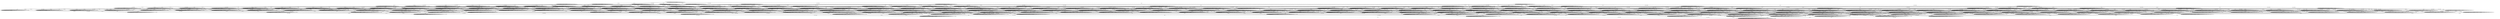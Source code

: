 digraph T2 {
0 [label="0"];
1 [label="1", shape=doublecircle];
2 [label="2"];
3 [label="3"];
4 [label="4"];
5 [label="5"];
6 [label="6"];
7 [label="7"];
8 [label="8"];
9 [label="9"];
10 [label="10"];
11 [label="11"];
12 [label="12"];
13 [label="13"];
14 [label="14"];
15 [label="15"];
16 [label="16"];
17 [label="17"];
18 [label="18"];
19 [label="19"];
20 [label="20"];
21 [label="21"];
22 [label="22"];
23 [label="23"];
24 [label="24"];
25 [label="25"];
26 [label="26"];
27 [label="27"];
28 [label="28"];
29 [label="29"];
30 [label="30"];
31 [label="31"];
32 [label="32"];
33 [label="33"];
34 [label="34"];
35 [label="35"];
36 [label="36"];
37 [label="37"];
38 [label="38"];
39 [label="39"];
40 [label="40"];
41 [label="41"];
42 [label="42"];
43 [label="43"];
44 [label="44"];
45 [label="45"];
46 [label="46"];
47 [label="47"];
48 [label="48"];
49 [label="49"];
50 [label="50"];
51 [label="51"];
52 [label="52"];
53 [label="53"];
54 [label="54"];
55 [label="55"];
56 [label="56"];
57 [label="57"];
58 [label="58"];
59 [label="59"];
60 [label="60"];
61 [label="61"];
62 [label="62"];
63 [label="63"];
64 [label="64"];
65 [label="65"];
66 [label="66"];
67 [label="67"];
68 [label="68"];
69 [label="69"];
70 [label="70"];
71 [label="71"];
72 [label="72"];
73 [label="73"];
74 [label="74"];
75 [label="75"];
76 [label="76"];
77 [label="77"];
78 [label="78"];
79 [label="79"];
80 [label="80"];
81 [label="81"];
82 [label="82"];
83 [label="83"];
84 [label="84"];
85 [label="85"];
86 [label="86"];
87 [label="87"];
88 [label="88"];
89 [label="89"];
90 [label="90"];
91 [label="91"];
92 [label="92"];
93 [label="93"];
94 [label="94"];
95 [label="95"];
96 [label="96"];
97 [label="97"];
98 [label="98"];
99 [label="99"];
100 [label="100"];
101 [label="101"];
102 [label="102"];
103 [label="103"];
104 [label="104"];
105 [label="105"];
106 [label="106"];
107 [label="107"];
108 [label="108"];
109 [label="109"];
110 [label="110"];
111 [label="111"];
112 [label="112"];
113 [label="113"];
114 [label="114"];
115 [label="115"];
116 [label="116"];
117 [label="117"];
118 [label="118"];
119 [label="119"];
120 [label="120"];
121 [label="121"];
122 [label="122"];
123 [label="123"];
124 [label="124"];
125 [label="125"];
126 [label="126"];
127 [label="127"];
128 [label="128"];
129 [label="129"];
130 [label="130"];
131 [label="131"];
132 [label="132"];
133 [label="133"];
134 [label="134"];
135 [label="135"];
136 [label="136"];
137 [label="137"];
138 [label="138"];
139 [label="139"];
140 [label="140"];
141 [label="141"];
142 [label="142"];
143 [label="143"];
144 [label="144"];
145 [label="145"];
146 [label="146"];
147 [label="147"];
148 [label="148"];
149 [label="149"];
150 [label="150"];
151 [label="151"];
152 [label="152"];
153 [label="153"];
154 [label="154"];
155 [label="155"];
156 [label="156"];
157 [label="157"];
158 [label="158"];
159 [label="159"];
160 [label="160"];
161 [label="161"];
162 [label="162"];
163 [label="163"];
164 [label="164"];
165 [label="165"];
166 [label="166"];
167 [label="167"];
168 [label="168"];
169 [label="169"];
170 [label="170"];
171 [label="171"];
172 [label="172"];
173 [label="173"];
174 [label="174"];
175 [label="175"];
176 [label="176"];
177 [label="177"];
178 [label="178"];
179 [label="179"];
180 [label="180"];
181 [label="181"];
182 [label="182"];
183 [label="183"];
184 [label="184"];
185 [label="185"];
186 [label="186"];
187 [label="187"];
188 [label="188"];
189 [label="189"];
190 [label="190"];
191 [label="191"];
192 [label="192"];
193 [label="193"];
194 [label="194"];
195 [label="195"];
196 [label="196"];
197 [label="197"];
198 [label="198"];
199 [label="199"];
200 [label="200"];
201 [label="201"];
202 [label="202"];
203 [label="203"];
204 [label="204"];
205 [label="205"];
206 [label="206"];
207 [label="207"];
208 [label="208"];
209 [label="209"];
210 [label="210"];
211 [label="211"];
212 [label="212"];
213 [label="213"];
214 [label="214"];
215 [label="215"];
216 [label="216"];
217 [label="217"];
218 [label="218"];
219 [label="219"];
220 [label="220"];
221 [label="221"];
222 [label="222"];
223 [label="223"];
224 [label="224"];
225 [label="225"];
226 [label="226"];
227 [label="227"];
228 [label="228"];
229 [label="229"];
230 [label="230"];
231 [label="231"];
232 [label="232"];
233 [label="233"];
234 [label="234"];
235 [label="235"];
236 [label="236"];
237 [label="237"];
238 [label="238"];
239 [label="239"];
240 [label="240"];
241 [label="241"];
242 [label="242"];
243 [label="243"];
244 [label="244"];
245 [label="245"];
246 [label="246"];
247 [label="247"];
248 [label="248"];
249 [label="249"];
250 [label="250"];
251 [label="251"];
252 [label="252"];
253 [label="253"];
254 [label="254"];
255 [label="255"];
0 -> 0  [label="usr3_ai2_re2"];
0 -> 0  [label="ai2_ce3"];
0 -> 0  [label="usr3_ai3_re3"];
0 -> 0  [label="usr1_ni1_ne1"];
0 -> 0  [label="usr3_ai1_VoidReply"];
0 -> 189  [label="usr3_ai2_VoidReply"];
0 -> 0  [label="usr4_ai1_VoidReply"];
0 -> 0  [label="ai2_ce1"];
0 -> 0  [label="usr3_ai3_re6"];
0 -> 0  [label="usr3_ai2_re1"];
0 -> 0  [label="usr3_ai2_re3"];
0 -> 245  [label="usr2_ai1_re1"];
0 -> 0  [label="usr3_ai3_re1"];
0 -> 0  [label="ai1_ce2"];
0 -> 0  [label="ai1_ce1"];
0 -> 188  [label="ai2_ce2"];
0 -> 0  [label="usr1_ai1_VoidReply"];
1 -> 1  [label="usr3_ai2_re2"];
1 -> 1  [label="ai2_ce3"];
1 -> 1  [label="usr3_ai3_re3"];
1 -> 1  [label="usr1_ni1_ne1"];
1 -> 1  [label="usr3_ai1_VoidReply"];
1 -> 1  [label="usr3_ai2_VoidReply"];
1 -> 1  [label="usr4_ai1_VoidReply"];
1 -> 1  [label="ai2_ce1"];
1 -> 1  [label="usr3_ai3_re6"];
1 -> 1  [label="usr3_ai2_re1"];
1 -> 1  [label="usr3_ai2_re3"];
1 -> 1  [label="usr2_ai1_re1"];
1 -> 1  [label="usr3_ai3_re1"];
1 -> 1  [label="ai1_ce2"];
1 -> 1  [label="ai1_ce1"];
1 -> 1  [label="ai2_ce2"];
1 -> 1  [label="usr1_ai1_VoidReply"];
2 -> 2  [label="usr3_ai2_re2"];
2 -> 1  [label="ai2_ce3"];
2 -> 2  [label="usr3_ai3_re3"];
2 -> 2  [label="usr1_ni1_ne1"];
2 -> 2  [label="usr3_ai1_VoidReply"];
2 -> 2  [label="usr3_ai2_VoidReply"];
2 -> 2  [label="usr4_ai1_VoidReply"];
2 -> 2  [label="ai2_ce1"];
2 -> 2  [label="usr3_ai3_re6"];
2 -> 2  [label="usr3_ai2_re1"];
2 -> 2  [label="usr3_ai2_re3"];
2 -> 2  [label="usr2_ai1_re1"];
2 -> 2  [label="usr3_ai3_re1"];
2 -> 2  [label="ai1_ce2"];
2 -> 2  [label="ai1_ce1"];
2 -> 2  [label="ai2_ce2"];
2 -> 2  [label="usr1_ai1_VoidReply"];
3 -> 3  [label="usr3_ai2_re2"];
3 -> 3  [label="ai2_ce3"];
3 -> 3  [label="usr3_ai3_re3"];
3 -> 3  [label="usr1_ni1_ne1"];
3 -> 3  [label="usr3_ai1_VoidReply"];
3 -> 1  [label="usr3_ai2_VoidReply"];
3 -> 3  [label="usr4_ai1_VoidReply"];
3 -> 3  [label="ai2_ce1"];
3 -> 3  [label="usr3_ai3_re6"];
3 -> 3  [label="usr3_ai2_re1"];
3 -> 3  [label="usr3_ai2_re3"];
3 -> 3  [label="usr2_ai1_re1"];
3 -> 3  [label="usr3_ai3_re1"];
3 -> 3  [label="ai1_ce2"];
3 -> 3  [label="ai1_ce1"];
3 -> 3  [label="ai2_ce2"];
3 -> 3  [label="usr1_ai1_VoidReply"];
4 -> 4  [label="usr3_ai2_re2"];
4 -> 4  [label="ai2_ce3"];
4 -> 4  [label="usr3_ai3_re3"];
4 -> 4  [label="usr1_ni1_ne1"];
4 -> 4  [label="usr3_ai1_VoidReply"];
4 -> 4  [label="usr3_ai2_VoidReply"];
4 -> 1  [label="usr4_ai1_VoidReply"];
4 -> 4  [label="ai2_ce1"];
4 -> 4  [label="usr3_ai3_re6"];
4 -> 4  [label="usr3_ai2_re1"];
4 -> 4  [label="usr3_ai2_re3"];
4 -> 4  [label="usr2_ai1_re1"];
4 -> 4  [label="usr3_ai3_re1"];
4 -> 4  [label="ai1_ce2"];
4 -> 4  [label="ai1_ce1"];
4 -> 4  [label="ai2_ce2"];
4 -> 4  [label="usr1_ai1_VoidReply"];
5 -> 5  [label="usr3_ai2_re2"];
5 -> 5  [label="ai2_ce3"];
5 -> 5  [label="usr3_ai3_re3"];
5 -> 5  [label="usr1_ni1_ne1"];
5 -> 5  [label="usr3_ai1_VoidReply"];
5 -> 5  [label="usr3_ai2_VoidReply"];
5 -> 5  [label="usr4_ai1_VoidReply"];
5 -> 5  [label="ai2_ce1"];
5 -> 5  [label="usr3_ai3_re6"];
5 -> 1  [label="usr3_ai2_re1"];
5 -> 5  [label="usr3_ai2_re3"];
5 -> 5  [label="usr2_ai1_re1"];
5 -> 5  [label="usr3_ai3_re1"];
5 -> 5  [label="ai1_ce2"];
5 -> 5  [label="ai1_ce1"];
5 -> 5  [label="ai2_ce2"];
5 -> 5  [label="usr1_ai1_VoidReply"];
6 -> 6  [label="usr3_ai2_re2"];
6 -> 6  [label="ai2_ce3"];
6 -> 6  [label="usr3_ai3_re3"];
6 -> 6  [label="usr1_ni1_ne1"];
6 -> 6  [label="usr3_ai1_VoidReply"];
6 -> 6  [label="usr3_ai2_VoidReply"];
6 -> 6  [label="usr4_ai1_VoidReply"];
6 -> 6  [label="ai2_ce1"];
6 -> 6  [label="usr3_ai3_re6"];
6 -> 6  [label="usr3_ai2_re1"];
6 -> 6  [label="usr3_ai2_re3"];
6 -> 1  [label="usr2_ai1_re1"];
6 -> 6  [label="usr3_ai3_re1"];
6 -> 6  [label="ai1_ce2"];
6 -> 6  [label="ai1_ce1"];
6 -> 6  [label="ai2_ce2"];
6 -> 6  [label="usr1_ai1_VoidReply"];
7 -> 7  [label="usr3_ai2_re2"];
7 -> 7  [label="ai2_ce3"];
7 -> 7  [label="usr3_ai3_re3"];
7 -> 7  [label="usr1_ni1_ne1"];
7 -> 7  [label="usr3_ai1_VoidReply"];
7 -> 7  [label="usr3_ai2_VoidReply"];
7 -> 7  [label="usr4_ai1_VoidReply"];
7 -> 7  [label="ai2_ce1"];
7 -> 7  [label="usr3_ai3_re6"];
7 -> 7  [label="usr3_ai2_re1"];
7 -> 7  [label="usr3_ai2_re3"];
7 -> 7  [label="usr2_ai1_re1"];
7 -> 1  [label="usr3_ai3_re1"];
7 -> 7  [label="ai1_ce2"];
7 -> 7  [label="ai1_ce1"];
7 -> 7  [label="ai2_ce2"];
7 -> 7  [label="usr1_ai1_VoidReply"];
8 -> 8  [label="usr3_ai2_re2"];
8 -> 8  [label="ai2_ce3"];
8 -> 8  [label="usr3_ai3_re3"];
8 -> 8  [label="usr1_ni1_ne1"];
8 -> 8  [label="usr3_ai1_VoidReply"];
8 -> 8  [label="usr3_ai2_VoidReply"];
8 -> 8  [label="usr4_ai1_VoidReply"];
8 -> 8  [label="ai2_ce1"];
8 -> 8  [label="usr3_ai3_re6"];
8 -> 8  [label="usr3_ai2_re1"];
8 -> 8  [label="usr3_ai2_re3"];
8 -> 8  [label="usr2_ai1_re1"];
8 -> 8  [label="usr3_ai3_re1"];
8 -> 8  [label="ai1_ce2"];
8 -> 8  [label="ai1_ce1"];
8 -> 1  [label="ai2_ce2"];
8 -> 8  [label="usr1_ai1_VoidReply"];
9 -> 9  [label="usr3_ai2_re2"];
9 -> 9  [label="ai2_ce3"];
9 -> 9  [label="usr3_ai3_re3"];
9 -> 9  [label="usr1_ni1_ne1"];
9 -> 9  [label="usr3_ai1_VoidReply"];
9 -> 9  [label="usr3_ai2_VoidReply"];
9 -> 9  [label="usr4_ai1_VoidReply"];
9 -> 9  [label="ai2_ce1"];
9 -> 9  [label="usr3_ai3_re6"];
9 -> 9  [label="usr3_ai2_re1"];
9 -> 9  [label="usr3_ai2_re3"];
9 -> 9  [label="usr2_ai1_re1"];
9 -> 9  [label="usr3_ai3_re1"];
9 -> 9  [label="ai1_ce2"];
9 -> 9  [label="ai1_ce1"];
9 -> 9  [label="ai2_ce2"];
9 -> 1  [label="usr1_ai1_VoidReply"];
10 -> 10  [label="usr3_ai2_re2"];
10 -> 3  [label="ai2_ce3"];
10 -> 10  [label="usr3_ai3_re3"];
10 -> 10  [label="usr1_ni1_ne1"];
10 -> 10  [label="usr3_ai1_VoidReply"];
10 -> 2  [label="usr3_ai2_VoidReply"];
10 -> 10  [label="usr4_ai1_VoidReply"];
10 -> 10  [label="ai2_ce1"];
10 -> 10  [label="usr3_ai3_re6"];
10 -> 10  [label="usr3_ai2_re1"];
10 -> 10  [label="usr3_ai2_re3"];
10 -> 10  [label="usr2_ai1_re1"];
10 -> 10  [label="usr3_ai3_re1"];
10 -> 10  [label="ai1_ce2"];
10 -> 10  [label="ai1_ce1"];
10 -> 10  [label="ai2_ce2"];
10 -> 10  [label="usr1_ai1_VoidReply"];
11 -> 11  [label="usr3_ai2_re2"];
11 -> 4  [label="ai2_ce3"];
11 -> 11  [label="usr3_ai3_re3"];
11 -> 11  [label="usr1_ni1_ne1"];
11 -> 11  [label="usr3_ai1_VoidReply"];
11 -> 11  [label="usr3_ai2_VoidReply"];
11 -> 2  [label="usr4_ai1_VoidReply"];
11 -> 11  [label="ai2_ce1"];
11 -> 11  [label="usr3_ai3_re6"];
11 -> 11  [label="usr3_ai2_re1"];
11 -> 11  [label="usr3_ai2_re3"];
11 -> 11  [label="usr2_ai1_re1"];
11 -> 11  [label="usr3_ai3_re1"];
11 -> 11  [label="ai1_ce2"];
11 -> 11  [label="ai1_ce1"];
11 -> 11  [label="ai2_ce2"];
11 -> 11  [label="usr1_ai1_VoidReply"];
12 -> 12  [label="usr3_ai2_re2"];
12 -> 5  [label="ai2_ce3"];
12 -> 12  [label="usr3_ai3_re3"];
12 -> 12  [label="usr1_ni1_ne1"];
12 -> 12  [label="usr3_ai1_VoidReply"];
12 -> 12  [label="usr3_ai2_VoidReply"];
12 -> 12  [label="usr4_ai1_VoidReply"];
12 -> 12  [label="ai2_ce1"];
12 -> 12  [label="usr3_ai3_re6"];
12 -> 2  [label="usr3_ai2_re1"];
12 -> 12  [label="usr3_ai2_re3"];
12 -> 12  [label="usr2_ai1_re1"];
12 -> 12  [label="usr3_ai3_re1"];
12 -> 12  [label="ai1_ce2"];
12 -> 12  [label="ai1_ce1"];
12 -> 12  [label="ai2_ce2"];
12 -> 12  [label="usr1_ai1_VoidReply"];
13 -> 13  [label="usr3_ai2_re2"];
13 -> 6  [label="ai2_ce3"];
13 -> 13  [label="usr3_ai3_re3"];
13 -> 13  [label="usr1_ni1_ne1"];
13 -> 13  [label="usr3_ai1_VoidReply"];
13 -> 13  [label="usr3_ai2_VoidReply"];
13 -> 13  [label="usr4_ai1_VoidReply"];
13 -> 13  [label="ai2_ce1"];
13 -> 13  [label="usr3_ai3_re6"];
13 -> 13  [label="usr3_ai2_re1"];
13 -> 13  [label="usr3_ai2_re3"];
13 -> 2  [label="usr2_ai1_re1"];
13 -> 13  [label="usr3_ai3_re1"];
13 -> 13  [label="ai1_ce2"];
13 -> 13  [label="ai1_ce1"];
13 -> 13  [label="ai2_ce2"];
13 -> 13  [label="usr1_ai1_VoidReply"];
14 -> 14  [label="usr3_ai2_re2"];
14 -> 7  [label="ai2_ce3"];
14 -> 14  [label="usr3_ai3_re3"];
14 -> 14  [label="usr1_ni1_ne1"];
14 -> 14  [label="usr3_ai1_VoidReply"];
14 -> 14  [label="usr3_ai2_VoidReply"];
14 -> 14  [label="usr4_ai1_VoidReply"];
14 -> 14  [label="ai2_ce1"];
14 -> 14  [label="usr3_ai3_re6"];
14 -> 14  [label="usr3_ai2_re1"];
14 -> 14  [label="usr3_ai2_re3"];
14 -> 14  [label="usr2_ai1_re1"];
14 -> 2  [label="usr3_ai3_re1"];
14 -> 14  [label="ai1_ce2"];
14 -> 14  [label="ai1_ce1"];
14 -> 14  [label="ai2_ce2"];
14 -> 14  [label="usr1_ai1_VoidReply"];
15 -> 15  [label="usr3_ai2_re2"];
15 -> 8  [label="ai2_ce3"];
15 -> 15  [label="usr3_ai3_re3"];
15 -> 15  [label="usr1_ni1_ne1"];
15 -> 15  [label="usr3_ai1_VoidReply"];
15 -> 15  [label="usr3_ai2_VoidReply"];
15 -> 15  [label="usr4_ai1_VoidReply"];
15 -> 15  [label="ai2_ce1"];
15 -> 15  [label="usr3_ai3_re6"];
15 -> 15  [label="usr3_ai2_re1"];
15 -> 15  [label="usr3_ai2_re3"];
15 -> 15  [label="usr2_ai1_re1"];
15 -> 15  [label="usr3_ai3_re1"];
15 -> 15  [label="ai1_ce2"];
15 -> 15  [label="ai1_ce1"];
15 -> 2  [label="ai2_ce2"];
15 -> 15  [label="usr1_ai1_VoidReply"];
16 -> 16  [label="usr3_ai2_re2"];
16 -> 9  [label="ai2_ce3"];
16 -> 16  [label="usr3_ai3_re3"];
16 -> 16  [label="usr1_ni1_ne1"];
16 -> 16  [label="usr3_ai1_VoidReply"];
16 -> 16  [label="usr3_ai2_VoidReply"];
16 -> 16  [label="usr4_ai1_VoidReply"];
16 -> 16  [label="ai2_ce1"];
16 -> 16  [label="usr3_ai3_re6"];
16 -> 16  [label="usr3_ai2_re1"];
16 -> 16  [label="usr3_ai2_re3"];
16 -> 16  [label="usr2_ai1_re1"];
16 -> 16  [label="usr3_ai3_re1"];
16 -> 16  [label="ai1_ce2"];
16 -> 16  [label="ai1_ce1"];
16 -> 16  [label="ai2_ce2"];
16 -> 2  [label="usr1_ai1_VoidReply"];
17 -> 17  [label="usr3_ai2_re2"];
17 -> 17  [label="ai2_ce3"];
17 -> 17  [label="usr3_ai3_re3"];
17 -> 17  [label="usr1_ni1_ne1"];
17 -> 17  [label="usr3_ai1_VoidReply"];
17 -> 4  [label="usr3_ai2_VoidReply"];
17 -> 3  [label="usr4_ai1_VoidReply"];
17 -> 17  [label="ai2_ce1"];
17 -> 17  [label="usr3_ai3_re6"];
17 -> 17  [label="usr3_ai2_re1"];
17 -> 17  [label="usr3_ai2_re3"];
17 -> 17  [label="usr2_ai1_re1"];
17 -> 17  [label="usr3_ai3_re1"];
17 -> 17  [label="ai1_ce2"];
17 -> 17  [label="ai1_ce1"];
17 -> 17  [label="ai2_ce2"];
17 -> 17  [label="usr1_ai1_VoidReply"];
18 -> 18  [label="usr3_ai2_re2"];
18 -> 18  [label="ai2_ce3"];
18 -> 18  [label="usr3_ai3_re3"];
18 -> 18  [label="usr1_ni1_ne1"];
18 -> 18  [label="usr3_ai1_VoidReply"];
18 -> 18  [label="usr3_ai2_VoidReply"];
18 -> 5  [label="usr4_ai1_VoidReply"];
18 -> 18  [label="ai2_ce1"];
18 -> 18  [label="usr3_ai3_re6"];
18 -> 4  [label="usr3_ai2_re1"];
18 -> 18  [label="usr3_ai2_re3"];
18 -> 18  [label="usr2_ai1_re1"];
18 -> 18  [label="usr3_ai3_re1"];
18 -> 18  [label="ai1_ce2"];
18 -> 18  [label="ai1_ce1"];
18 -> 18  [label="ai2_ce2"];
18 -> 18  [label="usr1_ai1_VoidReply"];
19 -> 19  [label="usr3_ai2_re2"];
19 -> 19  [label="ai2_ce3"];
19 -> 19  [label="usr3_ai3_re3"];
19 -> 19  [label="usr1_ni1_ne1"];
19 -> 19  [label="usr3_ai1_VoidReply"];
19 -> 19  [label="usr3_ai2_VoidReply"];
19 -> 6  [label="usr4_ai1_VoidReply"];
19 -> 19  [label="ai2_ce1"];
19 -> 19  [label="usr3_ai3_re6"];
19 -> 19  [label="usr3_ai2_re1"];
19 -> 19  [label="usr3_ai2_re3"];
19 -> 4  [label="usr2_ai1_re1"];
19 -> 19  [label="usr3_ai3_re1"];
19 -> 19  [label="ai1_ce2"];
19 -> 19  [label="ai1_ce1"];
19 -> 19  [label="ai2_ce2"];
19 -> 19  [label="usr1_ai1_VoidReply"];
20 -> 20  [label="usr3_ai2_re2"];
20 -> 20  [label="ai2_ce3"];
20 -> 20  [label="usr3_ai3_re3"];
20 -> 20  [label="usr1_ni1_ne1"];
20 -> 20  [label="usr3_ai1_VoidReply"];
20 -> 20  [label="usr3_ai2_VoidReply"];
20 -> 7  [label="usr4_ai1_VoidReply"];
20 -> 20  [label="ai2_ce1"];
20 -> 20  [label="usr3_ai3_re6"];
20 -> 20  [label="usr3_ai2_re1"];
20 -> 20  [label="usr3_ai2_re3"];
20 -> 20  [label="usr2_ai1_re1"];
20 -> 4  [label="usr3_ai3_re1"];
20 -> 20  [label="ai1_ce2"];
20 -> 20  [label="ai1_ce1"];
20 -> 20  [label="ai2_ce2"];
20 -> 20  [label="usr1_ai1_VoidReply"];
21 -> 21  [label="usr3_ai2_re2"];
21 -> 21  [label="ai2_ce3"];
21 -> 21  [label="usr3_ai3_re3"];
21 -> 21  [label="usr1_ni1_ne1"];
21 -> 21  [label="usr3_ai1_VoidReply"];
21 -> 21  [label="usr3_ai2_VoidReply"];
21 -> 8  [label="usr4_ai1_VoidReply"];
21 -> 21  [label="ai2_ce1"];
21 -> 21  [label="usr3_ai3_re6"];
21 -> 21  [label="usr3_ai2_re1"];
21 -> 21  [label="usr3_ai2_re3"];
21 -> 21  [label="usr2_ai1_re1"];
21 -> 21  [label="usr3_ai3_re1"];
21 -> 21  [label="ai1_ce2"];
21 -> 21  [label="ai1_ce1"];
21 -> 4  [label="ai2_ce2"];
21 -> 21  [label="usr1_ai1_VoidReply"];
22 -> 22  [label="usr3_ai2_re2"];
22 -> 22  [label="ai2_ce3"];
22 -> 22  [label="usr3_ai3_re3"];
22 -> 22  [label="usr1_ni1_ne1"];
22 -> 22  [label="usr3_ai1_VoidReply"];
22 -> 22  [label="usr3_ai2_VoidReply"];
22 -> 9  [label="usr4_ai1_VoidReply"];
22 -> 22  [label="ai2_ce1"];
22 -> 22  [label="usr3_ai3_re6"];
22 -> 22  [label="usr3_ai2_re1"];
22 -> 22  [label="usr3_ai2_re3"];
22 -> 22  [label="usr2_ai1_re1"];
22 -> 22  [label="usr3_ai3_re1"];
22 -> 22  [label="ai1_ce2"];
22 -> 22  [label="ai1_ce1"];
22 -> 22  [label="ai2_ce2"];
22 -> 4  [label="usr1_ai1_VoidReply"];
23 -> 23  [label="usr3_ai2_re2"];
23 -> 17  [label="ai2_ce3"];
23 -> 23  [label="usr3_ai3_re3"];
23 -> 23  [label="usr1_ni1_ne1"];
23 -> 23  [label="usr3_ai1_VoidReply"];
23 -> 11  [label="usr3_ai2_VoidReply"];
23 -> 10  [label="usr4_ai1_VoidReply"];
23 -> 23  [label="ai2_ce1"];
23 -> 23  [label="usr3_ai3_re6"];
23 -> 23  [label="usr3_ai2_re1"];
23 -> 23  [label="usr3_ai2_re3"];
23 -> 23  [label="usr2_ai1_re1"];
23 -> 23  [label="usr3_ai3_re1"];
23 -> 23  [label="ai1_ce2"];
23 -> 23  [label="ai1_ce1"];
23 -> 23  [label="ai2_ce2"];
23 -> 23  [label="usr1_ai1_VoidReply"];
24 -> 24  [label="usr3_ai2_re2"];
24 -> 24  [label="ai2_ce3"];
24 -> 24  [label="usr3_ai3_re3"];
24 -> 24  [label="usr1_ni1_ne1"];
24 -> 24  [label="usr3_ai1_VoidReply"];
24 -> 18  [label="usr3_ai2_VoidReply"];
24 -> 93  [label="usr4_ai1_VoidReply"];
24 -> 24  [label="ai2_ce1"];
24 -> 24  [label="usr3_ai3_re6"];
24 -> 17  [label="usr3_ai2_re1"];
24 -> 24  [label="usr3_ai2_re3"];
24 -> 24  [label="usr2_ai1_re1"];
24 -> 24  [label="usr3_ai3_re1"];
24 -> 24  [label="ai1_ce2"];
24 -> 24  [label="ai1_ce1"];
24 -> 24  [label="ai2_ce2"];
24 -> 24  [label="usr1_ai1_VoidReply"];
25 -> 25  [label="usr3_ai2_re2"];
25 -> 25  [label="ai2_ce3"];
25 -> 25  [label="usr3_ai3_re3"];
25 -> 25  [label="usr1_ni1_ne1"];
25 -> 25  [label="usr3_ai1_VoidReply"];
25 -> 19  [label="usr3_ai2_VoidReply"];
25 -> 188  [label="usr4_ai1_VoidReply"];
25 -> 25  [label="ai2_ce1"];
25 -> 25  [label="usr3_ai3_re6"];
25 -> 25  [label="usr3_ai2_re1"];
25 -> 25  [label="usr3_ai2_re3"];
25 -> 17  [label="usr2_ai1_re1"];
25 -> 25  [label="usr3_ai3_re1"];
25 -> 25  [label="ai1_ce2"];
25 -> 25  [label="ai1_ce1"];
25 -> 25  [label="ai2_ce2"];
25 -> 25  [label="usr1_ai1_VoidReply"];
26 -> 26  [label="usr3_ai2_re2"];
26 -> 26  [label="ai2_ce3"];
26 -> 26  [label="usr3_ai3_re3"];
26 -> 26  [label="usr1_ni1_ne1"];
26 -> 26  [label="usr3_ai1_VoidReply"];
26 -> 20  [label="usr3_ai2_VoidReply"];
26 -> 63  [label="usr4_ai1_VoidReply"];
26 -> 26  [label="ai2_ce1"];
26 -> 26  [label="usr3_ai3_re6"];
26 -> 26  [label="usr3_ai2_re1"];
26 -> 26  [label="usr3_ai2_re3"];
26 -> 26  [label="usr2_ai1_re1"];
26 -> 17  [label="usr3_ai3_re1"];
26 -> 26  [label="ai1_ce2"];
26 -> 26  [label="ai1_ce1"];
26 -> 26  [label="ai2_ce2"];
26 -> 26  [label="usr1_ai1_VoidReply"];
27 -> 27  [label="usr3_ai2_re2"];
27 -> 27  [label="ai2_ce3"];
27 -> 27  [label="usr3_ai3_re3"];
27 -> 27  [label="usr1_ni1_ne1"];
27 -> 27  [label="usr3_ai1_VoidReply"];
27 -> 21  [label="usr3_ai2_VoidReply"];
27 -> 245  [label="usr4_ai1_VoidReply"];
27 -> 27  [label="ai2_ce1"];
27 -> 27  [label="usr3_ai3_re6"];
27 -> 27  [label="usr3_ai2_re1"];
27 -> 27  [label="usr3_ai2_re3"];
27 -> 27  [label="usr2_ai1_re1"];
27 -> 27  [label="usr3_ai3_re1"];
27 -> 27  [label="ai1_ce2"];
27 -> 27  [label="ai1_ce1"];
27 -> 17  [label="ai2_ce2"];
27 -> 27  [label="usr1_ai1_VoidReply"];
28 -> 28  [label="usr3_ai2_re2"];
28 -> 28  [label="ai2_ce3"];
28 -> 28  [label="usr3_ai3_re3"];
28 -> 28  [label="usr1_ni1_ne1"];
28 -> 28  [label="usr3_ai1_VoidReply"];
28 -> 22  [label="usr3_ai2_VoidReply"];
28 -> 254  [label="usr4_ai1_VoidReply"];
28 -> 28  [label="ai2_ce1"];
28 -> 28  [label="usr3_ai3_re6"];
28 -> 28  [label="usr3_ai2_re1"];
28 -> 28  [label="usr3_ai2_re3"];
28 -> 28  [label="usr2_ai1_re1"];
28 -> 28  [label="usr3_ai3_re1"];
28 -> 28  [label="ai1_ce2"];
28 -> 28  [label="ai1_ce1"];
28 -> 28  [label="ai2_ce2"];
28 -> 17  [label="usr1_ai1_VoidReply"];
29 -> 29  [label="usr3_ai2_re2"];
29 -> 20  [label="ai2_ce3"];
29 -> 29  [label="usr3_ai3_re3"];
29 -> 29  [label="usr1_ni1_ne1"];
29 -> 29  [label="usr3_ai1_VoidReply"];
29 -> 29  [label="usr3_ai2_VoidReply"];
29 -> 14  [label="usr4_ai1_VoidReply"];
29 -> 29  [label="ai2_ce1"];
29 -> 29  [label="usr3_ai3_re6"];
29 -> 29  [label="usr3_ai2_re1"];
29 -> 29  [label="usr3_ai2_re3"];
29 -> 29  [label="usr2_ai1_re1"];
29 -> 11  [label="usr3_ai3_re1"];
29 -> 29  [label="ai1_ce2"];
29 -> 29  [label="ai1_ce1"];
29 -> 29  [label="ai2_ce2"];
29 -> 29  [label="usr1_ai1_VoidReply"];
30 -> 30  [label="usr3_ai2_re2"];
30 -> 30  [label="ai2_ce3"];
30 -> 30  [label="usr3_ai3_re3"];
30 -> 30  [label="usr1_ni1_ne1"];
30 -> 30  [label="usr3_ai1_VoidReply"];
30 -> 64  [label="usr4_ai1_VoidReply"];
30 -> 30  [label="usr3_ai2_VoidReply"];
30 -> 30  [label="ai2_ce1"];
30 -> 30  [label="usr3_ai3_re6"];
30 -> 20  [label="usr3_ai2_re1"];
30 -> 30  [label="usr3_ai2_re3"];
30 -> 30  [label="usr2_ai1_re1"];
30 -> 18  [label="usr3_ai3_re1"];
30 -> 30  [label="ai1_ce2"];
30 -> 30  [label="ai1_ce1"];
30 -> 30  [label="ai2_ce2"];
30 -> 30  [label="usr1_ai1_VoidReply"];
31 -> 31  [label="usr3_ai2_re2"];
31 -> 31  [label="ai2_ce3"];
31 -> 31  [label="usr3_ai3_re3"];
31 -> 31  [label="usr1_ni1_ne1"];
31 -> 31  [label="usr3_ai1_VoidReply"];
31 -> 31  [label="usr3_ai2_VoidReply"];
31 -> 65  [label="usr4_ai1_VoidReply"];
31 -> 31  [label="ai2_ce1"];
31 -> 31  [label="usr3_ai3_re6"];
31 -> 31  [label="usr3_ai2_re1"];
31 -> 31  [label="usr3_ai2_re3"];
31 -> 20  [label="usr2_ai1_re1"];
31 -> 19  [label="usr3_ai3_re1"];
31 -> 31  [label="ai1_ce2"];
31 -> 31  [label="ai1_ce1"];
31 -> 31  [label="ai2_ce2"];
31 -> 31  [label="usr1_ai1_VoidReply"];
32 -> 32  [label="usr3_ai2_re2"];
32 -> 32  [label="ai2_ce3"];
32 -> 32  [label="usr3_ai3_re3"];
32 -> 32  [label="usr1_ni1_ne1"];
32 -> 32  [label="usr3_ai1_VoidReply"];
32 -> 32  [label="usr3_ai2_VoidReply"];
32 -> 66  [label="usr4_ai1_VoidReply"];
32 -> 32  [label="ai2_ce1"];
32 -> 32  [label="usr3_ai3_re6"];
32 -> 32  [label="usr3_ai2_re1"];
32 -> 32  [label="usr3_ai2_re3"];
32 -> 32  [label="usr2_ai1_re1"];
32 -> 21  [label="usr3_ai3_re1"];
32 -> 32  [label="ai1_ce2"];
32 -> 32  [label="ai1_ce1"];
32 -> 20  [label="ai2_ce2"];
32 -> 32  [label="usr1_ai1_VoidReply"];
33 -> 33  [label="usr3_ai2_re2"];
33 -> 33  [label="ai2_ce3"];
33 -> 33  [label="usr3_ai3_re3"];
33 -> 33  [label="usr1_ni1_ne1"];
33 -> 33  [label="usr3_ai1_VoidReply"];
33 -> 33  [label="usr3_ai2_VoidReply"];
33 -> 67  [label="usr4_ai1_VoidReply"];
33 -> 33  [label="ai2_ce1"];
33 -> 33  [label="usr3_ai3_re6"];
33 -> 33  [label="usr3_ai2_re1"];
33 -> 33  [label="usr3_ai2_re3"];
33 -> 33  [label="usr2_ai1_re1"];
33 -> 22  [label="usr3_ai3_re1"];
33 -> 33  [label="ai1_ce2"];
33 -> 33  [label="ai1_ce1"];
33 -> 33  [label="ai2_ce2"];
33 -> 20  [label="usr1_ai1_VoidReply"];
34 -> 34  [label="usr3_ai2_re2"];
34 -> 22  [label="ai2_ce3"];
34 -> 34  [label="usr3_ai3_re3"];
34 -> 34  [label="usr1_ni1_ne1"];
34 -> 34  [label="usr3_ai1_VoidReply"];
34 -> 34  [label="usr3_ai2_VoidReply"];
34 -> 16  [label="usr4_ai1_VoidReply"];
34 -> 34  [label="ai2_ce1"];
34 -> 34  [label="usr3_ai3_re6"];
34 -> 34  [label="usr3_ai2_re1"];
34 -> 34  [label="usr3_ai2_re3"];
34 -> 34  [label="usr2_ai1_re1"];
34 -> 34  [label="usr3_ai3_re1"];
34 -> 34  [label="ai1_ce2"];
34 -> 34  [label="ai1_ce1"];
34 -> 34  [label="ai2_ce2"];
34 -> 11  [label="usr1_ai1_VoidReply"];
35 -> 35  [label="usr3_ai2_re2"];
35 -> 35  [label="ai2_ce3"];
35 -> 35  [label="usr3_ai3_re3"];
35 -> 35  [label="usr1_ni1_ne1"];
35 -> 35  [label="usr3_ai1_VoidReply"];
35 -> 35  [label="usr3_ai2_VoidReply"];
35 -> 96  [label="usr4_ai1_VoidReply"];
35 -> 35  [label="ai2_ce1"];
35 -> 35  [label="usr3_ai3_re6"];
35 -> 22  [label="usr3_ai2_re1"];
35 -> 35  [label="usr3_ai2_re3"];
35 -> 35  [label="usr2_ai1_re1"];
35 -> 35  [label="usr3_ai3_re1"];
35 -> 35  [label="ai1_ce2"];
35 -> 35  [label="ai1_ce1"];
35 -> 35  [label="ai2_ce2"];
35 -> 18  [label="usr1_ai1_VoidReply"];
36 -> 36  [label="usr3_ai2_re2"];
36 -> 36  [label="ai2_ce3"];
36 -> 36  [label="usr3_ai3_re3"];
36 -> 36  [label="usr1_ni1_ne1"];
36 -> 36  [label="usr3_ai1_VoidReply"];
36 -> 36  [label="usr3_ai2_VoidReply"];
36 -> 190  [label="usr4_ai1_VoidReply"];
36 -> 36  [label="ai2_ce1"];
36 -> 36  [label="usr3_ai3_re6"];
36 -> 36  [label="usr3_ai2_re1"];
36 -> 36  [label="usr3_ai2_re3"];
36 -> 22  [label="usr2_ai1_re1"];
36 -> 36  [label="usr3_ai3_re1"];
36 -> 36  [label="ai1_ce2"];
36 -> 36  [label="ai1_ce1"];
36 -> 36  [label="ai2_ce2"];
36 -> 19  [label="usr1_ai1_VoidReply"];
37 -> 37  [label="usr3_ai2_re2"];
37 -> 37  [label="ai2_ce3"];
37 -> 37  [label="usr3_ai3_re3"];
37 -> 37  [label="usr1_ni1_ne1"];
37 -> 37  [label="usr3_ai1_VoidReply"];
37 -> 37  [label="usr3_ai2_VoidReply"];
37 -> 246  [label="usr4_ai1_VoidReply"];
37 -> 37  [label="ai2_ce1"];
37 -> 37  [label="usr3_ai3_re6"];
37 -> 37  [label="usr3_ai2_re1"];
37 -> 37  [label="usr3_ai2_re3"];
37 -> 37  [label="usr2_ai1_re1"];
37 -> 37  [label="usr3_ai3_re1"];
37 -> 37  [label="ai1_ce2"];
37 -> 37  [label="ai1_ce1"];
37 -> 22  [label="ai2_ce2"];
37 -> 21  [label="usr1_ai1_VoidReply"];
38 -> 38  [label="usr3_ai2_re2"];
38 -> 26  [label="ai2_ce3"];
38 -> 38  [label="usr3_ai3_re3"];
38 -> 38  [label="usr1_ni1_ne1"];
38 -> 38  [label="usr3_ai1_VoidReply"];
38 -> 29  [label="usr3_ai2_VoidReply"];
38 -> 70  [label="usr4_ai1_VoidReply"];
38 -> 38  [label="ai2_ce1"];
38 -> 38  [label="usr3_ai3_re6"];
38 -> 38  [label="usr3_ai2_re1"];
38 -> 38  [label="usr3_ai2_re3"];
38 -> 38  [label="usr2_ai1_re1"];
38 -> 23  [label="usr3_ai3_re1"];
38 -> 38  [label="ai1_ce2"];
38 -> 38  [label="ai1_ce1"];
38 -> 38  [label="ai2_ce2"];
38 -> 38  [label="usr1_ai1_VoidReply"];
39 -> 39  [label="usr3_ai2_re2"];
39 -> 39  [label="ai2_ce3"];
39 -> 39  [label="usr3_ai3_re3"];
39 -> 39  [label="usr1_ni1_ne1"];
39 -> 39  [label="usr3_ai1_VoidReply"];
39 -> 30  [label="usr3_ai2_VoidReply"];
39 -> 110  [label="usr4_ai1_VoidReply"];
39 -> 39  [label="ai2_ce1"];
39 -> 39  [label="usr3_ai3_re6"];
39 -> 26  [label="usr3_ai2_re1"];
39 -> 39  [label="usr3_ai2_re3"];
39 -> 39  [label="usr2_ai1_re1"];
39 -> 24  [label="usr3_ai3_re1"];
39 -> 39  [label="ai1_ce2"];
39 -> 39  [label="ai1_ce1"];
39 -> 39  [label="ai2_ce2"];
39 -> 39  [label="usr1_ai1_VoidReply"];
40 -> 40  [label="usr3_ai2_re2"];
40 -> 40  [label="ai2_ce3"];
40 -> 40  [label="usr3_ai3_re3"];
40 -> 40  [label="usr1_ni1_ne1"];
40 -> 40  [label="usr3_ai1_VoidReply"];
40 -> 31  [label="usr3_ai2_VoidReply"];
40 -> 111  [label="usr4_ai1_VoidReply"];
40 -> 40  [label="ai2_ce1"];
40 -> 40  [label="usr3_ai3_re6"];
40 -> 40  [label="usr3_ai2_re1"];
40 -> 40  [label="usr3_ai2_re3"];
40 -> 26  [label="usr2_ai1_re1"];
40 -> 25  [label="usr3_ai3_re1"];
40 -> 40  [label="ai1_ce2"];
40 -> 40  [label="ai1_ce1"];
40 -> 40  [label="ai2_ce2"];
40 -> 40  [label="usr1_ai1_VoidReply"];
41 -> 41  [label="usr3_ai2_re2"];
41 -> 41  [label="ai2_ce3"];
41 -> 41  [label="usr3_ai3_re3"];
41 -> 41  [label="usr1_ni1_ne1"];
41 -> 41  [label="usr3_ai1_VoidReply"];
41 -> 32  [label="usr3_ai2_VoidReply"];
41 -> 112  [label="usr4_ai1_VoidReply"];
41 -> 41  [label="ai2_ce1"];
41 -> 41  [label="usr3_ai3_re6"];
41 -> 41  [label="usr3_ai2_re1"];
41 -> 41  [label="usr3_ai2_re3"];
41 -> 41  [label="usr2_ai1_re1"];
41 -> 27  [label="usr3_ai3_re1"];
41 -> 41  [label="ai1_ce2"];
41 -> 41  [label="ai1_ce1"];
41 -> 26  [label="ai2_ce2"];
41 -> 41  [label="usr1_ai1_VoidReply"];
42 -> 42  [label="usr3_ai2_re2"];
42 -> 42  [label="ai2_ce3"];
42 -> 42  [label="usr3_ai3_re3"];
42 -> 42  [label="usr1_ni1_ne1"];
42 -> 42  [label="usr3_ai1_VoidReply"];
42 -> 33  [label="usr3_ai2_VoidReply"];
42 -> 113  [label="usr4_ai1_VoidReply"];
42 -> 42  [label="ai2_ce1"];
42 -> 42  [label="usr3_ai3_re6"];
42 -> 42  [label="usr3_ai2_re1"];
42 -> 42  [label="usr3_ai2_re3"];
42 -> 42  [label="usr2_ai1_re1"];
42 -> 28  [label="usr3_ai3_re1"];
42 -> 42  [label="ai1_ce2"];
42 -> 42  [label="ai1_ce1"];
42 -> 42  [label="ai2_ce2"];
42 -> 26  [label="usr1_ai1_VoidReply"];
43 -> 43  [label="usr3_ai2_re2"];
43 -> 30  [label="ai2_ce3"];
43 -> 43  [label="usr3_ai3_re3"];
43 -> 43  [label="usr1_ni1_ne1"];
43 -> 43  [label="usr3_ai1_VoidReply"];
43 -> 75  [label="usr4_ai1_VoidReply"];
43 -> 43  [label="usr3_ai2_VoidReply"];
43 -> 43  [label="ai2_ce1"];
43 -> 43  [label="usr3_ai3_re6"];
43 -> 29  [label="usr3_ai2_re1"];
43 -> 43  [label="usr3_ai2_re3"];
43 -> 43  [label="usr2_ai1_re1"];
43 -> 73  [label="usr3_ai3_re1"];
43 -> 43  [label="ai1_ce2"];
43 -> 43  [label="ai1_ce1"];
43 -> 43  [label="ai2_ce2"];
43 -> 43  [label="usr1_ai1_VoidReply"];
44 -> 44  [label="usr3_ai2_re2"];
44 -> 44  [label="ai2_ce3"];
44 -> 44  [label="usr3_ai3_re3"];
44 -> 44  [label="usr1_ni1_ne1"];
44 -> 44  [label="usr3_ai1_VoidReply"];
44 -> 232  [label="usr4_ai1_VoidReply"];
44 -> 44  [label="usr3_ai2_VoidReply"];
44 -> 44  [label="ai2_ce1"];
44 -> 44  [label="usr3_ai3_re6"];
44 -> 31  [label="usr3_ai2_re1"];
44 -> 44  [label="usr3_ai2_re3"];
44 -> 30  [label="usr2_ai1_re1"];
44 -> 231  [label="usr3_ai3_re1"];
44 -> 44  [label="ai1_ce2"];
44 -> 44  [label="ai1_ce1"];
44 -> 44  [label="ai2_ce2"];
44 -> 44  [label="usr1_ai1_VoidReply"];
45 -> 45  [label="usr3_ai2_re2"];
45 -> 45  [label="ai2_ce3"];
45 -> 45  [label="usr3_ai3_re3"];
45 -> 45  [label="usr1_ni1_ne1"];
45 -> 45  [label="usr3_ai1_VoidReply"];
45 -> 196  [label="usr4_ai1_VoidReply"];
45 -> 45  [label="usr3_ai2_VoidReply"];
45 -> 45  [label="ai2_ce1"];
45 -> 45  [label="usr3_ai3_re6"];
45 -> 32  [label="usr3_ai2_re1"];
45 -> 45  [label="usr3_ai2_re3"];
45 -> 45  [label="usr2_ai1_re1"];
45 -> 100  [label="usr3_ai3_re1"];
45 -> 45  [label="ai1_ce2"];
45 -> 45  [label="ai1_ce1"];
45 -> 30  [label="ai2_ce2"];
45 -> 45  [label="usr1_ai1_VoidReply"];
46 -> 46  [label="usr3_ai2_re2"];
46 -> 46  [label="ai2_ce3"];
46 -> 46  [label="usr3_ai3_re3"];
46 -> 46  [label="usr1_ni1_ne1"];
46 -> 46  [label="usr3_ai1_VoidReply"];
46 -> 205  [label="usr4_ai1_VoidReply"];
46 -> 46  [label="usr3_ai2_VoidReply"];
46 -> 46  [label="ai2_ce1"];
46 -> 46  [label="usr3_ai3_re6"];
46 -> 33  [label="usr3_ai2_re1"];
46 -> 46  [label="usr3_ai2_re3"];
46 -> 46  [label="usr2_ai1_re1"];
46 -> 35  [label="usr3_ai3_re1"];
46 -> 46  [label="ai1_ce2"];
46 -> 46  [label="ai1_ce1"];
46 -> 46  [label="ai2_ce2"];
46 -> 30  [label="usr1_ai1_VoidReply"];
47 -> 47  [label="usr3_ai2_re2"];
47 -> 36  [label="ai2_ce3"];
47 -> 47  [label="usr3_ai3_re3"];
47 -> 47  [label="usr1_ni1_ne1"];
47 -> 47  [label="usr3_ai1_VoidReply"];
47 -> 47  [label="usr3_ai2_VoidReply"];
47 -> 78  [label="usr4_ai1_VoidReply"];
47 -> 47  [label="ai2_ce1"];
47 -> 47  [label="usr3_ai3_re6"];
47 -> 47  [label="usr3_ai2_re1"];
47 -> 47  [label="usr3_ai2_re3"];
47 -> 34  [label="usr2_ai1_re1"];
47 -> 47  [label="usr3_ai3_re1"];
47 -> 47  [label="ai1_ce2"];
47 -> 47  [label="ai1_ce1"];
47 -> 47  [label="ai2_ce2"];
47 -> 241  [label="usr1_ai1_VoidReply"];
48 -> 48  [label="usr3_ai2_re2"];
48 -> 48  [label="ai2_ce3"];
48 -> 48  [label="usr3_ai3_re3"];
48 -> 48  [label="usr1_ni1_ne1"];
48 -> 48  [label="usr3_ai1_VoidReply"];
48 -> 36  [label="usr3_ai2_VoidReply"];
48 -> 222  [label="usr4_ai1_VoidReply"];
48 -> 48  [label="ai2_ce1"];
48 -> 48  [label="usr3_ai3_re6"];
48 -> 48  [label="usr3_ai2_re1"];
48 -> 48  [label="usr3_ai2_re3"];
48 -> 28  [label="usr2_ai1_re1"];
48 -> 48  [label="usr3_ai3_re1"];
48 -> 48  [label="ai1_ce2"];
48 -> 48  [label="ai1_ce1"];
48 -> 48  [label="ai2_ce2"];
48 -> 25  [label="usr1_ai1_VoidReply"];
49 -> 49  [label="usr3_ai2_re2"];
49 -> 49  [label="ai2_ce3"];
49 -> 49  [label="usr3_ai3_re3"];
49 -> 49  [label="usr1_ni1_ne1"];
49 -> 49  [label="usr3_ai1_VoidReply"];
49 -> 217  [label="usr4_ai1_VoidReply"];
49 -> 49  [label="usr3_ai2_VoidReply"];
49 -> 49  [label="ai2_ce1"];
49 -> 49  [label="usr3_ai3_re6"];
49 -> 36  [label="usr3_ai2_re1"];
49 -> 49  [label="usr3_ai2_re3"];
49 -> 35  [label="usr2_ai1_re1"];
49 -> 49  [label="usr3_ai3_re1"];
49 -> 49  [label="ai1_ce2"];
49 -> 49  [label="ai1_ce1"];
49 -> 49  [label="ai2_ce2"];
49 -> 231  [label="usr1_ai1_VoidReply"];
50 -> 50  [label="usr3_ai2_re2"];
50 -> 50  [label="ai2_ce3"];
50 -> 50  [label="usr3_ai3_re3"];
50 -> 50  [label="usr1_ni1_ne1"];
50 -> 50  [label="usr3_ai1_VoidReply"];
50 -> 206  [label="usr4_ai1_VoidReply"];
50 -> 50  [label="usr3_ai2_VoidReply"];
50 -> 50  [label="ai2_ce1"];
50 -> 50  [label="usr3_ai3_re6"];
50 -> 50  [label="usr3_ai2_re1"];
50 -> 50  [label="usr3_ai2_re3"];
50 -> 33  [label="usr2_ai1_re1"];
50 -> 36  [label="usr3_ai3_re1"];
50 -> 50  [label="ai1_ce2"];
50 -> 50  [label="ai1_ce1"];
50 -> 50  [label="ai2_ce2"];
50 -> 31  [label="usr1_ai1_VoidReply"];
51 -> 51  [label="usr3_ai2_re2"];
51 -> 51  [label="ai2_ce3"];
51 -> 51  [label="usr3_ai3_re3"];
51 -> 51  [label="usr1_ni1_ne1"];
51 -> 51  [label="usr3_ai1_VoidReply"];
51 -> 223  [label="usr4_ai1_VoidReply"];
51 -> 51  [label="usr3_ai2_VoidReply"];
51 -> 51  [label="ai2_ce1"];
51 -> 51  [label="usr3_ai3_re6"];
51 -> 51  [label="usr3_ai2_re1"];
51 -> 51  [label="usr3_ai2_re3"];
51 -> 37  [label="usr2_ai1_re1"];
51 -> 51  [label="usr3_ai3_re1"];
51 -> 51  [label="ai1_ce2"];
51 -> 51  [label="ai1_ce1"];
51 -> 36  [label="ai2_ce2"];
51 -> 101  [label="usr1_ai1_VoidReply"];
52 -> 52  [label="usr3_ai2_re2"];
52 -> 41  [label="ai2_ce3"];
52 -> 52  [label="usr3_ai3_re3"];
52 -> 52  [label="usr1_ni1_ne1"];
52 -> 52  [label="usr3_ai1_VoidReply"];
52 -> 158  [label="usr3_ai2_VoidReply"];
52 -> 136  [label="usr4_ai1_VoidReply"];
52 -> 52  [label="ai2_ce1"];
52 -> 52  [label="usr3_ai3_re6"];
52 -> 52  [label="usr3_ai2_re1"];
52 -> 52  [label="usr3_ai2_re3"];
52 -> 52  [label="usr2_ai1_re1"];
52 -> 133  [label="usr3_ai3_re1"];
52 -> 52  [label="ai1_ce2"];
52 -> 52  [label="ai1_ce1"];
52 -> 38  [label="ai2_ce2"];
52 -> 52  [label="usr1_ai1_VoidReply"];
53 -> 53  [label="usr3_ai2_re2"];
53 -> 53  [label="ai2_ce3"];
53 -> 53  [label="usr3_ai3_re3"];
53 -> 53  [label="usr1_ni1_ne1"];
53 -> 53  [label="usr3_ai1_VoidReply"];
53 -> 45  [label="usr3_ai2_VoidReply"];
53 -> 218  [label="usr4_ai1_VoidReply"];
53 -> 53  [label="ai2_ce1"];
53 -> 53  [label="usr3_ai3_re6"];
53 -> 41  [label="usr3_ai2_re1"];
53 -> 53  [label="usr3_ai2_re3"];
53 -> 53  [label="usr2_ai1_re1"];
53 -> 116  [label="usr3_ai3_re1"];
53 -> 53  [label="ai1_ce2"];
53 -> 53  [label="ai1_ce1"];
53 -> 39  [label="ai2_ce2"];
53 -> 53  [label="usr1_ai1_VoidReply"];
54 -> 54  [label="usr3_ai2_re2"];
54 -> 54  [label="ai2_ce3"];
54 -> 54  [label="usr3_ai3_re3"];
54 -> 54  [label="usr1_ni1_ne1"];
54 -> 54  [label="usr3_ai1_VoidReply"];
54 -> 126  [label="usr3_ai2_VoidReply"];
54 -> 181  [label="usr4_ai1_VoidReply"];
54 -> 54  [label="ai2_ce1"];
54 -> 54  [label="usr3_ai3_re6"];
54 -> 54  [label="usr3_ai2_re1"];
54 -> 54  [label="usr3_ai2_re3"];
54 -> 41  [label="usr2_ai1_re1"];
54 -> 124  [label="usr3_ai3_re1"];
54 -> 54  [label="ai1_ce2"];
54 -> 54  [label="ai1_ce1"];
54 -> 40  [label="ai2_ce2"];
54 -> 54  [label="usr1_ai1_VoidReply"];
55 -> 55  [label="usr3_ai2_re2"];
55 -> 55  [label="ai2_ce3"];
55 -> 55  [label="usr3_ai3_re3"];
55 -> 55  [label="usr1_ni1_ne1"];
55 -> 55  [label="usr3_ai1_VoidReply"];
55 -> 170  [label="usr3_ai2_VoidReply"];
55 -> 219  [label="usr4_ai1_VoidReply"];
55 -> 55  [label="ai2_ce1"];
55 -> 55  [label="usr3_ai3_re6"];
55 -> 55  [label="usr3_ai2_re1"];
55 -> 55  [label="usr3_ai2_re3"];
55 -> 55  [label="usr2_ai1_re1"];
55 -> 104  [label="usr3_ai3_re1"];
55 -> 55  [label="ai1_ce2"];
55 -> 55  [label="ai1_ce1"];
55 -> 42  [label="ai2_ce2"];
55 -> 41  [label="usr1_ai1_VoidReply"];
56 -> 56  [label="usr3_ai2_re2"];
56 -> 51  [label="ai2_ce3"];
56 -> 56  [label="usr3_ai3_re3"];
56 -> 56  [label="usr1_ni1_ne1"];
56 -> 56  [label="usr3_ai1_VoidReply"];
56 -> 151  [label="usr4_ai1_VoidReply"];
56 -> 56  [label="usr3_ai2_VoidReply"];
56 -> 56  [label="ai2_ce1"];
56 -> 56  [label="usr3_ai3_re6"];
56 -> 56  [label="usr3_ai2_re1"];
56 -> 56  [label="usr3_ai2_re3"];
56 -> 149  [label="usr2_ai1_re1"];
56 -> 56  [label="usr3_ai3_re1"];
56 -> 56  [label="ai1_ce2"];
56 -> 56  [label="ai1_ce1"];
56 -> 47  [label="ai2_ce2"];
56 -> 123  [label="usr1_ai1_VoidReply"];
57 -> 57  [label="usr3_ai2_re2"];
57 -> 57  [label="ai2_ce3"];
57 -> 57  [label="usr3_ai3_re3"];
57 -> 57  [label="usr1_ni1_ne1"];
57 -> 57  [label="usr3_ai1_VoidReply"];
57 -> 51  [label="usr3_ai2_VoidReply"];
57 -> 237  [label="usr4_ai1_VoidReply"];
57 -> 57  [label="ai2_ce1"];
57 -> 57  [label="usr3_ai3_re6"];
57 -> 57  [label="usr3_ai2_re1"];
57 -> 57  [label="usr3_ai2_re3"];
57 -> 104  [label="usr2_ai1_re1"];
57 -> 57  [label="usr3_ai3_re1"];
57 -> 57  [label="ai1_ce2"];
57 -> 57  [label="ai1_ce1"];
57 -> 48  [label="ai2_ce2"];
57 -> 124  [label="usr1_ai1_VoidReply"];
58 -> 58  [label="usr3_ai2_re2"];
58 -> 58  [label="ai2_ce3"];
58 -> 58  [label="usr3_ai3_re3"];
58 -> 58  [label="usr1_ni1_ne1"];
58 -> 58  [label="usr3_ai1_VoidReply"];
58 -> 238  [label="usr4_ai1_VoidReply"];
58 -> 58  [label="usr3_ai2_VoidReply"];
58 -> 58  [label="ai2_ce1"];
58 -> 58  [label="usr3_ai3_re6"];
58 -> 51  [label="usr3_ai2_re1"];
58 -> 58  [label="usr3_ai2_re3"];
58 -> 216  [label="usr2_ai1_re1"];
58 -> 58  [label="usr3_ai3_re1"];
58 -> 58  [label="ai1_ce2"];
58 -> 58  [label="ai1_ce1"];
58 -> 49  [label="ai2_ce2"];
58 -> 125  [label="usr1_ai1_VoidReply"];
59 -> 59  [label="usr3_ai2_re2"];
59 -> 59  [label="ai2_ce3"];
59 -> 59  [label="usr3_ai3_re3"];
59 -> 59  [label="usr1_ni1_ne1"];
59 -> 59  [label="usr3_ai1_VoidReply"];
59 -> 225  [label="usr4_ai1_VoidReply"];
59 -> 59  [label="usr3_ai2_VoidReply"];
59 -> 59  [label="ai2_ce1"];
59 -> 59  [label="usr3_ai3_re6"];
59 -> 59  [label="usr3_ai2_re1"];
59 -> 59  [label="usr3_ai2_re3"];
59 -> 170  [label="usr2_ai1_re1"];
59 -> 51  [label="usr3_ai3_re1"];
59 -> 59  [label="ai1_ce2"];
59 -> 59  [label="ai1_ce1"];
59 -> 50  [label="ai2_ce2"];
59 -> 126  [label="usr1_ai1_VoidReply"];
60 -> 60  [label="usr3_ai2_re2"];
60 -> 57  [label="ai2_ce3"];
60 -> 60  [label="usr3_ai3_re3"];
60 -> 60  [label="usr1_ni1_ne1"];
60 -> 60  [label="usr3_ai1_VoidReply"];
60 -> 56  [label="usr3_ai2_VoidReply"];
60 -> 235  [label="usr4_ai1_VoidReply"];
60 -> 60  [label="ai2_ce1"];
60 -> 60  [label="usr3_ai3_re6"];
60 -> 60  [label="usr3_ai2_re1"];
60 -> 60  [label="usr3_ai2_re3"];
60 -> 162  [label="usr2_ai1_re1"];
60 -> 60  [label="usr3_ai3_re1"];
60 -> 60  [label="ai1_ce2"];
60 -> 60  [label="ai1_ce1"];
60 -> 233  [label="ai2_ce2"];
60 -> 161  [label="usr1_ai1_VoidReply"];
61 -> 61  [label="usr3_ai2_re2"];
61 -> 58  [label="ai2_ce3"];
61 -> 61  [label="usr3_ai3_re3"];
61 -> 61  [label="usr1_ni1_ne1"];
61 -> 61  [label="usr3_ai1_VoidReply"];
61 -> 242  [label="usr4_ai1_VoidReply"];
61 -> 61  [label="usr3_ai2_VoidReply"];
61 -> 61  [label="ai2_ce1"];
61 -> 61  [label="usr3_ai3_re6"];
61 -> 56  [label="usr3_ai2_re1"];
61 -> 61  [label="usr3_ai2_re3"];
61 -> 200  [label="usr2_ai1_re1"];
61 -> 61  [label="usr3_ai3_re1"];
61 -> 61  [label="ai1_ce2"];
61 -> 61  [label="ai1_ce1"];
61 -> 203  [label="ai2_ce2"];
61 -> 143  [label="usr1_ai1_VoidReply"];
62 -> 62  [label="usr3_ai2_re2"];
62 -> 59  [label="ai2_ce3"];
62 -> 62  [label="usr3_ai3_re3"];
62 -> 62  [label="usr1_ni1_ne1"];
62 -> 62  [label="usr3_ai1_VoidReply"];
62 -> 166  [label="usr4_ai1_VoidReply"];
62 -> 62  [label="usr3_ai2_VoidReply"];
62 -> 62  [label="ai2_ce1"];
62 -> 62  [label="usr3_ai3_re6"];
62 -> 62  [label="usr3_ai2_re1"];
62 -> 62  [label="usr3_ai2_re3"];
62 -> 164  [label="usr2_ai1_re1"];
62 -> 56  [label="usr3_ai3_re1"];
62 -> 62  [label="ai1_ce2"];
62 -> 62  [label="ai1_ce1"];
62 -> 234  [label="ai2_ce2"];
62 -> 183  [label="usr1_ai1_VoidReply"];
63 -> 63  [label="usr3_ai2_re2"];
63 -> 63  [label="ai2_ce3"];
63 -> 63  [label="usr3_ai3_re3"];
63 -> 63  [label="usr1_ni1_ne1"];
63 -> 63  [label="usr3_ai1_VoidReply"];
63 -> 7  [label="usr3_ai2_VoidReply"];
63 -> 63  [label="usr4_ai1_VoidReply"];
63 -> 63  [label="ai2_ce1"];
63 -> 63  [label="usr3_ai3_re6"];
63 -> 63  [label="usr3_ai2_re1"];
63 -> 63  [label="usr3_ai2_re3"];
63 -> 63  [label="usr2_ai1_re1"];
63 -> 3  [label="usr3_ai3_re1"];
63 -> 63  [label="ai1_ce2"];
63 -> 63  [label="ai1_ce1"];
63 -> 63  [label="ai2_ce2"];
63 -> 63  [label="usr1_ai1_VoidReply"];
64 -> 64  [label="usr3_ai2_re2"];
64 -> 64  [label="ai2_ce3"];
64 -> 64  [label="usr3_ai3_re3"];
64 -> 64  [label="usr1_ni1_ne1"];
64 -> 64  [label="usr3_ai1_VoidReply"];
64 -> 64  [label="usr3_ai2_VoidReply"];
64 -> 64  [label="usr4_ai1_VoidReply"];
64 -> 64  [label="ai2_ce1"];
64 -> 64  [label="usr3_ai3_re6"];
64 -> 7  [label="usr3_ai2_re1"];
64 -> 64  [label="usr3_ai2_re3"];
64 -> 64  [label="usr2_ai1_re1"];
64 -> 5  [label="usr3_ai3_re1"];
64 -> 64  [label="ai1_ce2"];
64 -> 64  [label="ai1_ce1"];
64 -> 64  [label="ai2_ce2"];
64 -> 64  [label="usr1_ai1_VoidReply"];
65 -> 65  [label="usr3_ai2_re2"];
65 -> 65  [label="ai2_ce3"];
65 -> 65  [label="usr3_ai3_re3"];
65 -> 65  [label="usr1_ni1_ne1"];
65 -> 65  [label="usr3_ai1_VoidReply"];
65 -> 65  [label="usr3_ai2_VoidReply"];
65 -> 65  [label="usr4_ai1_VoidReply"];
65 -> 65  [label="ai2_ce1"];
65 -> 65  [label="usr3_ai3_re6"];
65 -> 65  [label="usr3_ai2_re1"];
65 -> 65  [label="usr3_ai2_re3"];
65 -> 7  [label="usr2_ai1_re1"];
65 -> 6  [label="usr3_ai3_re1"];
65 -> 65  [label="ai1_ce2"];
65 -> 65  [label="ai1_ce1"];
65 -> 65  [label="ai2_ce2"];
65 -> 65  [label="usr1_ai1_VoidReply"];
66 -> 66  [label="usr3_ai2_re2"];
66 -> 66  [label="ai2_ce3"];
66 -> 66  [label="usr3_ai3_re3"];
66 -> 66  [label="usr1_ni1_ne1"];
66 -> 66  [label="usr3_ai1_VoidReply"];
66 -> 66  [label="usr3_ai2_VoidReply"];
66 -> 66  [label="usr4_ai1_VoidReply"];
66 -> 66  [label="ai2_ce1"];
66 -> 66  [label="usr3_ai3_re6"];
66 -> 66  [label="usr3_ai2_re1"];
66 -> 66  [label="usr3_ai2_re3"];
66 -> 66  [label="usr2_ai1_re1"];
66 -> 8  [label="usr3_ai3_re1"];
66 -> 66  [label="ai1_ce2"];
66 -> 66  [label="ai1_ce1"];
66 -> 7  [label="ai2_ce2"];
66 -> 66  [label="usr1_ai1_VoidReply"];
67 -> 67  [label="usr3_ai2_re2"];
67 -> 67  [label="ai2_ce3"];
67 -> 67  [label="usr3_ai3_re3"];
67 -> 67  [label="usr1_ni1_ne1"];
67 -> 67  [label="usr3_ai1_VoidReply"];
67 -> 67  [label="usr3_ai2_VoidReply"];
67 -> 67  [label="usr4_ai1_VoidReply"];
67 -> 67  [label="ai2_ce1"];
67 -> 67  [label="usr3_ai3_re6"];
67 -> 67  [label="usr3_ai2_re1"];
67 -> 67  [label="usr3_ai2_re3"];
67 -> 67  [label="usr2_ai1_re1"];
67 -> 9  [label="usr3_ai3_re1"];
67 -> 67  [label="ai1_ce2"];
67 -> 67  [label="ai1_ce1"];
67 -> 67  [label="ai2_ce2"];
67 -> 7  [label="usr1_ai1_VoidReply"];
68 -> 68  [label="usr3_ai2_re2"];
68 -> 93  [label="ai2_ce3"];
68 -> 68  [label="usr3_ai3_re3"];
68 -> 68  [label="usr1_ni1_ne1"];
68 -> 68  [label="usr3_ai1_VoidReply"];
68 -> 12  [label="usr3_ai2_VoidReply"];
68 -> 68  [label="usr4_ai1_VoidReply"];
68 -> 68  [label="ai2_ce1"];
68 -> 68  [label="usr3_ai3_re6"];
68 -> 10  [label="usr3_ai2_re1"];
68 -> 68  [label="usr3_ai2_re3"];
68 -> 68  [label="usr2_ai1_re1"];
68 -> 68  [label="usr3_ai3_re1"];
68 -> 68  [label="ai1_ce2"];
68 -> 68  [label="ai1_ce1"];
68 -> 68  [label="ai2_ce2"];
68 -> 68  [label="usr1_ai1_VoidReply"];
69 -> 69  [label="usr3_ai2_re2"];
69 -> 188  [label="ai2_ce3"];
69 -> 69  [label="usr3_ai3_re3"];
69 -> 69  [label="usr1_ni1_ne1"];
69 -> 69  [label="usr3_ai1_VoidReply"];
69 -> 13  [label="usr3_ai2_VoidReply"];
69 -> 69  [label="usr4_ai1_VoidReply"];
69 -> 69  [label="ai2_ce1"];
69 -> 69  [label="usr3_ai3_re6"];
69 -> 69  [label="usr3_ai2_re1"];
69 -> 69  [label="usr3_ai2_re3"];
69 -> 10  [label="usr2_ai1_re1"];
69 -> 69  [label="usr3_ai3_re1"];
69 -> 69  [label="ai1_ce2"];
69 -> 69  [label="ai1_ce1"];
69 -> 69  [label="ai2_ce2"];
69 -> 69  [label="usr1_ai1_VoidReply"];
70 -> 70  [label="usr3_ai2_re2"];
70 -> 63  [label="ai2_ce3"];
70 -> 70  [label="usr3_ai3_re3"];
70 -> 70  [label="usr1_ni1_ne1"];
70 -> 70  [label="usr3_ai1_VoidReply"];
70 -> 14  [label="usr3_ai2_VoidReply"];
70 -> 70  [label="usr4_ai1_VoidReply"];
70 -> 70  [label="ai2_ce1"];
70 -> 70  [label="usr3_ai3_re6"];
70 -> 70  [label="usr3_ai2_re1"];
70 -> 70  [label="usr3_ai2_re3"];
70 -> 70  [label="usr2_ai1_re1"];
70 -> 10  [label="usr3_ai3_re1"];
70 -> 70  [label="ai1_ce2"];
70 -> 70  [label="ai1_ce1"];
70 -> 70  [label="ai2_ce2"];
70 -> 70  [label="usr1_ai1_VoidReply"];
71 -> 71  [label="usr3_ai2_re2"];
71 -> 245  [label="ai2_ce3"];
71 -> 71  [label="usr3_ai3_re3"];
71 -> 71  [label="usr1_ni1_ne1"];
71 -> 71  [label="usr3_ai1_VoidReply"];
71 -> 15  [label="usr3_ai2_VoidReply"];
71 -> 71  [label="usr4_ai1_VoidReply"];
71 -> 71  [label="ai2_ce1"];
71 -> 71  [label="usr3_ai3_re6"];
71 -> 71  [label="usr3_ai2_re1"];
71 -> 71  [label="usr3_ai2_re3"];
71 -> 71  [label="usr2_ai1_re1"];
71 -> 71  [label="usr3_ai3_re1"];
71 -> 71  [label="ai1_ce2"];
71 -> 71  [label="ai1_ce1"];
71 -> 10  [label="ai2_ce2"];
71 -> 71  [label="usr1_ai1_VoidReply"];
72 -> 72  [label="usr3_ai2_re2"];
72 -> 254  [label="ai2_ce3"];
72 -> 72  [label="usr3_ai3_re3"];
72 -> 72  [label="usr1_ni1_ne1"];
72 -> 72  [label="usr3_ai1_VoidReply"];
72 -> 16  [label="usr3_ai2_VoidReply"];
72 -> 72  [label="usr4_ai1_VoidReply"];
72 -> 72  [label="ai2_ce1"];
72 -> 72  [label="usr3_ai3_re6"];
72 -> 72  [label="usr3_ai2_re1"];
72 -> 72  [label="usr3_ai2_re3"];
72 -> 72  [label="usr2_ai1_re1"];
72 -> 72  [label="usr3_ai3_re1"];
72 -> 72  [label="ai1_ce2"];
72 -> 72  [label="ai1_ce1"];
72 -> 72  [label="ai2_ce2"];
72 -> 10  [label="usr1_ai1_VoidReply"];
73 -> 73  [label="usr3_ai2_re2"];
73 -> 18  [label="ai2_ce3"];
73 -> 73  [label="usr3_ai3_re3"];
73 -> 73  [label="usr1_ni1_ne1"];
73 -> 73  [label="usr3_ai1_VoidReply"];
73 -> 73  [label="usr3_ai2_VoidReply"];
73 -> 12  [label="usr4_ai1_VoidReply"];
73 -> 73  [label="ai2_ce1"];
73 -> 73  [label="usr3_ai3_re6"];
73 -> 11  [label="usr3_ai2_re1"];
73 -> 73  [label="usr3_ai2_re3"];
73 -> 73  [label="usr2_ai1_re1"];
73 -> 73  [label="usr3_ai3_re1"];
73 -> 73  [label="ai1_ce2"];
73 -> 73  [label="ai1_ce1"];
73 -> 73  [label="ai2_ce2"];
73 -> 73  [label="usr1_ai1_VoidReply"];
74 -> 74  [label="usr3_ai2_re2"];
74 -> 94  [label="ai2_ce3"];
74 -> 74  [label="usr3_ai3_re3"];
74 -> 74  [label="usr1_ni1_ne1"];
74 -> 74  [label="usr3_ai1_VoidReply"];
74 -> 74  [label="usr3_ai2_VoidReply"];
74 -> 74  [label="usr4_ai1_VoidReply"];
74 -> 74  [label="ai2_ce1"];
74 -> 74  [label="usr3_ai3_re6"];
74 -> 13  [label="usr3_ai2_re1"];
74 -> 74  [label="usr3_ai2_re3"];
74 -> 12  [label="usr2_ai1_re1"];
74 -> 74  [label="usr3_ai3_re1"];
74 -> 74  [label="ai1_ce2"];
74 -> 74  [label="ai1_ce1"];
74 -> 74  [label="ai2_ce2"];
74 -> 74  [label="usr1_ai1_VoidReply"];
75 -> 75  [label="usr3_ai2_re2"];
75 -> 64  [label="ai2_ce3"];
75 -> 75  [label="usr3_ai3_re3"];
75 -> 75  [label="usr1_ni1_ne1"];
75 -> 75  [label="usr3_ai1_VoidReply"];
75 -> 75  [label="usr3_ai2_VoidReply"];
75 -> 75  [label="usr4_ai1_VoidReply"];
75 -> 75  [label="ai2_ce1"];
75 -> 75  [label="usr3_ai3_re6"];
75 -> 14  [label="usr3_ai2_re1"];
75 -> 75  [label="usr3_ai2_re3"];
75 -> 75  [label="usr2_ai1_re1"];
75 -> 12  [label="usr3_ai3_re1"];
75 -> 75  [label="ai1_ce2"];
75 -> 75  [label="ai1_ce1"];
75 -> 75  [label="ai2_ce2"];
75 -> 75  [label="usr1_ai1_VoidReply"];
76 -> 76  [label="usr3_ai2_re2"];
76 -> 95  [label="ai2_ce3"];
76 -> 76  [label="usr3_ai3_re3"];
76 -> 76  [label="usr1_ni1_ne1"];
76 -> 76  [label="usr3_ai1_VoidReply"];
76 -> 76  [label="usr4_ai1_VoidReply"];
76 -> 76  [label="usr3_ai2_VoidReply"];
76 -> 76  [label="ai2_ce1"];
76 -> 76  [label="usr3_ai3_re6"];
76 -> 15  [label="usr3_ai2_re1"];
76 -> 76  [label="usr3_ai2_re3"];
76 -> 76  [label="usr2_ai1_re1"];
76 -> 76  [label="usr3_ai3_re1"];
76 -> 76  [label="ai1_ce2"];
76 -> 76  [label="ai1_ce1"];
76 -> 12  [label="ai2_ce2"];
76 -> 76  [label="usr1_ai1_VoidReply"];
77 -> 77  [label="usr3_ai2_re2"];
77 -> 96  [label="ai2_ce3"];
77 -> 77  [label="usr3_ai3_re3"];
77 -> 77  [label="usr1_ni1_ne1"];
77 -> 77  [label="usr3_ai1_VoidReply"];
77 -> 77  [label="usr3_ai2_VoidReply"];
77 -> 77  [label="usr4_ai1_VoidReply"];
77 -> 77  [label="ai2_ce1"];
77 -> 77  [label="usr3_ai3_re6"];
77 -> 16  [label="usr3_ai2_re1"];
77 -> 77  [label="usr3_ai2_re3"];
77 -> 77  [label="usr2_ai1_re1"];
77 -> 77  [label="usr3_ai3_re1"];
77 -> 77  [label="ai1_ce2"];
77 -> 77  [label="ai1_ce1"];
77 -> 77  [label="ai2_ce2"];
77 -> 12  [label="usr1_ai1_VoidReply"];
78 -> 78  [label="usr3_ai2_re2"];
78 -> 190  [label="ai2_ce3"];
78 -> 78  [label="usr3_ai3_re3"];
78 -> 78  [label="usr1_ni1_ne1"];
78 -> 78  [label="usr3_ai1_VoidReply"];
78 -> 78  [label="usr3_ai2_VoidReply"];
78 -> 78  [label="usr4_ai1_VoidReply"];
78 -> 78  [label="ai2_ce1"];
78 -> 78  [label="usr3_ai3_re6"];
78 -> 78  [label="usr3_ai2_re1"];
78 -> 78  [label="usr3_ai2_re3"];
78 -> 16  [label="usr2_ai1_re1"];
78 -> 78  [label="usr3_ai3_re1"];
78 -> 78  [label="ai1_ce2"];
78 -> 78  [label="ai1_ce1"];
78 -> 78  [label="ai2_ce2"];
78 -> 13  [label="usr1_ai1_VoidReply"];
79 -> 79  [label="usr3_ai2_re2"];
79 -> 67  [label="ai2_ce3"];
79 -> 79  [label="usr3_ai3_re3"];
79 -> 79  [label="usr1_ni1_ne1"];
79 -> 79  [label="usr3_ai1_VoidReply"];
79 -> 79  [label="usr3_ai2_VoidReply"];
79 -> 79  [label="usr4_ai1_VoidReply"];
79 -> 79  [label="ai2_ce1"];
79 -> 79  [label="usr3_ai3_re6"];
79 -> 79  [label="usr3_ai2_re1"];
79 -> 79  [label="usr3_ai2_re3"];
79 -> 79  [label="usr2_ai1_re1"];
79 -> 16  [label="usr3_ai3_re1"];
79 -> 79  [label="ai1_ce2"];
79 -> 79  [label="ai1_ce1"];
79 -> 79  [label="ai2_ce2"];
79 -> 14  [label="usr1_ai1_VoidReply"];
80 -> 80  [label="usr3_ai2_re2"];
80 -> 246  [label="ai2_ce3"];
80 -> 80  [label="usr3_ai3_re3"];
80 -> 80  [label="usr1_ni1_ne1"];
80 -> 80  [label="usr3_ai1_VoidReply"];
80 -> 80  [label="usr3_ai2_VoidReply"];
80 -> 80  [label="usr4_ai1_VoidReply"];
80 -> 80  [label="ai2_ce1"];
80 -> 80  [label="usr3_ai3_re6"];
80 -> 80  [label="usr3_ai2_re1"];
80 -> 80  [label="usr3_ai2_re3"];
80 -> 80  [label="usr2_ai1_re1"];
80 -> 80  [label="usr3_ai3_re1"];
80 -> 80  [label="ai1_ce2"];
80 -> 80  [label="ai1_ce1"];
80 -> 16  [label="ai2_ce2"];
80 -> 15  [label="usr1_ai1_VoidReply"];
81 -> 81  [label="usr3_ai2_re2"];
81 -> 39  [label="ai2_ce3"];
81 -> 81  [label="usr3_ai3_re3"];
81 -> 81  [label="usr1_ni1_ne1"];
81 -> 81  [label="usr3_ai1_VoidReply"];
81 -> 43  [label="usr3_ai2_VoidReply"];
81 -> 107  [label="usr4_ai1_VoidReply"];
81 -> 81  [label="ai2_ce1"];
81 -> 81  [label="usr3_ai3_re6"];
81 -> 38  [label="usr3_ai2_re1"];
81 -> 81  [label="usr3_ai2_re3"];
81 -> 81  [label="usr2_ai1_re1"];
81 -> 114  [label="usr3_ai3_re1"];
81 -> 81  [label="ai1_ce2"];
81 -> 81  [label="ai1_ce1"];
81 -> 81  [label="ai2_ce2"];
81 -> 81  [label="usr1_ai1_VoidReply"];
82 -> 82  [label="usr3_ai2_re2"];
82 -> 40  [label="ai2_ce3"];
82 -> 82  [label="usr3_ai3_re3"];
82 -> 82  [label="usr1_ni1_ne1"];
82 -> 82  [label="usr3_ai1_VoidReply"];
82 -> 215  [label="usr3_ai2_VoidReply"];
82 -> 179  [label="usr4_ai1_VoidReply"];
82 -> 82  [label="ai2_ce1"];
82 -> 82  [label="usr3_ai3_re6"];
82 -> 82  [label="usr3_ai2_re1"];
82 -> 82  [label="usr3_ai2_re3"];
82 -> 38  [label="usr2_ai1_re1"];
82 -> 153  [label="usr3_ai3_re1"];
82 -> 82  [label="ai1_ce2"];
82 -> 82  [label="ai1_ce1"];
82 -> 82  [label="ai2_ce2"];
82 -> 82  [label="usr1_ai1_VoidReply"];
83 -> 83  [label="usr3_ai2_re2"];
83 -> 42  [label="ai2_ce3"];
83 -> 83  [label="usr3_ai3_re3"];
83 -> 83  [label="usr1_ni1_ne1"];
83 -> 83  [label="usr3_ai1_VoidReply"];
83 -> 169  [label="usr3_ai2_VoidReply"];
83 -> 193  [label="usr4_ai1_VoidReply"];
83 -> 83  [label="ai2_ce1"];
83 -> 83  [label="usr3_ai3_re6"];
83 -> 83  [label="usr3_ai2_re1"];
83 -> 83  [label="usr3_ai2_re3"];
83 -> 83  [label="usr2_ai1_re1"];
83 -> 102  [label="usr3_ai3_re1"];
83 -> 83  [label="ai1_ce2"];
83 -> 83  [label="ai1_ce1"];
83 -> 83  [label="ai2_ce2"];
83 -> 38  [label="usr1_ai1_VoidReply"];
84 -> 84  [label="usr3_ai2_re2"];
84 -> 55  [label="ai2_ce3"];
84 -> 84  [label="usr3_ai3_re3"];
84 -> 84  [label="usr1_ni1_ne1"];
84 -> 84  [label="usr3_ai1_VoidReply"];
84 -> 164  [label="usr3_ai2_VoidReply"];
84 -> 163  [label="usr4_ai1_VoidReply"];
84 -> 84  [label="ai2_ce1"];
84 -> 84  [label="usr3_ai3_re6"];
84 -> 84  [label="usr3_ai2_re1"];
84 -> 84  [label="usr3_ai2_re3"];
84 -> 84  [label="usr2_ai1_re1"];
84 -> 162  [label="usr3_ai3_re1"];
84 -> 84  [label="ai1_ce2"];
84 -> 84  [label="ai1_ce1"];
84 -> 83  [label="ai2_ce2"];
84 -> 52  [label="usr1_ai1_VoidReply"];
85 -> 85  [label="usr3_ai2_re2"];
85 -> 85  [label="ai2_ce3"];
85 -> 85  [label="usr3_ai3_re3"];
85 -> 85  [label="usr1_ni1_ne1"];
85 -> 85  [label="usr3_ai1_VoidReply"];
85 -> 119  [label="usr3_ai2_VoidReply"];
85 -> 228  [label="usr4_ai1_VoidReply"];
85 -> 85  [label="ai2_ce1"];
85 -> 85  [label="usr3_ai3_re6"];
85 -> 55  [label="usr3_ai2_re1"];
85 -> 85  [label="usr3_ai2_re3"];
85 -> 85  [label="usr2_ai1_re1"];
85 -> 209  [label="usr3_ai3_re1"];
85 -> 85  [label="ai1_ce2"];
85 -> 85  [label="ai1_ce1"];
85 -> 106  [label="ai2_ce2"];
85 -> 53  [label="usr1_ai1_VoidReply"];
86 -> 86  [label="usr3_ai2_re2"];
86 -> 86  [label="ai2_ce3"];
86 -> 86  [label="usr3_ai3_re3"];
86 -> 86  [label="usr1_ni1_ne1"];
86 -> 86  [label="usr3_ai1_VoidReply"];
86 -> 59  [label="usr3_ai2_VoidReply"];
86 -> 244  [label="usr4_ai1_VoidReply"];
86 -> 86  [label="ai2_ce1"];
86 -> 86  [label="usr3_ai3_re6"];
86 -> 86  [label="usr3_ai2_re1"];
86 -> 86  [label="usr3_ai2_re3"];
86 -> 55  [label="usr2_ai1_re1"];
86 -> 57  [label="usr3_ai3_re1"];
86 -> 86  [label="ai1_ce2"];
86 -> 86  [label="ai1_ce1"];
86 -> 191  [label="ai2_ce2"];
86 -> 54  [label="usr1_ai1_VoidReply"];
87 -> 87  [label="usr3_ai2_re2"];
87 -> 174  [label="ai2_ce3"];
87 -> 87  [label="usr3_ai3_re3"];
87 -> 87  [label="usr1_ni1_ne1"];
87 -> 87  [label="usr3_ai1_VoidReply"];
87 -> 74  [label="usr3_ai2_VoidReply"];
87 -> 87  [label="usr4_ai1_VoidReply"];
87 -> 87  [label="ai2_ce1"];
87 -> 87  [label="usr3_ai3_re6"];
87 -> 69  [label="usr3_ai2_re1"];
87 -> 87  [label="usr3_ai2_re3"];
87 -> 68  [label="usr2_ai1_re1"];
87 -> 87  [label="usr3_ai3_re1"];
87 -> 87  [label="ai1_ce2"];
87 -> 87  [label="ai1_ce1"];
87 -> 87  [label="ai2_ce2"];
87 -> 87  [label="usr1_ai1_VoidReply"];
88 -> 88  [label="usr3_ai2_re2"];
88 -> 231  [label="ai2_ce3"];
88 -> 88  [label="usr3_ai3_re3"];
88 -> 88  [label="usr1_ni1_ne1"];
88 -> 88  [label="usr3_ai1_VoidReply"];
88 -> 88  [label="usr3_ai2_VoidReply"];
88 -> 74  [label="usr4_ai1_VoidReply"];
88 -> 88  [label="ai2_ce1"];
88 -> 88  [label="usr3_ai3_re6"];
88 -> 241  [label="usr3_ai2_re1"];
88 -> 88  [label="usr3_ai2_re3"];
88 -> 73  [label="usr2_ai1_re1"];
88 -> 88  [label="usr3_ai3_re1"];
88 -> 88  [label="ai1_ce2"];
88 -> 88  [label="ai1_ce1"];
88 -> 88  [label="ai2_ce2"];
88 -> 88  [label="usr1_ai1_VoidReply"];
89 -> 89  [label="usr3_ai2_re2"];
89 -> 232  [label="ai2_ce3"];
89 -> 89  [label="usr3_ai3_re3"];
89 -> 89  [label="usr1_ni1_ne1"];
89 -> 89  [label="usr3_ai1_VoidReply"];
89 -> 89  [label="usr3_ai2_VoidReply"];
89 -> 89  [label="usr4_ai1_VoidReply"];
89 -> 89  [label="ai2_ce1"];
89 -> 89  [label="usr3_ai3_re6"];
89 -> 130  [label="usr3_ai2_re1"];
89 -> 89  [label="usr3_ai2_re3"];
89 -> 75  [label="usr2_ai1_re1"];
89 -> 74  [label="usr3_ai3_re1"];
89 -> 89  [label="ai1_ce2"];
89 -> 89  [label="ai1_ce1"];
89 -> 89  [label="ai2_ce2"];
89 -> 89  [label="usr1_ai1_VoidReply"];
90 -> 90  [label="usr3_ai2_re2"];
90 -> 195  [label="ai2_ce3"];
90 -> 90  [label="usr3_ai3_re3"];
90 -> 90  [label="usr1_ni1_ne1"];
90 -> 90  [label="usr3_ai1_VoidReply"];
90 -> 90  [label="usr3_ai2_VoidReply"];
90 -> 90  [label="usr4_ai1_VoidReply"];
90 -> 90  [label="ai2_ce1"];
90 -> 90  [label="usr3_ai3_re6"];
90 -> 98  [label="usr3_ai2_re1"];
90 -> 90  [label="usr3_ai2_re3"];
90 -> 76  [label="usr2_ai1_re1"];
90 -> 90  [label="usr3_ai3_re1"];
90 -> 90  [label="ai1_ce2"];
90 -> 90  [label="ai1_ce1"];
90 -> 74  [label="ai2_ce2"];
90 -> 90  [label="usr1_ai1_VoidReply"];
91 -> 91  [label="usr3_ai2_re2"];
91 -> 217  [label="ai2_ce3"];
91 -> 91  [label="usr3_ai3_re3"];
91 -> 91  [label="usr1_ni1_ne1"];
91 -> 91  [label="usr3_ai1_VoidReply"];
91 -> 91  [label="usr3_ai2_VoidReply"];
91 -> 91  [label="usr4_ai1_VoidReply"];
91 -> 91  [label="ai2_ce1"];
91 -> 91  [label="usr3_ai3_re6"];
91 -> 78  [label="usr3_ai2_re1"];
91 -> 91  [label="usr3_ai2_re3"];
91 -> 77  [label="usr2_ai1_re1"];
91 -> 91  [label="usr3_ai3_re1"];
91 -> 91  [label="ai1_ce2"];
91 -> 91  [label="ai1_ce1"];
91 -> 91  [label="ai2_ce2"];
91 -> 74  [label="usr1_ai1_VoidReply"];
92 -> 92  [label="usr3_ai2_re2"];
92 -> 92  [label="ai2_ce3"];
92 -> 92  [label="usr3_ai3_re3"];
92 -> 92  [label="usr1_ni1_ne1"];
92 -> 92  [label="usr3_ai1_VoidReply"];
92 -> 58  [label="usr3_ai2_VoidReply"];
92 -> 251  [label="usr4_ai1_VoidReply"];
92 -> 92  [label="ai2_ce1"];
92 -> 92  [label="usr3_ai3_re6"];
92 -> 57  [label="usr3_ai2_re1"];
92 -> 92  [label="usr3_ai2_re3"];
92 -> 209  [label="usr2_ai1_re1"];
92 -> 92  [label="usr3_ai3_re1"];
92 -> 92  [label="ai1_ce2"];
92 -> 92  [label="ai1_ce1"];
92 -> 204  [label="ai2_ce2"];
92 -> 144  [label="usr1_ai1_VoidReply"];
93 -> 93  [label="usr3_ai2_re2"];
93 -> 93  [label="ai2_ce3"];
93 -> 93  [label="usr3_ai3_re3"];
93 -> 93  [label="usr1_ni1_ne1"];
93 -> 93  [label="usr3_ai1_VoidReply"];
93 -> 5  [label="usr3_ai2_VoidReply"];
93 -> 93  [label="usr4_ai1_VoidReply"];
93 -> 93  [label="ai2_ce1"];
93 -> 93  [label="usr3_ai3_re6"];
93 -> 3  [label="usr3_ai2_re1"];
93 -> 93  [label="usr3_ai2_re3"];
93 -> 93  [label="usr2_ai1_re1"];
93 -> 93  [label="usr3_ai3_re1"];
93 -> 93  [label="ai1_ce2"];
93 -> 93  [label="ai1_ce1"];
93 -> 93  [label="ai2_ce2"];
93 -> 93  [label="usr1_ai1_VoidReply"];
94 -> 94  [label="usr3_ai2_re2"];
94 -> 94  [label="ai2_ce3"];
94 -> 94  [label="usr3_ai3_re3"];
94 -> 94  [label="usr1_ni1_ne1"];
94 -> 94  [label="usr3_ai1_VoidReply"];
94 -> 94  [label="usr3_ai2_VoidReply"];
94 -> 94  [label="usr4_ai1_VoidReply"];
94 -> 94  [label="ai2_ce1"];
94 -> 94  [label="usr3_ai3_re6"];
94 -> 6  [label="usr3_ai2_re1"];
94 -> 94  [label="usr3_ai2_re3"];
94 -> 5  [label="usr2_ai1_re1"];
94 -> 94  [label="usr3_ai3_re1"];
94 -> 94  [label="ai1_ce2"];
94 -> 94  [label="ai1_ce1"];
94 -> 94  [label="ai2_ce2"];
94 -> 94  [label="usr1_ai1_VoidReply"];
95 -> 95  [label="usr3_ai2_re2"];
95 -> 95  [label="ai2_ce3"];
95 -> 95  [label="usr3_ai3_re3"];
95 -> 95  [label="usr1_ni1_ne1"];
95 -> 95  [label="usr3_ai1_VoidReply"];
95 -> 95  [label="usr4_ai1_VoidReply"];
95 -> 95  [label="usr3_ai2_VoidReply"];
95 -> 95  [label="ai2_ce1"];
95 -> 95  [label="usr3_ai3_re6"];
95 -> 8  [label="usr3_ai2_re1"];
95 -> 95  [label="usr3_ai2_re3"];
95 -> 95  [label="usr2_ai1_re1"];
95 -> 95  [label="usr3_ai3_re1"];
95 -> 95  [label="ai1_ce2"];
95 -> 95  [label="ai1_ce1"];
95 -> 5  [label="ai2_ce2"];
95 -> 95  [label="usr1_ai1_VoidReply"];
96 -> 96  [label="usr3_ai2_re2"];
96 -> 96  [label="ai2_ce3"];
96 -> 96  [label="usr3_ai3_re3"];
96 -> 96  [label="usr1_ni1_ne1"];
96 -> 96  [label="usr3_ai1_VoidReply"];
96 -> 96  [label="usr3_ai2_VoidReply"];
96 -> 96  [label="usr4_ai1_VoidReply"];
96 -> 96  [label="ai2_ce1"];
96 -> 96  [label="usr3_ai3_re6"];
96 -> 9  [label="usr3_ai2_re1"];
96 -> 96  [label="usr3_ai2_re3"];
96 -> 96  [label="usr2_ai1_re1"];
96 -> 96  [label="usr3_ai3_re1"];
96 -> 96  [label="ai1_ce2"];
96 -> 96  [label="ai1_ce1"];
96 -> 96  [label="ai2_ce2"];
96 -> 5  [label="usr1_ai1_VoidReply"];
97 -> 97  [label="usr3_ai2_re2"];
97 -> 21  [label="ai2_ce3"];
97 -> 97  [label="usr3_ai3_re3"];
97 -> 97  [label="usr1_ni1_ne1"];
97 -> 97  [label="usr3_ai1_VoidReply"];
97 -> 97  [label="usr3_ai2_VoidReply"];
97 -> 15  [label="usr4_ai1_VoidReply"];
97 -> 97  [label="ai2_ce1"];
97 -> 97  [label="usr3_ai3_re6"];
97 -> 97  [label="usr3_ai2_re1"];
97 -> 97  [label="usr3_ai2_re3"];
97 -> 97  [label="usr2_ai1_re1"];
97 -> 97  [label="usr3_ai3_re1"];
97 -> 97  [label="ai1_ce2"];
97 -> 97  [label="ai1_ce1"];
97 -> 11  [label="ai2_ce2"];
97 -> 97  [label="usr1_ai1_VoidReply"];
98 -> 98  [label="usr3_ai2_re2"];
98 -> 189  [label="ai2_ce3"];
98 -> 98  [label="usr3_ai3_re3"];
98 -> 98  [label="usr1_ni1_ne1"];
98 -> 98  [label="usr3_ai1_VoidReply"];
98 -> 98  [label="usr3_ai2_VoidReply"];
98 -> 98  [label="usr4_ai1_VoidReply"];
98 -> 98  [label="ai2_ce1"];
98 -> 98  [label="usr3_ai3_re6"];
98 -> 98  [label="usr3_ai2_re1"];
98 -> 98  [label="usr3_ai2_re3"];
98 -> 15  [label="usr2_ai1_re1"];
98 -> 98  [label="usr3_ai3_re1"];
98 -> 98  [label="ai1_ce2"];
98 -> 98  [label="ai1_ce1"];
98 -> 13  [label="ai2_ce2"];
98 -> 98  [label="usr1_ai1_VoidReply"];
99 -> 99  [label="usr3_ai2_re2"];
99 -> 66  [label="ai2_ce3"];
99 -> 99  [label="usr3_ai3_re3"];
99 -> 99  [label="usr1_ni1_ne1"];
99 -> 99  [label="usr3_ai1_VoidReply"];
99 -> 99  [label="usr3_ai2_VoidReply"];
99 -> 99  [label="usr4_ai1_VoidReply"];
99 -> 99  [label="ai2_ce1"];
99 -> 99  [label="usr3_ai3_re6"];
99 -> 99  [label="usr3_ai2_re1"];
99 -> 99  [label="usr3_ai2_re3"];
99 -> 99  [label="usr2_ai1_re1"];
99 -> 15  [label="usr3_ai3_re1"];
99 -> 99  [label="ai1_ce2"];
99 -> 99  [label="ai1_ce1"];
99 -> 14  [label="ai2_ce2"];
99 -> 99  [label="usr1_ai1_VoidReply"];
100 -> 100  [label="usr3_ai2_re2"];
100 -> 100  [label="ai2_ce3"];
100 -> 100  [label="usr3_ai3_re3"];
100 -> 100  [label="usr1_ni1_ne1"];
100 -> 100  [label="usr3_ai1_VoidReply"];
100 -> 100  [label="usr3_ai2_VoidReply"];
100 -> 95  [label="usr4_ai1_VoidReply"];
100 -> 100  [label="ai2_ce1"];
100 -> 100  [label="usr3_ai3_re6"];
100 -> 21  [label="usr3_ai2_re1"];
100 -> 100  [label="usr3_ai2_re3"];
100 -> 100  [label="usr2_ai1_re1"];
100 -> 100  [label="usr3_ai3_re1"];
100 -> 100  [label="ai1_ce2"];
100 -> 100  [label="ai1_ce1"];
100 -> 18  [label="ai2_ce2"];
100 -> 100  [label="usr1_ai1_VoidReply"];
101 -> 101  [label="usr3_ai2_re2"];
101 -> 101  [label="ai2_ce3"];
101 -> 101  [label="usr3_ai3_re3"];
101 -> 101  [label="usr1_ni1_ne1"];
101 -> 101  [label="usr3_ai1_VoidReply"];
101 -> 101  [label="usr3_ai2_VoidReply"];
101 -> 189  [label="usr4_ai1_VoidReply"];
101 -> 101  [label="ai2_ce1"];
101 -> 101  [label="usr3_ai3_re6"];
101 -> 101  [label="usr3_ai2_re1"];
101 -> 101  [label="usr3_ai2_re3"];
101 -> 21  [label="usr2_ai1_re1"];
101 -> 101  [label="usr3_ai3_re1"];
101 -> 101  [label="ai1_ce2"];
101 -> 101  [label="ai1_ce1"];
101 -> 19  [label="ai2_ce2"];
101 -> 101  [label="usr1_ai1_VoidReply"];
102 -> 102  [label="usr3_ai2_re2"];
102 -> 28  [label="ai2_ce3"];
102 -> 102  [label="usr3_ai3_re3"];
102 -> 102  [label="usr1_ni1_ne1"];
102 -> 102  [label="usr3_ai1_VoidReply"];
102 -> 34  [label="usr3_ai2_VoidReply"];
102 -> 72  [label="usr4_ai1_VoidReply"];
102 -> 102  [label="ai2_ce1"];
102 -> 102  [label="usr3_ai3_re6"];
102 -> 102  [label="usr3_ai2_re1"];
102 -> 102  [label="usr3_ai2_re3"];
102 -> 102  [label="usr2_ai1_re1"];
102 -> 102  [label="usr3_ai3_re1"];
102 -> 102  [label="ai1_ce2"];
102 -> 102  [label="ai1_ce1"];
102 -> 102  [label="ai2_ce2"];
102 -> 23  [label="usr1_ai1_VoidReply"];
103 -> 103  [label="usr3_ai2_re2"];
103 -> 103  [label="ai2_ce3"];
103 -> 103  [label="usr3_ai3_re3"];
103 -> 103  [label="usr1_ni1_ne1"];
103 -> 103  [label="usr3_ai1_VoidReply"];
103 -> 35  [label="usr3_ai2_VoidReply"];
103 -> 176  [label="usr4_ai1_VoidReply"];
103 -> 103  [label="ai2_ce1"];
103 -> 103  [label="usr3_ai3_re6"];
103 -> 28  [label="usr3_ai2_re1"];
103 -> 103  [label="usr3_ai2_re3"];
103 -> 103  [label="usr2_ai1_re1"];
103 -> 103  [label="usr3_ai3_re1"];
103 -> 103  [label="ai1_ce2"];
103 -> 103  [label="ai1_ce1"];
103 -> 103  [label="ai2_ce2"];
103 -> 24  [label="usr1_ai1_VoidReply"];
104 -> 104  [label="usr3_ai2_re2"];
104 -> 104  [label="ai2_ce3"];
104 -> 104  [label="usr3_ai3_re3"];
104 -> 104  [label="usr1_ni1_ne1"];
104 -> 104  [label="usr3_ai1_VoidReply"];
104 -> 37  [label="usr3_ai2_VoidReply"];
104 -> 255  [label="usr4_ai1_VoidReply"];
104 -> 104  [label="ai2_ce1"];
104 -> 104  [label="usr3_ai3_re6"];
104 -> 104  [label="usr3_ai2_re1"];
104 -> 104  [label="usr3_ai2_re3"];
104 -> 104  [label="usr2_ai1_re1"];
104 -> 104  [label="usr3_ai3_re1"];
104 -> 104  [label="ai1_ce2"];
104 -> 104  [label="ai1_ce1"];
104 -> 28  [label="ai2_ce2"];
104 -> 27  [label="usr1_ai1_VoidReply"];
105 -> 105  [label="usr3_ai2_re2"];
105 -> 105  [label="ai2_ce3"];
105 -> 105  [label="usr3_ai3_re3"];
105 -> 105  [label="usr1_ni1_ne1"];
105 -> 105  [label="usr3_ai1_VoidReply"];
105 -> 44  [label="usr3_ai2_VoidReply"];
105 -> 180  [label="usr4_ai1_VoidReply"];
105 -> 105  [label="ai2_ce1"];
105 -> 105  [label="usr3_ai3_re6"];
105 -> 40  [label="usr3_ai2_re1"];
105 -> 105  [label="usr3_ai2_re3"];
105 -> 39  [label="usr2_ai1_re1"];
105 -> 115  [label="usr3_ai3_re1"];
105 -> 105  [label="ai1_ce2"];
105 -> 105  [label="ai1_ce1"];
105 -> 105  [label="ai2_ce2"];
105 -> 105  [label="usr1_ai1_VoidReply"];
106 -> 106  [label="usr3_ai2_re2"];
106 -> 106  [label="ai2_ce3"];
106 -> 106  [label="usr3_ai3_re3"];
106 -> 106  [label="usr1_ni1_ne1"];
106 -> 106  [label="usr3_ai1_VoidReply"];
106 -> 46  [label="usr3_ai2_VoidReply"];
106 -> 212  [label="usr4_ai1_VoidReply"];
106 -> 106  [label="ai2_ce1"];
106 -> 106  [label="usr3_ai3_re6"];
106 -> 42  [label="usr3_ai2_re1"];
106 -> 106  [label="usr3_ai2_re3"];
106 -> 106  [label="usr2_ai1_re1"];
106 -> 103  [label="usr3_ai3_re1"];
106 -> 106  [label="ai1_ce2"];
106 -> 106  [label="ai1_ce1"];
106 -> 106  [label="ai2_ce2"];
106 -> 39  [label="usr1_ai1_VoidReply"];
107 -> 107  [label="usr3_ai2_re2"];
107 -> 110  [label="ai2_ce3"];
107 -> 107  [label="usr3_ai3_re3"];
107 -> 107  [label="usr1_ni1_ne1"];
107 -> 107  [label="usr3_ai1_VoidReply"];
107 -> 75  [label="usr3_ai2_VoidReply"];
107 -> 107  [label="usr4_ai1_VoidReply"];
107 -> 107  [label="ai2_ce1"];
107 -> 107  [label="usr3_ai3_re6"];
107 -> 70  [label="usr3_ai2_re1"];
107 -> 107  [label="usr3_ai2_re3"];
107 -> 107  [label="usr2_ai1_re1"];
107 -> 68  [label="usr3_ai3_re1"];
107 -> 107  [label="ai1_ce2"];
107 -> 107  [label="ai1_ce1"];
107 -> 107  [label="ai2_ce2"];
107 -> 107  [label="usr1_ai1_VoidReply"];
108 -> 108  [label="usr3_ai2_re2"];
108 -> 196  [label="ai2_ce3"];
108 -> 108  [label="usr3_ai3_re3"];
108 -> 108  [label="usr1_ni1_ne1"];
108 -> 108  [label="usr3_ai1_VoidReply"];
108 -> 108  [label="usr3_ai2_VoidReply"];
108 -> 108  [label="usr4_ai1_VoidReply"];
108 -> 108  [label="ai2_ce1"];
108 -> 108  [label="usr3_ai3_re6"];
108 -> 99  [label="usr3_ai2_re1"];
108 -> 108  [label="usr3_ai2_re3"];
108 -> 108  [label="usr2_ai1_re1"];
108 -> 76  [label="usr3_ai3_re1"];
108 -> 108  [label="ai1_ce2"];
108 -> 108  [label="ai1_ce1"];
108 -> 75  [label="ai2_ce2"];
108 -> 108  [label="usr1_ai1_VoidReply"];
109 -> 109  [label="usr3_ai2_re2"];
109 -> 205  [label="ai2_ce3"];
109 -> 109  [label="usr3_ai3_re3"];
109 -> 109  [label="usr1_ni1_ne1"];
109 -> 109  [label="usr3_ai1_VoidReply"];
109 -> 109  [label="usr3_ai2_VoidReply"];
109 -> 109  [label="usr4_ai1_VoidReply"];
109 -> 109  [label="ai2_ce1"];
109 -> 109  [label="usr3_ai3_re6"];
109 -> 79  [label="usr3_ai2_re1"];
109 -> 109  [label="usr3_ai2_re3"];
109 -> 109  [label="usr2_ai1_re1"];
109 -> 77  [label="usr3_ai3_re1"];
109 -> 109  [label="ai1_ce2"];
109 -> 109  [label="ai1_ce1"];
109 -> 109  [label="ai2_ce2"];
109 -> 75  [label="usr1_ai1_VoidReply"];
110 -> 110  [label="usr3_ai2_re2"];
110 -> 110  [label="ai2_ce3"];
110 -> 110  [label="usr3_ai3_re3"];
110 -> 110  [label="usr1_ni1_ne1"];
110 -> 110  [label="usr3_ai1_VoidReply"];
110 -> 64  [label="usr3_ai2_VoidReply"];
110 -> 110  [label="usr4_ai1_VoidReply"];
110 -> 110  [label="ai2_ce1"];
110 -> 110  [label="usr3_ai3_re6"];
110 -> 63  [label="usr3_ai2_re1"];
110 -> 110  [label="usr3_ai2_re3"];
110 -> 110  [label="usr2_ai1_re1"];
110 -> 93  [label="usr3_ai3_re1"];
110 -> 110  [label="ai1_ce2"];
110 -> 110  [label="ai1_ce1"];
110 -> 110  [label="ai2_ce2"];
110 -> 110  [label="usr1_ai1_VoidReply"];
111 -> 111  [label="usr3_ai2_re2"];
111 -> 111  [label="ai2_ce3"];
111 -> 111  [label="usr3_ai3_re3"];
111 -> 111  [label="usr1_ni1_ne1"];
111 -> 111  [label="usr3_ai1_VoidReply"];
111 -> 65  [label="usr3_ai2_VoidReply"];
111 -> 111  [label="usr4_ai1_VoidReply"];
111 -> 111  [label="ai2_ce1"];
111 -> 111  [label="usr3_ai3_re6"];
111 -> 111  [label="usr3_ai2_re1"];
111 -> 111  [label="usr3_ai2_re3"];
111 -> 63  [label="usr2_ai1_re1"];
111 -> 188  [label="usr3_ai3_re1"];
111 -> 111  [label="ai1_ce2"];
111 -> 111  [label="ai1_ce1"];
111 -> 111  [label="ai2_ce2"];
111 -> 111  [label="usr1_ai1_VoidReply"];
112 -> 112  [label="usr3_ai2_re2"];
112 -> 112  [label="ai2_ce3"];
112 -> 112  [label="usr3_ai3_re3"];
112 -> 112  [label="usr1_ni1_ne1"];
112 -> 112  [label="usr3_ai1_VoidReply"];
112 -> 112  [label="usr4_ai1_VoidReply"];
112 -> 66  [label="usr3_ai2_VoidReply"];
112 -> 112  [label="ai2_ce1"];
112 -> 112  [label="usr3_ai3_re6"];
112 -> 112  [label="usr3_ai2_re1"];
112 -> 112  [label="usr3_ai2_re3"];
112 -> 112  [label="usr2_ai1_re1"];
112 -> 245  [label="usr3_ai3_re1"];
112 -> 112  [label="ai1_ce2"];
112 -> 112  [label="ai1_ce1"];
112 -> 63  [label="ai2_ce2"];
112 -> 112  [label="usr1_ai1_VoidReply"];
113 -> 113  [label="usr3_ai2_re2"];
113 -> 113  [label="ai2_ce3"];
113 -> 113  [label="usr3_ai3_re3"];
113 -> 113  [label="usr1_ni1_ne1"];
113 -> 113  [label="usr3_ai1_VoidReply"];
113 -> 67  [label="usr3_ai2_VoidReply"];
113 -> 113  [label="usr4_ai1_VoidReply"];
113 -> 113  [label="ai2_ce1"];
113 -> 113  [label="usr3_ai3_re6"];
113 -> 113  [label="usr3_ai2_re1"];
113 -> 113  [label="usr3_ai2_re3"];
113 -> 113  [label="usr2_ai1_re1"];
113 -> 254  [label="usr3_ai3_re1"];
113 -> 113  [label="ai1_ce2"];
113 -> 113  [label="ai1_ce1"];
113 -> 113  [label="ai2_ce2"];
113 -> 63  [label="usr1_ai1_VoidReply"];
114 -> 114  [label="usr3_ai2_re2"];
114 -> 24  [label="ai2_ce3"];
114 -> 114  [label="usr3_ai3_re3"];
114 -> 114  [label="usr1_ni1_ne1"];
114 -> 114  [label="usr3_ai1_VoidReply"];
114 -> 73  [label="usr3_ai2_VoidReply"];
114 -> 68  [label="usr4_ai1_VoidReply"];
114 -> 114  [label="ai2_ce1"];
114 -> 114  [label="usr3_ai3_re6"];
114 -> 23  [label="usr3_ai2_re1"];
114 -> 114  [label="usr3_ai2_re3"];
114 -> 114  [label="usr2_ai1_re1"];
114 -> 114  [label="usr3_ai3_re1"];
114 -> 114  [label="ai1_ce2"];
114 -> 114  [label="ai1_ce1"];
114 -> 114  [label="ai2_ce2"];
114 -> 114  [label="usr1_ai1_VoidReply"];
115 -> 115  [label="usr3_ai2_re2"];
115 -> 115  [label="ai2_ce3"];
115 -> 115  [label="usr3_ai3_re3"];
115 -> 115  [label="usr1_ni1_ne1"];
115 -> 115  [label="usr3_ai1_VoidReply"];
115 -> 231  [label="usr3_ai2_VoidReply"];
115 -> 174  [label="usr4_ai1_VoidReply"];
115 -> 115  [label="ai2_ce1"];
115 -> 115  [label="usr3_ai3_re6"];
115 -> 25  [label="usr3_ai2_re1"];
115 -> 115  [label="usr3_ai2_re3"];
115 -> 24  [label="usr2_ai1_re1"];
115 -> 115  [label="usr3_ai3_re1"];
115 -> 115  [label="ai1_ce2"];
115 -> 115  [label="ai1_ce1"];
115 -> 115  [label="ai2_ce2"];
115 -> 115  [label="usr1_ai1_VoidReply"];
116 -> 116  [label="usr3_ai2_re2"];
116 -> 116  [label="ai2_ce3"];
116 -> 116  [label="usr3_ai3_re3"];
116 -> 116  [label="usr1_ni1_ne1"];
116 -> 116  [label="usr3_ai1_VoidReply"];
116 -> 100  [label="usr3_ai2_VoidReply"];
116 -> 175  [label="usr4_ai1_VoidReply"];
116 -> 116  [label="ai2_ce1"];
116 -> 116  [label="usr3_ai3_re6"];
116 -> 27  [label="usr3_ai2_re1"];
116 -> 116  [label="usr3_ai2_re3"];
116 -> 116  [label="usr2_ai1_re1"];
116 -> 116  [label="usr3_ai3_re1"];
116 -> 116  [label="ai1_ce2"];
116 -> 116  [label="ai1_ce1"];
116 -> 24  [label="ai2_ce2"];
116 -> 116  [label="usr1_ai1_VoidReply"];
117 -> 117  [label="usr3_ai2_re2"];
117 -> 46  [label="ai2_ce3"];
117 -> 117  [label="usr3_ai3_re3"];
117 -> 117  [label="usr1_ni1_ne1"];
117 -> 117  [label="usr3_ai1_VoidReply"];
117 -> 109  [label="usr4_ai1_VoidReply"];
117 -> 117  [label="usr3_ai2_VoidReply"];
117 -> 117  [label="ai2_ce1"];
117 -> 117  [label="usr3_ai3_re6"];
117 -> 169  [label="usr3_ai2_re1"];
117 -> 117  [label="usr3_ai2_re3"];
117 -> 117  [label="usr2_ai1_re1"];
117 -> 214  [label="usr3_ai3_re1"];
117 -> 117  [label="ai1_ce2"];
117 -> 117  [label="ai1_ce1"];
117 -> 117  [label="ai2_ce2"];
117 -> 43  [label="usr1_ai1_VoidReply"];
118 -> 118  [label="usr3_ai2_re2"];
118 -> 118  [label="ai2_ce3"];
118 -> 118  [label="usr3_ai3_re3"];
118 -> 118  [label="usr1_ni1_ne1"];
118 -> 118  [label="usr3_ai1_VoidReply"];
118 -> 252  [label="usr4_ai1_VoidReply"];
118 -> 118  [label="usr3_ai2_VoidReply"];
118 -> 118  [label="ai2_ce1"];
118 -> 118  [label="usr3_ai3_re6"];
118 -> 50  [label="usr3_ai2_re1"];
118 -> 118  [label="usr3_ai2_re3"];
118 -> 46  [label="usr2_ai1_re1"];
118 -> 49  [label="usr3_ai3_re1"];
118 -> 118  [label="ai1_ce2"];
118 -> 118  [label="ai1_ce1"];
118 -> 118  [label="ai2_ce2"];
118 -> 44  [label="usr1_ai1_VoidReply"];
119 -> 119  [label="usr3_ai2_re2"];
119 -> 119  [label="ai2_ce3"];
119 -> 119  [label="usr3_ai3_re3"];
119 -> 119  [label="usr1_ni1_ne1"];
119 -> 119  [label="usr3_ai1_VoidReply"];
119 -> 224  [label="usr4_ai1_VoidReply"];
119 -> 119  [label="usr3_ai2_VoidReply"];
119 -> 119  [label="ai2_ce1"];
119 -> 119  [label="usr3_ai3_re6"];
119 -> 170  [label="usr3_ai2_re1"];
119 -> 119  [label="usr3_ai2_re3"];
119 -> 119  [label="usr2_ai1_re1"];
119 -> 216  [label="usr3_ai3_re1"];
119 -> 119  [label="ai1_ce2"];
119 -> 119  [label="ai1_ce1"];
119 -> 46  [label="ai2_ce2"];
119 -> 45  [label="usr1_ai1_VoidReply"];
120 -> 120  [label="usr3_ai2_re2"];
120 -> 105  [label="ai2_ce3"];
120 -> 120  [label="usr3_ai3_re3"];
120 -> 120  [label="usr1_ni1_ne1"];
120 -> 120  [label="usr3_ai1_VoidReply"];
120 -> 139  [label="usr3_ai2_VoidReply"];
120 -> 138  [label="usr4_ai1_VoidReply"];
120 -> 120  [label="ai2_ce1"];
120 -> 120  [label="usr3_ai3_re6"];
120 -> 82  [label="usr3_ai2_re1"];
120 -> 120  [label="usr3_ai2_re3"];
120 -> 81  [label="usr2_ai1_re1"];
120 -> 171  [label="usr3_ai3_re1"];
120 -> 120  [label="ai1_ce2"];
120 -> 120  [label="ai1_ce1"];
120 -> 120  [label="ai2_ce2"];
120 -> 120  [label="usr1_ai1_VoidReply"];
121 -> 121  [label="usr3_ai2_re2"];
121 -> 54  [label="ai2_ce3"];
121 -> 121  [label="usr3_ai3_re3"];
121 -> 121  [label="usr1_ni1_ne1"];
121 -> 121  [label="usr3_ai1_VoidReply"];
121 -> 183  [label="usr3_ai2_VoidReply"];
121 -> 243  [label="usr4_ai1_VoidReply"];
121 -> 121  [label="ai2_ce1"];
121 -> 121  [label="usr3_ai3_re6"];
121 -> 121  [label="usr3_ai2_re1"];
121 -> 121  [label="usr3_ai2_re3"];
121 -> 52  [label="usr2_ai1_re1"];
121 -> 161  [label="usr3_ai3_re1"];
121 -> 121  [label="ai1_ce2"];
121 -> 121  [label="ai1_ce1"];
121 -> 82  [label="ai2_ce2"];
121 -> 121  [label="usr1_ai1_VoidReply"];
122 -> 122  [label="usr3_ai2_re2"];
122 -> 191  [label="ai2_ce3"];
122 -> 122  [label="usr3_ai3_re3"];
122 -> 122  [label="usr1_ni1_ne1"];
122 -> 122  [label="usr3_ai1_VoidReply"];
122 -> 234  [label="usr3_ai2_VoidReply"];
122 -> 226  [label="usr4_ai1_VoidReply"];
122 -> 122  [label="ai2_ce1"];
122 -> 122  [label="usr3_ai3_re6"];
122 -> 122  [label="usr3_ai2_re1"];
122 -> 122  [label="usr3_ai2_re3"];
122 -> 83  [label="usr2_ai1_re1"];
122 -> 233  [label="usr3_ai3_re1"];
122 -> 122  [label="ai1_ce2"];
122 -> 122  [label="ai1_ce1"];
122 -> 122  [label="ai2_ce2"];
122 -> 82  [label="usr1_ai1_VoidReply"];
123 -> 123  [label="usr3_ai2_re2"];
123 -> 101  [label="ai2_ce3"];
123 -> 123  [label="usr3_ai3_re3"];
123 -> 123  [label="usr1_ni1_ne1"];
123 -> 123  [label="usr3_ai1_VoidReply"];
123 -> 123  [label="usr3_ai2_VoidReply"];
123 -> 98  [label="usr4_ai1_VoidReply"];
123 -> 123  [label="ai2_ce1"];
123 -> 123  [label="usr3_ai3_re6"];
123 -> 123  [label="usr3_ai2_re1"];
123 -> 123  [label="usr3_ai2_re3"];
123 -> 97  [label="usr2_ai1_re1"];
123 -> 123  [label="usr3_ai3_re1"];
123 -> 123  [label="ai1_ce2"];
123 -> 123  [label="ai1_ce1"];
123 -> 241  [label="ai2_ce2"];
123 -> 123  [label="usr1_ai1_VoidReply"];
124 -> 124  [label="usr3_ai2_re2"];
124 -> 124  [label="ai2_ce3"];
124 -> 124  [label="usr3_ai3_re3"];
124 -> 124  [label="usr1_ni1_ne1"];
124 -> 124  [label="usr3_ai1_VoidReply"];
124 -> 101  [label="usr3_ai2_VoidReply"];
124 -> 0  [label="usr4_ai1_VoidReply"];
124 -> 124  [label="ai2_ce1"];
124 -> 124  [label="usr3_ai3_re6"];
124 -> 124  [label="usr3_ai2_re1"];
124 -> 124  [label="usr3_ai2_re3"];
124 -> 27  [label="usr2_ai1_re1"];
124 -> 124  [label="usr3_ai3_re1"];
124 -> 124  [label="ai1_ce2"];
124 -> 124  [label="ai1_ce1"];
124 -> 25  [label="ai2_ce2"];
124 -> 124  [label="usr1_ai1_VoidReply"];
125 -> 125  [label="usr3_ai2_re2"];
125 -> 125  [label="ai2_ce3"];
125 -> 125  [label="usr3_ai3_re3"];
125 -> 125  [label="usr1_ni1_ne1"];
125 -> 125  [label="usr3_ai1_VoidReply"];
125 -> 195  [label="usr4_ai1_VoidReply"];
125 -> 125  [label="usr3_ai2_VoidReply"];
125 -> 125  [label="ai2_ce1"];
125 -> 125  [label="usr3_ai3_re6"];
125 -> 101  [label="usr3_ai2_re1"];
125 -> 125  [label="usr3_ai2_re3"];
125 -> 100  [label="usr2_ai1_re1"];
125 -> 125  [label="usr3_ai3_re1"];
125 -> 125  [label="ai1_ce2"];
125 -> 125  [label="ai1_ce1"];
125 -> 231  [label="ai2_ce2"];
125 -> 125  [label="usr1_ai1_VoidReply"];
126 -> 126  [label="usr3_ai2_re2"];
126 -> 126  [label="ai2_ce3"];
126 -> 126  [label="usr3_ai3_re3"];
126 -> 126  [label="usr1_ni1_ne1"];
126 -> 126  [label="usr3_ai1_VoidReply"];
126 -> 247  [label="usr4_ai1_VoidReply"];
126 -> 126  [label="usr3_ai2_VoidReply"];
126 -> 126  [label="ai2_ce1"];
126 -> 126  [label="usr3_ai3_re6"];
126 -> 126  [label="usr3_ai2_re1"];
126 -> 126  [label="usr3_ai2_re3"];
126 -> 32  [label="usr2_ai1_re1"];
126 -> 101  [label="usr3_ai3_re1"];
126 -> 126  [label="ai1_ce2"];
126 -> 126  [label="ai1_ce1"];
126 -> 31  [label="ai2_ce2"];
126 -> 126  [label="usr1_ai1_VoidReply"];
127 -> 127  [label="usr3_ai2_re2"];
127 -> 106  [label="ai2_ce3"];
127 -> 127  [label="usr3_ai3_re3"];
127 -> 127  [label="usr1_ni1_ne1"];
127 -> 127  [label="usr3_ai1_VoidReply"];
127 -> 117  [label="usr3_ai2_VoidReply"];
127 -> 178  [label="usr4_ai1_VoidReply"];
127 -> 127  [label="ai2_ce1"];
127 -> 127  [label="usr3_ai3_re6"];
127 -> 83  [label="usr3_ai2_re1"];
127 -> 127  [label="usr3_ai2_re3"];
127 -> 127  [label="usr2_ai1_re1"];
127 -> 198  [label="usr3_ai3_re1"];
127 -> 127  [label="ai1_ce2"];
127 -> 127  [label="ai1_ce1"];
127 -> 127  [label="ai2_ce2"];
127 -> 81  [label="usr1_ai1_VoidReply"];
128 -> 128  [label="usr3_ai2_re2"];
128 -> 118  [label="ai2_ce3"];
128 -> 128  [label="usr3_ai3_re3"];
128 -> 128  [label="usr1_ni1_ne1"];
128 -> 128  [label="usr3_ai1_VoidReply"];
128 -> 141  [label="usr4_ai1_VoidReply"];
128 -> 128  [label="usr3_ai2_VoidReply"];
128 -> 128  [label="ai2_ce1"];
128 -> 128  [label="usr3_ai3_re6"];
128 -> 234  [label="usr3_ai2_re1"];
128 -> 128  [label="usr3_ai2_re3"];
128 -> 117  [label="usr2_ai1_re1"];
128 -> 203  [label="usr3_ai3_re1"];
128 -> 128  [label="ai1_ce2"];
128 -> 128  [label="ai1_ce1"];
128 -> 128  [label="ai2_ce2"];
128 -> 139  [label="usr1_ai1_VoidReply"];
129 -> 129  [label="usr3_ai2_re2"];
129 -> 119  [label="ai2_ce3"];
129 -> 129  [label="usr3_ai3_re3"];
129 -> 129  [label="usr1_ni1_ne1"];
129 -> 129  [label="usr3_ai1_VoidReply"];
129 -> 165  [label="usr4_ai1_VoidReply"];
129 -> 129  [label="usr3_ai2_VoidReply"];
129 -> 129  [label="ai2_ce1"];
129 -> 129  [label="usr3_ai3_re6"];
129 -> 164  [label="usr3_ai2_re1"];
129 -> 129  [label="usr3_ai2_re3"];
129 -> 129  [label="usr2_ai1_re1"];
129 -> 200  [label="usr3_ai3_re1"];
129 -> 129  [label="ai1_ce2"];
129 -> 129  [label="ai1_ce1"];
129 -> 117  [label="ai2_ce2"];
129 -> 154  [label="usr1_ai1_VoidReply"];
130 -> 130  [label="usr3_ai2_re2"];
130 -> 65  [label="ai2_ce3"];
130 -> 130  [label="usr3_ai3_re3"];
130 -> 130  [label="usr1_ni1_ne1"];
130 -> 130  [label="usr3_ai1_VoidReply"];
130 -> 130  [label="usr3_ai2_VoidReply"];
130 -> 130  [label="usr4_ai1_VoidReply"];
130 -> 130  [label="ai2_ce1"];
130 -> 130  [label="usr3_ai3_re6"];
130 -> 130  [label="usr3_ai2_re1"];
130 -> 130  [label="usr3_ai2_re3"];
130 -> 14  [label="usr2_ai1_re1"];
130 -> 13  [label="usr3_ai3_re1"];
130 -> 130  [label="ai1_ce2"];
130 -> 130  [label="ai1_ce1"];
130 -> 130  [label="ai2_ce2"];
130 -> 130  [label="usr1_ai1_VoidReply"];
131 -> 131  [label="usr3_ai2_re2"];
131 -> 53  [label="ai2_ce3"];
131 -> 131  [label="usr3_ai3_re3"];
131 -> 131  [label="usr1_ni1_ne1"];
131 -> 131  [label="usr3_ai1_VoidReply"];
131 -> 154  [label="usr3_ai2_VoidReply"];
131 -> 177  [label="usr4_ai1_VoidReply"];
131 -> 131  [label="ai2_ce1"];
131 -> 131  [label="usr3_ai3_re6"];
131 -> 52  [label="usr3_ai2_re1"];
131 -> 131  [label="usr3_ai2_re3"];
131 -> 131  [label="usr2_ai1_re1"];
131 -> 160  [label="usr3_ai3_re1"];
131 -> 131  [label="ai1_ce2"];
131 -> 131  [label="ai1_ce1"];
131 -> 81  [label="ai2_ce2"];
131 -> 131  [label="usr1_ai1_VoidReply"];
132 -> 132  [label="usr3_ai2_re2"];
132 -> 132  [label="ai2_ce3"];
132 -> 132  [label="usr3_ai3_re3"];
132 -> 132  [label="usr1_ni1_ne1"];
132 -> 132  [label="usr3_ai1_VoidReply"];
132 -> 145  [label="usr3_ai2_VoidReply"];
132 -> 229  [label="usr4_ai1_VoidReply"];
132 -> 132  [label="ai2_ce1"];
132 -> 132  [label="usr3_ai3_re6"];
132 -> 54  [label="usr3_ai2_re1"];
132 -> 132  [label="usr3_ai2_re3"];
132 -> 53  [label="usr2_ai1_re1"];
132 -> 144  [label="usr3_ai3_re1"];
132 -> 132  [label="ai1_ce2"];
132 -> 132  [label="ai1_ce1"];
132 -> 105  [label="ai2_ce2"];
132 -> 132  [label="usr1_ai1_VoidReply"];
133 -> 133  [label="usr3_ai2_re2"];
133 -> 27  [label="ai2_ce3"];
133 -> 133  [label="usr3_ai3_re3"];
133 -> 133  [label="usr1_ni1_ne1"];
133 -> 133  [label="usr3_ai1_VoidReply"];
133 -> 97  [label="usr3_ai2_VoidReply"];
133 -> 71  [label="usr4_ai1_VoidReply"];
133 -> 133  [label="ai2_ce1"];
133 -> 133  [label="usr3_ai3_re6"];
133 -> 133  [label="usr3_ai2_re1"];
133 -> 133  [label="usr3_ai2_re3"];
133 -> 133  [label="usr2_ai1_re1"];
133 -> 133  [label="usr3_ai3_re1"];
133 -> 133  [label="ai1_ce2"];
133 -> 133  [label="ai1_ce1"];
133 -> 23  [label="ai2_ce2"];
133 -> 133  [label="usr1_ai1_VoidReply"];
134 -> 134  [label="usr3_ai2_re2"];
134 -> 175  [label="ai2_ce3"];
134 -> 134  [label="usr3_ai3_re3"];
134 -> 134  [label="usr1_ni1_ne1"];
134 -> 134  [label="usr3_ai1_VoidReply"];
134 -> 134  [label="usr4_ai1_VoidReply"];
134 -> 76  [label="usr3_ai2_VoidReply"];
134 -> 134  [label="ai2_ce1"];
134 -> 134  [label="usr3_ai3_re6"];
134 -> 71  [label="usr3_ai2_re1"];
134 -> 134  [label="usr3_ai2_re3"];
134 -> 134  [label="usr2_ai1_re1"];
134 -> 134  [label="usr3_ai3_re1"];
134 -> 134  [label="ai1_ce2"];
134 -> 134  [label="ai1_ce1"];
134 -> 68  [label="ai2_ce2"];
134 -> 134  [label="usr1_ai1_VoidReply"];
135 -> 135  [label="usr3_ai2_re2"];
135 -> 0  [label="ai2_ce3"];
135 -> 135  [label="usr3_ai3_re3"];
135 -> 135  [label="usr1_ni1_ne1"];
135 -> 135  [label="usr3_ai1_VoidReply"];
135 -> 98  [label="usr3_ai2_VoidReply"];
135 -> 135  [label="usr4_ai1_VoidReply"];
135 -> 135  [label="ai2_ce1"];
135 -> 135  [label="usr3_ai3_re6"];
135 -> 135  [label="usr3_ai2_re1"];
135 -> 135  [label="usr3_ai2_re3"];
135 -> 71  [label="usr2_ai1_re1"];
135 -> 135  [label="usr3_ai3_re1"];
135 -> 135  [label="ai1_ce2"];
135 -> 135  [label="ai1_ce1"];
135 -> 69  [label="ai2_ce2"];
135 -> 135  [label="usr1_ai1_VoidReply"];
136 -> 136  [label="usr3_ai2_re2"];
136 -> 112  [label="ai2_ce3"];
136 -> 136  [label="usr3_ai3_re3"];
136 -> 136  [label="usr1_ni1_ne1"];
136 -> 136  [label="usr3_ai1_VoidReply"];
136 -> 136  [label="usr4_ai1_VoidReply"];
136 -> 99  [label="usr3_ai2_VoidReply"];
136 -> 136  [label="ai2_ce1"];
136 -> 136  [label="usr3_ai3_re6"];
136 -> 136  [label="usr3_ai2_re1"];
136 -> 136  [label="usr3_ai2_re3"];
136 -> 136  [label="usr2_ai1_re1"];
136 -> 71  [label="usr3_ai3_re1"];
136 -> 136  [label="ai1_ce2"];
136 -> 136  [label="ai1_ce1"];
136 -> 70  [label="ai2_ce2"];
136 -> 136  [label="usr1_ai1_VoidReply"];
137 -> 137  [label="usr3_ai2_re2"];
137 -> 255  [label="ai2_ce3"];
137 -> 137  [label="usr3_ai3_re3"];
137 -> 137  [label="usr1_ni1_ne1"];
137 -> 137  [label="usr3_ai1_VoidReply"];
137 -> 80  [label="usr3_ai2_VoidReply"];
137 -> 137  [label="usr4_ai1_VoidReply"];
137 -> 137  [label="ai2_ce1"];
137 -> 137  [label="usr3_ai3_re6"];
137 -> 137  [label="usr3_ai2_re1"];
137 -> 137  [label="usr3_ai2_re3"];
137 -> 137  [label="usr2_ai1_re1"];
137 -> 137  [label="usr3_ai3_re1"];
137 -> 137  [label="ai1_ce2"];
137 -> 137  [label="ai1_ce1"];
137 -> 72  [label="ai2_ce2"];
137 -> 71  [label="usr1_ai1_VoidReply"];
138 -> 138  [label="usr3_ai2_re2"];
138 -> 180  [label="ai2_ce3"];
138 -> 138  [label="usr3_ai3_re3"];
138 -> 138  [label="usr1_ni1_ne1"];
138 -> 138  [label="usr3_ai1_VoidReply"];
138 -> 89  [label="usr3_ai2_VoidReply"];
138 -> 138  [label="usr4_ai1_VoidReply"];
138 -> 138  [label="ai2_ce1"];
138 -> 138  [label="usr3_ai3_re6"];
138 -> 179  [label="usr3_ai2_re1"];
138 -> 138  [label="usr3_ai2_re3"];
138 -> 107  [label="usr2_ai1_re1"];
138 -> 87  [label="usr3_ai3_re1"];
138 -> 138  [label="ai1_ce2"];
138 -> 138  [label="ai1_ce1"];
138 -> 138  [label="ai2_ce2"];
138 -> 138  [label="usr1_ai1_VoidReply"];
139 -> 139  [label="usr3_ai2_re2"];
139 -> 44  [label="ai2_ce3"];
139 -> 139  [label="usr3_ai3_re3"];
139 -> 139  [label="usr1_ni1_ne1"];
139 -> 139  [label="usr3_ai1_VoidReply"];
139 -> 89  [label="usr4_ai1_VoidReply"];
139 -> 139  [label="usr3_ai2_VoidReply"];
139 -> 139  [label="ai2_ce1"];
139 -> 139  [label="usr3_ai3_re6"];
139 -> 215  [label="usr3_ai2_re1"];
139 -> 139  [label="usr3_ai2_re3"];
139 -> 43  [label="usr2_ai1_re1"];
139 -> 88  [label="usr3_ai3_re1"];
139 -> 139  [label="ai1_ce2"];
139 -> 139  [label="ai1_ce1"];
139 -> 139  [label="ai2_ce2"];
139 -> 139  [label="usr1_ai1_VoidReply"];
140 -> 140  [label="usr3_ai2_re2"];
140 -> 250  [label="ai2_ce3"];
140 -> 140  [label="usr3_ai3_re3"];
140 -> 140  [label="usr1_ni1_ne1"];
140 -> 140  [label="usr3_ai1_VoidReply"];
140 -> 140  [label="usr3_ai2_VoidReply"];
140 -> 140  [label="usr4_ai1_VoidReply"];
140 -> 140  [label="ai2_ce1"];
140 -> 140  [label="usr3_ai3_re6"];
140 -> 248  [label="usr3_ai2_re1"];
140 -> 140  [label="usr3_ai2_re3"];
140 -> 108  [label="usr2_ai1_re1"];
140 -> 90  [label="usr3_ai3_re1"];
140 -> 140  [label="ai1_ce2"];
140 -> 140  [label="ai1_ce1"];
140 -> 89  [label="ai2_ce2"];
140 -> 140  [label="usr1_ai1_VoidReply"];
141 -> 141  [label="usr3_ai2_re2"];
141 -> 252  [label="ai2_ce3"];
141 -> 141  [label="usr3_ai3_re3"];
141 -> 141  [label="usr1_ni1_ne1"];
141 -> 141  [label="usr3_ai1_VoidReply"];
141 -> 141  [label="usr3_ai2_VoidReply"];
141 -> 141  [label="usr4_ai1_VoidReply"];
141 -> 141  [label="ai2_ce1"];
141 -> 141  [label="usr3_ai3_re6"];
141 -> 194  [label="usr3_ai2_re1"];
141 -> 141  [label="usr3_ai2_re3"];
141 -> 109  [label="usr2_ai1_re1"];
141 -> 91  [label="usr3_ai3_re1"];
141 -> 141  [label="ai1_ce2"];
141 -> 141  [label="ai1_ce1"];
141 -> 141  [label="ai2_ce2"];
141 -> 89  [label="usr1_ai1_VoidReply"];
142 -> 142  [label="usr3_ai2_re2"];
142 -> 142  [label="ai2_ce3"];
142 -> 142  [label="usr3_ai3_re3"];
142 -> 142  [label="usr1_ni1_ne1"];
142 -> 142  [label="usr3_ai1_VoidReply"];
142 -> 118  [label="usr3_ai2_VoidReply"];
142 -> 227  [label="usr4_ai1_VoidReply"];
142 -> 142  [label="ai2_ce1"];
142 -> 142  [label="usr3_ai3_re6"];
142 -> 191  [label="usr3_ai2_re1"];
142 -> 142  [label="usr3_ai2_re3"];
142 -> 106  [label="usr2_ai1_re1"];
142 -> 204  [label="usr3_ai3_re1"];
142 -> 142  [label="ai1_ce2"];
142 -> 142  [label="ai1_ce1"];
142 -> 142  [label="ai2_ce2"];
142 -> 105  [label="usr1_ai1_VoidReply"];
143 -> 143  [label="usr3_ai2_re2"];
143 -> 125  [label="ai2_ce3"];
143 -> 143  [label="usr3_ai3_re3"];
143 -> 143  [label="usr1_ni1_ne1"];
143 -> 143  [label="usr3_ai1_VoidReply"];
143 -> 90  [label="usr4_ai1_VoidReply"];
143 -> 143  [label="usr3_ai2_VoidReply"];
143 -> 143  [label="ai2_ce1"];
143 -> 143  [label="usr3_ai3_re6"];
143 -> 123  [label="usr3_ai2_re1"];
143 -> 143  [label="usr3_ai2_re3"];
143 -> 157  [label="usr2_ai1_re1"];
143 -> 143  [label="usr3_ai3_re1"];
143 -> 143  [label="ai1_ce2"];
143 -> 143  [label="ai1_ce1"];
143 -> 88  [label="ai2_ce2"];
143 -> 143  [label="usr1_ai1_VoidReply"];
144 -> 144  [label="usr3_ai2_re2"];
144 -> 144  [label="ai2_ce3"];
144 -> 144  [label="usr3_ai3_re3"];
144 -> 144  [label="usr1_ni1_ne1"];
144 -> 144  [label="usr3_ai1_VoidReply"];
144 -> 125  [label="usr3_ai2_VoidReply"];
144 -> 249  [label="usr4_ai1_VoidReply"];
144 -> 144  [label="ai2_ce1"];
144 -> 144  [label="usr3_ai3_re6"];
144 -> 124  [label="usr3_ai2_re1"];
144 -> 144  [label="usr3_ai2_re3"];
144 -> 116  [label="usr2_ai1_re1"];
144 -> 144  [label="usr3_ai3_re1"];
144 -> 144  [label="ai1_ce2"];
144 -> 144  [label="ai1_ce1"];
144 -> 115  [label="ai2_ce2"];
144 -> 144  [label="usr1_ai1_VoidReply"];
145 -> 145  [label="usr3_ai2_re2"];
145 -> 145  [label="ai2_ce3"];
145 -> 145  [label="usr3_ai3_re3"];
145 -> 145  [label="usr1_ni1_ne1"];
145 -> 145  [label="usr3_ai1_VoidReply"];
145 -> 250  [label="usr4_ai1_VoidReply"];
145 -> 145  [label="usr3_ai2_VoidReply"];
145 -> 145  [label="ai2_ce1"];
145 -> 145  [label="usr3_ai3_re6"];
145 -> 126  [label="usr3_ai2_re1"];
145 -> 145  [label="usr3_ai2_re3"];
145 -> 45  [label="usr2_ai1_re1"];
145 -> 125  [label="usr3_ai3_re1"];
145 -> 145  [label="ai1_ce2"];
145 -> 145  [label="ai1_ce1"];
145 -> 44  [label="ai2_ce2"];
145 -> 145  [label="usr1_ai1_VoidReply"];
146 -> 146  [label="usr3_ai2_re2"];
146 -> 142  [label="ai2_ce3"];
146 -> 146  [label="usr3_ai3_re3"];
146 -> 146  [label="usr1_ni1_ne1"];
146 -> 146  [label="usr3_ai1_VoidReply"];
146 -> 128  [label="usr3_ai2_VoidReply"];
146 -> 184  [label="usr4_ai1_VoidReply"];
146 -> 146  [label="ai2_ce1"];
146 -> 146  [label="usr3_ai3_re6"];
146 -> 122  [label="usr3_ai2_re1"];
146 -> 146  [label="usr3_ai2_re3"];
146 -> 127  [label="usr2_ai1_re1"];
146 -> 230  [label="usr3_ai3_re1"];
146 -> 146  [label="ai1_ce2"];
146 -> 146  [label="ai1_ce1"];
146 -> 146  [label="ai2_ce2"];
146 -> 120  [label="usr1_ai1_VoidReply"];
147 -> 147  [label="usr3_ai2_re2"];
147 -> 147  [label="ai2_ce3"];
147 -> 147  [label="usr3_ai3_re3"];
147 -> 147  [label="usr1_ni1_ne1"];
147 -> 147  [label="usr3_ai1_VoidReply"];
147 -> 159  [label="usr3_ai2_VoidReply"];
147 -> 239  [label="usr4_ai1_VoidReply"];
147 -> 147  [label="ai2_ce1"];
147 -> 147  [label="usr3_ai3_re6"];
147 -> 86  [label="usr3_ai2_re1"];
147 -> 147  [label="usr3_ai2_re3"];
147 -> 85  [label="usr2_ai1_re1"];
147 -> 92  [label="usr3_ai3_re1"];
147 -> 147  [label="ai1_ce2"];
147 -> 147  [label="ai1_ce1"];
147 -> 142  [label="ai2_ce2"];
147 -> 132  [label="usr1_ai1_VoidReply"];
148 -> 148  [label="usr3_ai2_re2"];
148 -> 147  [label="ai2_ce3"];
148 -> 148  [label="usr3_ai3_re3"];
148 -> 148  [label="usr1_ni1_ne1"];
148 -> 148  [label="usr3_ai1_VoidReply"];
148 -> 156  [label="usr3_ai2_VoidReply"];
148 -> 202  [label="usr4_ai1_VoidReply"];
148 -> 148  [label="ai2_ce1"];
148 -> 148  [label="usr3_ai3_re6"];
148 -> 155  [label="usr3_ai2_re1"];
148 -> 148  [label="usr3_ai2_re3"];
148 -> 208  [label="usr2_ai1_re1"];
148 -> 192  [label="usr3_ai3_re1"];
148 -> 148  [label="ai1_ce2"];
148 -> 148  [label="ai1_ce1"];
148 -> 146  [label="ai2_ce2"];
148 -> 199  [label="usr1_ai1_VoidReply"];
149 -> 149  [label="usr3_ai2_re2"];
149 -> 37  [label="ai2_ce3"];
149 -> 149  [label="usr3_ai3_re3"];
149 -> 149  [label="usr1_ni1_ne1"];
149 -> 149  [label="usr3_ai1_VoidReply"];
149 -> 149  [label="usr3_ai2_VoidReply"];
149 -> 80  [label="usr4_ai1_VoidReply"];
149 -> 149  [label="ai2_ce1"];
149 -> 149  [label="usr3_ai3_re6"];
149 -> 149  [label="usr3_ai2_re1"];
149 -> 149  [label="usr3_ai2_re3"];
149 -> 149  [label="usr2_ai1_re1"];
149 -> 149  [label="usr3_ai3_re1"];
149 -> 149  [label="ai1_ce2"];
149 -> 149  [label="ai1_ce1"];
149 -> 34  [label="ai2_ce2"];
149 -> 97  [label="usr1_ai1_VoidReply"];
150 -> 150  [label="usr3_ai2_re2"];
150 -> 197  [label="ai2_ce3"];
150 -> 150  [label="usr3_ai3_re3"];
150 -> 150  [label="usr1_ni1_ne1"];
150 -> 150  [label="usr3_ai1_VoidReply"];
150 -> 150  [label="usr3_ai2_VoidReply"];
150 -> 150  [label="usr4_ai1_VoidReply"];
150 -> 150  [label="ai2_ce1"];
150 -> 150  [label="usr3_ai3_re6"];
150 -> 80  [label="usr3_ai2_re1"];
150 -> 150  [label="usr3_ai2_re3"];
150 -> 150  [label="usr2_ai1_re1"];
150 -> 150  [label="usr3_ai3_re1"];
150 -> 150  [label="ai1_ce2"];
150 -> 150  [label="ai1_ce1"];
150 -> 77  [label="ai2_ce2"];
150 -> 76  [label="usr1_ai1_VoidReply"];
151 -> 151  [label="usr3_ai2_re2"];
151 -> 223  [label="ai2_ce3"];
151 -> 151  [label="usr3_ai3_re3"];
151 -> 151  [label="usr1_ni1_ne1"];
151 -> 151  [label="usr3_ai1_VoidReply"];
151 -> 151  [label="usr3_ai2_VoidReply"];
151 -> 151  [label="usr4_ai1_VoidReply"];
151 -> 151  [label="ai2_ce1"];
151 -> 151  [label="usr3_ai3_re6"];
151 -> 151  [label="usr3_ai2_re1"];
151 -> 151  [label="usr3_ai2_re3"];
151 -> 80  [label="usr2_ai1_re1"];
151 -> 151  [label="usr3_ai3_re1"];
151 -> 151  [label="ai1_ce2"];
151 -> 151  [label="ai1_ce1"];
151 -> 78  [label="ai2_ce2"];
151 -> 98  [label="usr1_ai1_VoidReply"];
152 -> 152  [label="usr3_ai2_re2"];
152 -> 207  [label="ai2_ce3"];
152 -> 152  [label="usr3_ai3_re3"];
152 -> 152  [label="usr1_ni1_ne1"];
152 -> 152  [label="usr3_ai1_VoidReply"];
152 -> 152  [label="usr3_ai2_VoidReply"];
152 -> 152  [label="usr4_ai1_VoidReply"];
152 -> 152  [label="ai2_ce1"];
152 -> 152  [label="usr3_ai3_re6"];
152 -> 152  [label="usr3_ai2_re1"];
152 -> 152  [label="usr3_ai2_re3"];
152 -> 152  [label="usr2_ai1_re1"];
152 -> 80  [label="usr3_ai3_re1"];
152 -> 152  [label="ai1_ce2"];
152 -> 152  [label="ai1_ce1"];
152 -> 79  [label="ai2_ce2"];
152 -> 99  [label="usr1_ai1_VoidReply"];
153 -> 153  [label="usr3_ai2_re2"];
153 -> 25  [label="ai2_ce3"];
153 -> 153  [label="usr3_ai3_re3"];
153 -> 153  [label="usr1_ni1_ne1"];
153 -> 153  [label="usr3_ai1_VoidReply"];
153 -> 241  [label="usr3_ai2_VoidReply"];
153 -> 69  [label="usr4_ai1_VoidReply"];
153 -> 153  [label="ai2_ce1"];
153 -> 153  [label="usr3_ai3_re6"];
153 -> 153  [label="usr3_ai2_re1"];
153 -> 153  [label="usr3_ai2_re3"];
153 -> 23  [label="usr2_ai1_re1"];
153 -> 153  [label="usr3_ai3_re1"];
153 -> 153  [label="ai1_ce2"];
153 -> 153  [label="ai1_ce1"];
153 -> 153  [label="ai2_ce2"];
153 -> 153  [label="usr1_ai1_VoidReply"];
154 -> 154  [label="usr3_ai2_re2"];
154 -> 45  [label="ai2_ce3"];
154 -> 154  [label="usr3_ai3_re3"];
154 -> 154  [label="usr1_ni1_ne1"];
154 -> 154  [label="usr3_ai1_VoidReply"];
154 -> 108  [label="usr4_ai1_VoidReply"];
154 -> 154  [label="usr3_ai2_VoidReply"];
154 -> 154  [label="ai2_ce1"];
154 -> 154  [label="usr3_ai3_re6"];
154 -> 158  [label="usr3_ai2_re1"];
154 -> 154  [label="usr3_ai2_re3"];
154 -> 154  [label="usr2_ai1_re1"];
154 -> 157  [label="usr3_ai3_re1"];
154 -> 154  [label="ai1_ce2"];
154 -> 154  [label="ai1_ce1"];
154 -> 43  [label="ai2_ce2"];
154 -> 154  [label="usr1_ai1_VoidReply"];
155 -> 155  [label="usr3_ai2_re2"];
155 -> 86  [label="ai2_ce3"];
155 -> 155  [label="usr3_ai3_re3"];
155 -> 155  [label="usr1_ni1_ne1"];
155 -> 155  [label="usr3_ai1_VoidReply"];
155 -> 62  [label="usr3_ai2_VoidReply"];
155 -> 220  [label="usr4_ai1_VoidReply"];
155 -> 155  [label="ai2_ce1"];
155 -> 155  [label="usr3_ai3_re6"];
155 -> 155  [label="usr3_ai2_re1"];
155 -> 155  [label="usr3_ai2_re3"];
155 -> 84  [label="usr2_ai1_re1"];
155 -> 60  [label="usr3_ai3_re1"];
155 -> 155  [label="ai1_ce2"];
155 -> 155  [label="ai1_ce1"];
155 -> 122  [label="ai2_ce2"];
155 -> 121  [label="usr1_ai1_VoidReply"];
156 -> 156  [label="usr3_ai2_re2"];
156 -> 159  [label="ai2_ce3"];
156 -> 156  [label="usr3_ai3_re3"];
156 -> 156  [label="usr1_ni1_ne1"];
156 -> 156  [label="usr3_ai1_VoidReply"];
156 -> 185  [label="usr4_ai1_VoidReply"];
156 -> 156  [label="usr3_ai2_VoidReply"];
156 -> 156  [label="ai2_ce1"];
156 -> 156  [label="usr3_ai3_re6"];
156 -> 62  [label="usr3_ai2_re1"];
156 -> 156  [label="usr3_ai2_re3"];
156 -> 129  [label="usr2_ai1_re1"];
156 -> 61  [label="usr3_ai3_re1"];
156 -> 156  [label="ai1_ce2"];
156 -> 156  [label="ai1_ce1"];
156 -> 128  [label="ai2_ce2"];
156 -> 187  [label="usr1_ai1_VoidReply"];
157 -> 157  [label="usr3_ai2_re2"];
157 -> 100  [label="ai2_ce3"];
157 -> 157  [label="usr3_ai3_re3"];
157 -> 157  [label="usr1_ni1_ne1"];
157 -> 157  [label="usr3_ai1_VoidReply"];
157 -> 157  [label="usr3_ai2_VoidReply"];
157 -> 76  [label="usr4_ai1_VoidReply"];
157 -> 157  [label="ai2_ce1"];
157 -> 157  [label="usr3_ai3_re6"];
157 -> 97  [label="usr3_ai2_re1"];
157 -> 157  [label="usr3_ai2_re3"];
157 -> 157  [label="usr2_ai1_re1"];
157 -> 157  [label="usr3_ai3_re1"];
157 -> 157  [label="ai1_ce2"];
157 -> 157  [label="ai1_ce1"];
157 -> 73  [label="ai2_ce2"];
157 -> 157  [label="usr1_ai1_VoidReply"];
158 -> 158  [label="usr3_ai2_re2"];
158 -> 32  [label="ai2_ce3"];
158 -> 158  [label="usr3_ai3_re3"];
158 -> 158  [label="usr1_ni1_ne1"];
158 -> 158  [label="usr3_ai1_VoidReply"];
158 -> 158  [label="usr3_ai2_VoidReply"];
158 -> 99  [label="usr4_ai1_VoidReply"];
158 -> 158  [label="ai2_ce1"];
158 -> 158  [label="usr3_ai3_re6"];
158 -> 158  [label="usr3_ai2_re1"];
158 -> 158  [label="usr3_ai2_re3"];
158 -> 158  [label="usr2_ai1_re1"];
158 -> 97  [label="usr3_ai3_re1"];
158 -> 158  [label="ai1_ce2"];
158 -> 158  [label="ai1_ce1"];
158 -> 29  [label="ai2_ce2"];
158 -> 158  [label="usr1_ai1_VoidReply"];
159 -> 159  [label="usr3_ai2_re2"];
159 -> 159  [label="ai2_ce3"];
159 -> 159  [label="usr3_ai3_re3"];
159 -> 159  [label="usr1_ni1_ne1"];
159 -> 159  [label="usr3_ai1_VoidReply"];
159 -> 253  [label="usr4_ai1_VoidReply"];
159 -> 159  [label="usr3_ai2_VoidReply"];
159 -> 159  [label="ai2_ce1"];
159 -> 159  [label="usr3_ai3_re6"];
159 -> 59  [label="usr3_ai2_re1"];
159 -> 159  [label="usr3_ai2_re3"];
159 -> 119  [label="usr2_ai1_re1"];
159 -> 58  [label="usr3_ai3_re1"];
159 -> 159  [label="ai1_ce2"];
159 -> 159  [label="ai1_ce1"];
159 -> 118  [label="ai2_ce2"];
159 -> 145  [label="usr1_ai1_VoidReply"];
160 -> 160  [label="usr3_ai2_re2"];
160 -> 116  [label="ai2_ce3"];
160 -> 160  [label="usr3_ai3_re3"];
160 -> 160  [label="usr1_ni1_ne1"];
160 -> 160  [label="usr3_ai1_VoidReply"];
160 -> 157  [label="usr3_ai2_VoidReply"];
160 -> 134  [label="usr4_ai1_VoidReply"];
160 -> 160  [label="ai2_ce1"];
160 -> 160  [label="usr3_ai3_re6"];
160 -> 133  [label="usr3_ai2_re1"];
160 -> 160  [label="usr3_ai2_re3"];
160 -> 160  [label="usr2_ai1_re1"];
160 -> 160  [label="usr3_ai3_re1"];
160 -> 160  [label="ai1_ce2"];
160 -> 160  [label="ai1_ce1"];
160 -> 114  [label="ai2_ce2"];
160 -> 160  [label="usr1_ai1_VoidReply"];
161 -> 161  [label="usr3_ai2_re2"];
161 -> 124  [label="ai2_ce3"];
161 -> 161  [label="usr3_ai3_re3"];
161 -> 161  [label="usr1_ni1_ne1"];
161 -> 161  [label="usr3_ai1_VoidReply"];
161 -> 123  [label="usr3_ai2_VoidReply"];
161 -> 135  [label="usr4_ai1_VoidReply"];
161 -> 161  [label="ai2_ce1"];
161 -> 161  [label="usr3_ai3_re6"];
161 -> 161  [label="usr3_ai2_re1"];
161 -> 161  [label="usr3_ai2_re3"];
161 -> 133  [label="usr2_ai1_re1"];
161 -> 161  [label="usr3_ai3_re1"];
161 -> 161  [label="ai1_ce2"];
161 -> 161  [label="ai1_ce1"];
161 -> 153  [label="ai2_ce2"];
161 -> 161  [label="usr1_ai1_VoidReply"];
162 -> 162  [label="usr3_ai2_re2"];
162 -> 104  [label="ai2_ce3"];
162 -> 162  [label="usr3_ai3_re3"];
162 -> 162  [label="usr1_ni1_ne1"];
162 -> 162  [label="usr3_ai1_VoidReply"];
162 -> 149  [label="usr3_ai2_VoidReply"];
162 -> 137  [label="usr4_ai1_VoidReply"];
162 -> 162  [label="ai2_ce1"];
162 -> 162  [label="usr3_ai3_re6"];
162 -> 162  [label="usr3_ai2_re1"];
162 -> 162  [label="usr3_ai2_re3"];
162 -> 162  [label="usr2_ai1_re1"];
162 -> 162  [label="usr3_ai3_re1"];
162 -> 162  [label="ai1_ce2"];
162 -> 162  [label="ai1_ce1"];
162 -> 102  [label="ai2_ce2"];
162 -> 133  [label="usr1_ai1_VoidReply"];
163 -> 163  [label="usr3_ai2_re2"];
163 -> 219  [label="ai2_ce3"];
163 -> 163  [label="usr3_ai3_re3"];
163 -> 163  [label="usr1_ni1_ne1"];
163 -> 163  [label="usr3_ai1_VoidReply"];
163 -> 152  [label="usr3_ai2_VoidReply"];
163 -> 163  [label="usr4_ai1_VoidReply"];
163 -> 163  [label="ai2_ce1"];
163 -> 163  [label="usr3_ai3_re6"];
163 -> 163  [label="usr3_ai2_re1"];
163 -> 163  [label="usr3_ai2_re3"];
163 -> 163  [label="usr2_ai1_re1"];
163 -> 137  [label="usr3_ai3_re1"];
163 -> 163  [label="ai1_ce2"];
163 -> 163  [label="ai1_ce1"];
163 -> 193  [label="ai2_ce2"];
163 -> 136  [label="usr1_ai1_VoidReply"];
164 -> 164  [label="usr3_ai2_re2"];
164 -> 170  [label="ai2_ce3"];
164 -> 164  [label="usr3_ai3_re3"];
164 -> 164  [label="usr1_ni1_ne1"];
164 -> 164  [label="usr3_ai1_VoidReply"];
164 -> 152  [label="usr4_ai1_VoidReply"];
164 -> 164  [label="usr3_ai2_VoidReply"];
164 -> 164  [label="ai2_ce1"];
164 -> 164  [label="usr3_ai3_re6"];
164 -> 164  [label="usr3_ai2_re1"];
164 -> 164  [label="usr3_ai2_re3"];
164 -> 164  [label="usr2_ai1_re1"];
164 -> 149  [label="usr3_ai3_re1"];
164 -> 164  [label="ai1_ce2"];
164 -> 164  [label="ai1_ce1"];
164 -> 169  [label="ai2_ce2"];
164 -> 158  [label="usr1_ai1_VoidReply"];
165 -> 165  [label="usr3_ai2_re2"];
165 -> 224  [label="ai2_ce3"];
165 -> 165  [label="usr3_ai3_re3"];
165 -> 165  [label="usr1_ni1_ne1"];
165 -> 165  [label="usr3_ai1_VoidReply"];
165 -> 165  [label="usr3_ai2_VoidReply"];
165 -> 165  [label="usr4_ai1_VoidReply"];
165 -> 165  [label="ai2_ce1"];
165 -> 165  [label="usr3_ai3_re6"];
165 -> 152  [label="usr3_ai2_re1"];
165 -> 165  [label="usr3_ai2_re3"];
165 -> 165  [label="usr2_ai1_re1"];
165 -> 150  [label="usr3_ai3_re1"];
165 -> 165  [label="ai1_ce2"];
165 -> 165  [label="ai1_ce1"];
165 -> 109  [label="ai2_ce2"];
165 -> 108  [label="usr1_ai1_VoidReply"];
166 -> 166  [label="usr3_ai2_re2"];
166 -> 225  [label="ai2_ce3"];
166 -> 166  [label="usr3_ai3_re3"];
166 -> 166  [label="usr1_ni1_ne1"];
166 -> 166  [label="usr3_ai1_VoidReply"];
166 -> 166  [label="usr3_ai2_VoidReply"];
166 -> 166  [label="usr4_ai1_VoidReply"];
166 -> 166  [label="ai2_ce1"];
166 -> 166  [label="usr3_ai3_re6"];
166 -> 166  [label="usr3_ai2_re1"];
166 -> 166  [label="usr3_ai2_re3"];
166 -> 152  [label="usr2_ai1_re1"];
166 -> 151  [label="usr3_ai3_re1"];
166 -> 166  [label="ai1_ce2"];
166 -> 166  [label="ai1_ce1"];
166 -> 194  [label="ai2_ce2"];
166 -> 248  [label="usr1_ai1_VoidReply"];
167 -> 167  [label="usr3_ai2_re2"];
167 -> 209  [label="ai2_ce3"];
167 -> 167  [label="usr3_ai3_re3"];
167 -> 167  [label="usr1_ni1_ne1"];
167 -> 167  [label="usr3_ai1_VoidReply"];
167 -> 200  [label="usr3_ai2_VoidReply"];
167 -> 201  [label="usr4_ai1_VoidReply"];
167 -> 167  [label="ai2_ce1"];
167 -> 167  [label="usr3_ai3_re6"];
167 -> 162  [label="usr3_ai2_re1"];
167 -> 167  [label="usr3_ai2_re3"];
167 -> 167  [label="usr2_ai1_re1"];
167 -> 167  [label="usr3_ai3_re1"];
167 -> 167  [label="ai1_ce2"];
167 -> 167  [label="ai1_ce1"];
167 -> 198  [label="ai2_ce2"];
167 -> 160  [label="usr1_ai1_VoidReply"];
168 -> 168  [label="usr3_ai2_re2"];
168 -> 176  [label="ai2_ce3"];
168 -> 168  [label="usr3_ai3_re3"];
168 -> 168  [label="usr1_ni1_ne1"];
168 -> 168  [label="usr3_ai1_VoidReply"];
168 -> 77  [label="usr3_ai2_VoidReply"];
168 -> 168  [label="usr4_ai1_VoidReply"];
168 -> 168  [label="ai2_ce1"];
168 -> 168  [label="usr3_ai3_re6"];
168 -> 72  [label="usr3_ai2_re1"];
168 -> 168  [label="usr3_ai2_re3"];
168 -> 168  [label="usr2_ai1_re1"];
168 -> 168  [label="usr3_ai3_re1"];
168 -> 168  [label="ai1_ce2"];
168 -> 168  [label="ai1_ce1"];
168 -> 168  [label="ai2_ce2"];
168 -> 68  [label="usr1_ai1_VoidReply"];
169 -> 169  [label="usr3_ai2_re2"];
169 -> 33  [label="ai2_ce3"];
169 -> 169  [label="usr3_ai3_re3"];
169 -> 169  [label="usr1_ni1_ne1"];
169 -> 169  [label="usr3_ai1_VoidReply"];
169 -> 169  [label="usr3_ai2_VoidReply"];
169 -> 79  [label="usr4_ai1_VoidReply"];
169 -> 169  [label="ai2_ce1"];
169 -> 169  [label="usr3_ai3_re6"];
169 -> 169  [label="usr3_ai2_re1"];
169 -> 169  [label="usr3_ai2_re3"];
169 -> 169  [label="usr2_ai1_re1"];
169 -> 34  [label="usr3_ai3_re1"];
169 -> 169  [label="ai1_ce2"];
169 -> 169  [label="ai1_ce1"];
169 -> 169  [label="ai2_ce2"];
169 -> 29  [label="usr1_ai1_VoidReply"];
170 -> 170  [label="usr3_ai2_re2"];
170 -> 170  [label="ai2_ce3"];
170 -> 170  [label="usr3_ai3_re3"];
170 -> 170  [label="usr1_ni1_ne1"];
170 -> 170  [label="usr3_ai1_VoidReply"];
170 -> 207  [label="usr4_ai1_VoidReply"];
170 -> 170  [label="usr3_ai2_VoidReply"];
170 -> 170  [label="ai2_ce1"];
170 -> 170  [label="usr3_ai3_re6"];
170 -> 170  [label="usr3_ai2_re1"];
170 -> 170  [label="usr3_ai2_re3"];
170 -> 170  [label="usr2_ai1_re1"];
170 -> 37  [label="usr3_ai3_re1"];
170 -> 170  [label="ai1_ce2"];
170 -> 170  [label="ai1_ce1"];
170 -> 33  [label="ai2_ce2"];
170 -> 32  [label="usr1_ai1_VoidReply"];
171 -> 171  [label="usr3_ai2_re2"];
171 -> 115  [label="ai2_ce3"];
171 -> 171  [label="usr3_ai3_re3"];
171 -> 171  [label="usr1_ni1_ne1"];
171 -> 171  [label="usr3_ai1_VoidReply"];
171 -> 88  [label="usr3_ai2_VoidReply"];
171 -> 87  [label="usr4_ai1_VoidReply"];
171 -> 171  [label="ai2_ce1"];
171 -> 171  [label="usr3_ai3_re6"];
171 -> 153  [label="usr3_ai2_re1"];
171 -> 171  [label="usr3_ai2_re3"];
171 -> 114  [label="usr2_ai1_re1"];
171 -> 171  [label="usr3_ai3_re1"];
171 -> 171  [label="ai1_ce2"];
171 -> 171  [label="ai1_ce1"];
171 -> 171  [label="ai2_ce2"];
171 -> 171  [label="usr1_ai1_VoidReply"];
172 -> 172  [label="usr3_ai2_re2"];
172 -> 249  [label="ai2_ce3"];
172 -> 172  [label="usr3_ai3_re3"];
172 -> 172  [label="usr1_ni1_ne1"];
172 -> 172  [label="usr3_ai1_VoidReply"];
172 -> 90  [label="usr3_ai2_VoidReply"];
172 -> 172  [label="usr4_ai1_VoidReply"];
172 -> 172  [label="ai2_ce1"];
172 -> 172  [label="usr3_ai3_re6"];
172 -> 135  [label="usr3_ai2_re1"];
172 -> 172  [label="usr3_ai2_re3"];
172 -> 134  [label="usr2_ai1_re1"];
172 -> 172  [label="usr3_ai3_re1"];
172 -> 172  [label="ai1_ce2"];
172 -> 172  [label="ai1_ce1"];
172 -> 87  [label="ai2_ce2"];
172 -> 172  [label="usr1_ai1_VoidReply"];
173 -> 173  [label="usr3_ai2_re2"];
173 -> 211  [label="ai2_ce3"];
173 -> 173  [label="usr3_ai3_re3"];
173 -> 173  [label="usr1_ni1_ne1"];
173 -> 173  [label="usr3_ai1_VoidReply"];
173 -> 91  [label="usr3_ai2_VoidReply"];
173 -> 173  [label="usr4_ai1_VoidReply"];
173 -> 173  [label="ai2_ce1"];
173 -> 173  [label="usr3_ai3_re6"];
173 -> 240  [label="usr3_ai2_re1"];
173 -> 173  [label="usr3_ai2_re3"];
173 -> 168  [label="usr2_ai1_re1"];
173 -> 173  [label="usr3_ai3_re1"];
173 -> 173  [label="ai1_ce2"];
173 -> 173  [label="ai1_ce1"];
173 -> 173  [label="ai2_ce2"];
173 -> 87  [label="usr1_ai1_VoidReply"];
174 -> 174  [label="usr3_ai2_re2"];
174 -> 174  [label="ai2_ce3"];
174 -> 174  [label="usr3_ai3_re3"];
174 -> 174  [label="usr1_ni1_ne1"];
174 -> 174  [label="usr3_ai1_VoidReply"];
174 -> 94  [label="usr3_ai2_VoidReply"];
174 -> 174  [label="usr4_ai1_VoidReply"];
174 -> 174  [label="ai2_ce1"];
174 -> 174  [label="usr3_ai3_re6"];
174 -> 188  [label="usr3_ai2_re1"];
174 -> 174  [label="usr3_ai2_re3"];
174 -> 93  [label="usr2_ai1_re1"];
174 -> 174  [label="usr3_ai3_re1"];
174 -> 174  [label="ai1_ce2"];
174 -> 174  [label="ai1_ce1"];
174 -> 174  [label="ai2_ce2"];
174 -> 174  [label="usr1_ai1_VoidReply"];
175 -> 175  [label="usr3_ai2_re2"];
175 -> 175  [label="ai2_ce3"];
175 -> 175  [label="usr3_ai3_re3"];
175 -> 175  [label="usr1_ni1_ne1"];
175 -> 175  [label="usr3_ai1_VoidReply"];
175 -> 175  [label="usr4_ai1_VoidReply"];
175 -> 95  [label="usr3_ai2_VoidReply"];
175 -> 175  [label="ai2_ce1"];
175 -> 175  [label="usr3_ai3_re6"];
175 -> 245  [label="usr3_ai2_re1"];
175 -> 175  [label="usr3_ai2_re3"];
175 -> 175  [label="usr2_ai1_re1"];
175 -> 175  [label="usr3_ai3_re1"];
175 -> 175  [label="ai1_ce2"];
175 -> 175  [label="ai1_ce1"];
175 -> 93  [label="ai2_ce2"];
175 -> 175  [label="usr1_ai1_VoidReply"];
176 -> 176  [label="usr3_ai2_re2"];
176 -> 176  [label="ai2_ce3"];
176 -> 176  [label="usr3_ai3_re3"];
176 -> 176  [label="usr1_ni1_ne1"];
176 -> 176  [label="usr3_ai1_VoidReply"];
176 -> 96  [label="usr3_ai2_VoidReply"];
176 -> 176  [label="usr4_ai1_VoidReply"];
176 -> 176  [label="ai2_ce1"];
176 -> 176  [label="usr3_ai3_re6"];
176 -> 254  [label="usr3_ai2_re1"];
176 -> 176  [label="usr3_ai2_re3"];
176 -> 176  [label="usr2_ai1_re1"];
176 -> 176  [label="usr3_ai3_re1"];
176 -> 176  [label="ai1_ce2"];
176 -> 176  [label="ai1_ce1"];
176 -> 176  [label="ai2_ce2"];
176 -> 93  [label="usr1_ai1_VoidReply"];
177 -> 177  [label="usr3_ai2_re2"];
177 -> 218  [label="ai2_ce3"];
177 -> 177  [label="usr3_ai3_re3"];
177 -> 177  [label="usr1_ni1_ne1"];
177 -> 177  [label="usr3_ai1_VoidReply"];
177 -> 108  [label="usr3_ai2_VoidReply"];
177 -> 177  [label="usr4_ai1_VoidReply"];
177 -> 177  [label="ai2_ce1"];
177 -> 177  [label="usr3_ai3_re6"];
177 -> 136  [label="usr3_ai2_re1"];
177 -> 177  [label="usr3_ai2_re3"];
177 -> 177  [label="usr2_ai1_re1"];
177 -> 134  [label="usr3_ai3_re1"];
177 -> 177  [label="ai1_ce2"];
177 -> 177  [label="ai1_ce1"];
177 -> 107  [label="ai2_ce2"];
177 -> 177  [label="usr1_ai1_VoidReply"];
178 -> 178  [label="usr3_ai2_re2"];
178 -> 212  [label="ai2_ce3"];
178 -> 178  [label="usr3_ai3_re3"];
178 -> 178  [label="usr1_ni1_ne1"];
178 -> 178  [label="usr3_ai1_VoidReply"];
178 -> 109  [label="usr3_ai2_VoidReply"];
178 -> 178  [label="usr4_ai1_VoidReply"];
178 -> 178  [label="ai2_ce1"];
178 -> 178  [label="usr3_ai3_re6"];
178 -> 193  [label="usr3_ai2_re1"];
178 -> 178  [label="usr3_ai2_re3"];
178 -> 178  [label="usr2_ai1_re1"];
178 -> 168  [label="usr3_ai3_re1"];
178 -> 178  [label="ai1_ce2"];
178 -> 178  [label="ai1_ce1"];
178 -> 178  [label="ai2_ce2"];
178 -> 107  [label="usr1_ai1_VoidReply"];
179 -> 179  [label="usr3_ai2_re2"];
179 -> 111  [label="ai2_ce3"];
179 -> 179  [label="usr3_ai3_re3"];
179 -> 179  [label="usr1_ni1_ne1"];
179 -> 179  [label="usr3_ai1_VoidReply"];
179 -> 130  [label="usr3_ai2_VoidReply"];
179 -> 179  [label="usr4_ai1_VoidReply"];
179 -> 179  [label="ai2_ce1"];
179 -> 179  [label="usr3_ai3_re6"];
179 -> 179  [label="usr3_ai2_re1"];
179 -> 179  [label="usr3_ai2_re3"];
179 -> 70  [label="usr2_ai1_re1"];
179 -> 69  [label="usr3_ai3_re1"];
179 -> 179  [label="ai1_ce2"];
179 -> 179  [label="ai1_ce1"];
179 -> 179  [label="ai2_ce2"];
179 -> 179  [label="usr1_ai1_VoidReply"];
180 -> 180  [label="usr3_ai2_re2"];
180 -> 180  [label="ai2_ce3"];
180 -> 180  [label="usr3_ai3_re3"];
180 -> 180  [label="usr1_ni1_ne1"];
180 -> 180  [label="usr3_ai1_VoidReply"];
180 -> 232  [label="usr3_ai2_VoidReply"];
180 -> 180  [label="usr4_ai1_VoidReply"];
180 -> 180  [label="ai2_ce1"];
180 -> 180  [label="usr3_ai3_re6"];
180 -> 111  [label="usr3_ai2_re1"];
180 -> 180  [label="usr3_ai2_re3"];
180 -> 110  [label="usr2_ai1_re1"];
180 -> 174  [label="usr3_ai3_re1"];
180 -> 180  [label="ai1_ce2"];
180 -> 180  [label="ai1_ce1"];
180 -> 180  [label="ai2_ce2"];
180 -> 180  [label="usr1_ai1_VoidReply"];
181 -> 181  [label="usr3_ai2_re2"];
181 -> 181  [label="ai2_ce3"];
181 -> 181  [label="usr3_ai3_re3"];
181 -> 181  [label="usr1_ni1_ne1"];
181 -> 181  [label="usr3_ai1_VoidReply"];
181 -> 247  [label="usr3_ai2_VoidReply"];
181 -> 181  [label="usr4_ai1_VoidReply"];
181 -> 181  [label="ai2_ce1"];
181 -> 181  [label="usr3_ai3_re6"];
181 -> 181  [label="usr3_ai2_re1"];
181 -> 181  [label="usr3_ai2_re3"];
181 -> 112  [label="usr2_ai1_re1"];
181 -> 0  [label="usr3_ai3_re1"];
181 -> 181  [label="ai1_ce2"];
181 -> 181  [label="ai1_ce1"];
181 -> 111  [label="ai2_ce2"];
181 -> 181  [label="usr1_ai1_VoidReply"];
182 -> 182  [label="usr3_ai2_re2"];
182 -> 182  [label="ai2_ce3"];
182 -> 182  [label="usr3_ai3_re3"];
182 -> 182  [label="usr1_ni1_ne1"];
182 -> 182  [label="usr3_ai1_VoidReply"];
182 -> 206  [label="usr3_ai2_VoidReply"];
182 -> 182  [label="usr4_ai1_VoidReply"];
182 -> 182  [label="ai2_ce1"];
182 -> 182  [label="usr3_ai3_re6"];
182 -> 182  [label="usr3_ai2_re1"];
182 -> 182  [label="usr3_ai2_re3"];
182 -> 113  [label="usr2_ai1_re1"];
182 -> 222  [label="usr3_ai3_re1"];
182 -> 182  [label="ai1_ce2"];
182 -> 182  [label="ai1_ce1"];
182 -> 182  [label="ai2_ce2"];
182 -> 111  [label="usr1_ai1_VoidReply"];
183 -> 183  [label="usr3_ai2_re2"];
183 -> 126  [label="ai2_ce3"];
183 -> 183  [label="usr3_ai3_re3"];
183 -> 183  [label="usr1_ni1_ne1"];
183 -> 183  [label="usr3_ai1_VoidReply"];
183 -> 248  [label="usr4_ai1_VoidReply"];
183 -> 183  [label="usr3_ai2_VoidReply"];
183 -> 183  [label="ai2_ce1"];
183 -> 183  [label="usr3_ai3_re6"];
183 -> 183  [label="usr3_ai2_re1"];
183 -> 183  [label="usr3_ai2_re3"];
183 -> 158  [label="usr2_ai1_re1"];
183 -> 123  [label="usr3_ai3_re1"];
183 -> 183  [label="ai1_ce2"];
183 -> 183  [label="ai1_ce1"];
183 -> 215  [label="ai2_ce2"];
183 -> 183  [label="usr1_ai1_VoidReply"];
184 -> 184  [label="usr3_ai2_re2"];
184 -> 227  [label="ai2_ce3"];
184 -> 184  [label="usr3_ai3_re3"];
184 -> 184  [label="usr1_ni1_ne1"];
184 -> 184  [label="usr3_ai1_VoidReply"];
184 -> 141  [label="usr3_ai2_VoidReply"];
184 -> 184  [label="usr4_ai1_VoidReply"];
184 -> 184  [label="ai2_ce1"];
184 -> 184  [label="usr3_ai3_re6"];
184 -> 226  [label="usr3_ai2_re1"];
184 -> 184  [label="usr3_ai2_re3"];
184 -> 178  [label="usr2_ai1_re1"];
184 -> 173  [label="usr3_ai3_re1"];
184 -> 184  [label="ai1_ce2"];
184 -> 184  [label="ai1_ce1"];
184 -> 184  [label="ai2_ce2"];
184 -> 138  [label="usr1_ai1_VoidReply"];
185 -> 185  [label="usr3_ai2_re2"];
185 -> 253  [label="ai2_ce3"];
185 -> 185  [label="usr3_ai3_re3"];
185 -> 185  [label="usr1_ni1_ne1"];
185 -> 185  [label="usr3_ai1_VoidReply"];
185 -> 185  [label="usr3_ai2_VoidReply"];
185 -> 185  [label="usr4_ai1_VoidReply"];
185 -> 185  [label="ai2_ce1"];
185 -> 185  [label="usr3_ai3_re6"];
185 -> 166  [label="usr3_ai2_re1"];
185 -> 185  [label="usr3_ai2_re3"];
185 -> 165  [label="usr2_ai1_re1"];
185 -> 242  [label="usr3_ai3_re1"];
185 -> 185  [label="ai1_ce2"];
185 -> 185  [label="ai1_ce1"];
185 -> 141  [label="ai2_ce2"];
185 -> 140  [label="usr1_ai1_VoidReply"];
186 -> 186  [label="usr3_ai2_re2"];
186 -> 228  [label="ai2_ce3"];
186 -> 186  [label="usr3_ai3_re3"];
186 -> 186  [label="usr1_ni1_ne1"];
186 -> 186  [label="usr3_ai1_VoidReply"];
186 -> 165  [label="usr3_ai2_VoidReply"];
186 -> 186  [label="usr4_ai1_VoidReply"];
186 -> 186  [label="ai2_ce1"];
186 -> 186  [label="usr3_ai3_re6"];
186 -> 163  [label="usr3_ai2_re1"];
186 -> 186  [label="usr3_ai2_re3"];
186 -> 186  [label="usr2_ai1_re1"];
186 -> 201  [label="usr3_ai3_re1"];
186 -> 186  [label="ai1_ce2"];
186 -> 186  [label="ai1_ce1"];
186 -> 178  [label="ai2_ce2"];
186 -> 177  [label="usr1_ai1_VoidReply"];
187 -> 187  [label="usr3_ai2_re2"];
187 -> 145  [label="ai2_ce3"];
187 -> 187  [label="usr3_ai3_re3"];
187 -> 187  [label="usr1_ni1_ne1"];
187 -> 187  [label="usr3_ai1_VoidReply"];
187 -> 140  [label="usr4_ai1_VoidReply"];
187 -> 187  [label="usr3_ai2_VoidReply"];
187 -> 187  [label="ai2_ce1"];
187 -> 187  [label="usr3_ai3_re6"];
187 -> 183  [label="usr3_ai2_re1"];
187 -> 187  [label="usr3_ai2_re3"];
187 -> 154  [label="usr2_ai1_re1"];
187 -> 143  [label="usr3_ai3_re1"];
187 -> 187  [label="ai1_ce2"];
187 -> 187  [label="ai1_ce1"];
187 -> 139  [label="ai2_ce2"];
187 -> 187  [label="usr1_ai1_VoidReply"];
188 -> 188  [label="usr3_ai2_re2"];
188 -> 188  [label="ai2_ce3"];
188 -> 188  [label="usr3_ai3_re3"];
188 -> 188  [label="usr1_ni1_ne1"];
188 -> 188  [label="usr3_ai1_VoidReply"];
188 -> 6  [label="usr3_ai2_VoidReply"];
188 -> 188  [label="usr4_ai1_VoidReply"];
188 -> 188  [label="ai2_ce1"];
188 -> 188  [label="usr3_ai3_re6"];
188 -> 188  [label="usr3_ai2_re1"];
188 -> 188  [label="usr3_ai2_re3"];
188 -> 3  [label="usr2_ai1_re1"];
188 -> 188  [label="usr3_ai3_re1"];
188 -> 188  [label="ai1_ce2"];
188 -> 188  [label="ai1_ce1"];
188 -> 188  [label="ai2_ce2"];
188 -> 188  [label="usr1_ai1_VoidReply"];
189 -> 189  [label="usr3_ai2_re2"];
189 -> 189  [label="ai2_ce3"];
189 -> 189  [label="usr3_ai3_re3"];
189 -> 189  [label="usr1_ni1_ne1"];
189 -> 189  [label="usr3_ai1_VoidReply"];
189 -> 189  [label="usr3_ai2_VoidReply"];
189 -> 189  [label="usr4_ai1_VoidReply"];
189 -> 189  [label="ai2_ce1"];
189 -> 189  [label="usr3_ai3_re6"];
189 -> 189  [label="usr3_ai2_re1"];
189 -> 189  [label="usr3_ai2_re3"];
189 -> 8  [label="usr2_ai1_re1"];
189 -> 189  [label="usr3_ai3_re1"];
189 -> 189  [label="ai1_ce2"];
189 -> 189  [label="ai1_ce1"];
189 -> 6  [label="ai2_ce2"];
189 -> 189  [label="usr1_ai1_VoidReply"];
190 -> 190  [label="usr3_ai2_re2"];
190 -> 190  [label="ai2_ce3"];
190 -> 190  [label="usr3_ai3_re3"];
190 -> 190  [label="usr1_ni1_ne1"];
190 -> 190  [label="usr3_ai1_VoidReply"];
190 -> 190  [label="usr3_ai2_VoidReply"];
190 -> 190  [label="usr4_ai1_VoidReply"];
190 -> 190  [label="ai2_ce1"];
190 -> 190  [label="usr3_ai3_re6"];
190 -> 190  [label="usr3_ai2_re1"];
190 -> 190  [label="usr3_ai2_re3"];
190 -> 9  [label="usr2_ai1_re1"];
190 -> 190  [label="usr3_ai3_re1"];
190 -> 190  [label="ai1_ce2"];
190 -> 190  [label="ai1_ce1"];
190 -> 190  [label="ai2_ce2"];
190 -> 6  [label="usr1_ai1_VoidReply"];
191 -> 191  [label="usr3_ai2_re2"];
191 -> 191  [label="ai2_ce3"];
191 -> 191  [label="usr3_ai3_re3"];
191 -> 191  [label="usr1_ni1_ne1"];
191 -> 191  [label="usr3_ai1_VoidReply"];
191 -> 50  [label="usr3_ai2_VoidReply"];
191 -> 182  [label="usr4_ai1_VoidReply"];
191 -> 191  [label="ai2_ce1"];
191 -> 191  [label="usr3_ai3_re6"];
191 -> 191  [label="usr3_ai2_re1"];
191 -> 191  [label="usr3_ai2_re3"];
191 -> 42  [label="usr2_ai1_re1"];
191 -> 48  [label="usr3_ai3_re1"];
191 -> 191  [label="ai1_ce2"];
191 -> 191  [label="ai1_ce1"];
191 -> 191  [label="ai2_ce2"];
191 -> 40  [label="usr1_ai1_VoidReply"];
192 -> 192  [label="usr3_ai2_re2"];
192 -> 92  [label="ai2_ce3"];
192 -> 192  [label="usr3_ai3_re3"];
192 -> 192  [label="usr1_ni1_ne1"];
192 -> 192  [label="usr3_ai1_VoidReply"];
192 -> 61  [label="usr3_ai2_VoidReply"];
192 -> 221  [label="usr4_ai1_VoidReply"];
192 -> 192  [label="ai2_ce1"];
192 -> 192  [label="usr3_ai3_re6"];
192 -> 60  [label="usr3_ai2_re1"];
192 -> 192  [label="usr3_ai2_re3"];
192 -> 167  [label="usr2_ai1_re1"];
192 -> 192  [label="usr3_ai3_re1"];
192 -> 192  [label="ai1_ce2"];
192 -> 192  [label="ai1_ce1"];
192 -> 230  [label="ai2_ce2"];
192 -> 210  [label="usr1_ai1_VoidReply"];
193 -> 193  [label="usr3_ai2_re2"];
193 -> 113  [label="ai2_ce3"];
193 -> 193  [label="usr3_ai3_re3"];
193 -> 193  [label="usr1_ni1_ne1"];
193 -> 193  [label="usr3_ai1_VoidReply"];
193 -> 79  [label="usr3_ai2_VoidReply"];
193 -> 193  [label="usr4_ai1_VoidReply"];
193 -> 193  [label="ai2_ce1"];
193 -> 193  [label="usr3_ai3_re6"];
193 -> 193  [label="usr3_ai2_re1"];
193 -> 193  [label="usr3_ai2_re3"];
193 -> 193  [label="usr2_ai1_re1"];
193 -> 72  [label="usr3_ai3_re1"];
193 -> 193  [label="ai1_ce2"];
193 -> 193  [label="ai1_ce1"];
193 -> 193  [label="ai2_ce2"];
193 -> 70  [label="usr1_ai1_VoidReply"];
194 -> 194  [label="usr3_ai2_re2"];
194 -> 206  [label="ai2_ce3"];
194 -> 194  [label="usr3_ai3_re3"];
194 -> 194  [label="usr1_ni1_ne1"];
194 -> 194  [label="usr3_ai1_VoidReply"];
194 -> 194  [label="usr3_ai2_VoidReply"];
194 -> 194  [label="usr4_ai1_VoidReply"];
194 -> 194  [label="ai2_ce1"];
194 -> 194  [label="usr3_ai3_re6"];
194 -> 194  [label="usr3_ai2_re1"];
194 -> 194  [label="usr3_ai2_re3"];
194 -> 79  [label="usr2_ai1_re1"];
194 -> 78  [label="usr3_ai3_re1"];
194 -> 194  [label="ai1_ce2"];
194 -> 194  [label="ai1_ce1"];
194 -> 194  [label="ai2_ce2"];
194 -> 130  [label="usr1_ai1_VoidReply"];
195 -> 195  [label="usr3_ai2_re2"];
195 -> 195  [label="ai2_ce3"];
195 -> 195  [label="usr3_ai3_re3"];
195 -> 195  [label="usr1_ni1_ne1"];
195 -> 195  [label="usr3_ai1_VoidReply"];
195 -> 195  [label="usr3_ai2_VoidReply"];
195 -> 195  [label="usr4_ai1_VoidReply"];
195 -> 195  [label="ai2_ce1"];
195 -> 195  [label="usr3_ai3_re6"];
195 -> 189  [label="usr3_ai2_re1"];
195 -> 195  [label="usr3_ai2_re3"];
195 -> 95  [label="usr2_ai1_re1"];
195 -> 195  [label="usr3_ai3_re1"];
195 -> 195  [label="ai1_ce2"];
195 -> 195  [label="ai1_ce1"];
195 -> 94  [label="ai2_ce2"];
195 -> 195  [label="usr1_ai1_VoidReply"];
196 -> 196  [label="usr3_ai2_re2"];
196 -> 196  [label="ai2_ce3"];
196 -> 196  [label="usr3_ai3_re3"];
196 -> 196  [label="usr1_ni1_ne1"];
196 -> 196  [label="usr3_ai1_VoidReply"];
196 -> 196  [label="usr3_ai2_VoidReply"];
196 -> 196  [label="usr4_ai1_VoidReply"];
196 -> 196  [label="ai2_ce1"];
196 -> 196  [label="usr3_ai3_re6"];
196 -> 66  [label="usr3_ai2_re1"];
196 -> 196  [label="usr3_ai2_re3"];
196 -> 196  [label="usr2_ai1_re1"];
196 -> 95  [label="usr3_ai3_re1"];
196 -> 196  [label="ai1_ce2"];
196 -> 196  [label="ai1_ce1"];
196 -> 64  [label="ai2_ce2"];
196 -> 196  [label="usr1_ai1_VoidReply"];
197 -> 197  [label="usr3_ai2_re2"];
197 -> 197  [label="ai2_ce3"];
197 -> 197  [label="usr3_ai3_re3"];
197 -> 197  [label="usr1_ni1_ne1"];
197 -> 197  [label="usr3_ai1_VoidReply"];
197 -> 197  [label="usr3_ai2_VoidReply"];
197 -> 197  [label="usr4_ai1_VoidReply"];
197 -> 197  [label="ai2_ce1"];
197 -> 197  [label="usr3_ai3_re6"];
197 -> 246  [label="usr3_ai2_re1"];
197 -> 197  [label="usr3_ai2_re3"];
197 -> 197  [label="usr2_ai1_re1"];
197 -> 197  [label="usr3_ai3_re1"];
197 -> 197  [label="ai1_ce2"];
197 -> 197  [label="ai1_ce1"];
197 -> 96  [label="ai2_ce2"];
197 -> 95  [label="usr1_ai1_VoidReply"];
198 -> 198  [label="usr3_ai2_re2"];
198 -> 103  [label="ai2_ce3"];
198 -> 198  [label="usr3_ai3_re3"];
198 -> 198  [label="usr1_ni1_ne1"];
198 -> 198  [label="usr3_ai1_VoidReply"];
198 -> 214  [label="usr3_ai2_VoidReply"];
198 -> 168  [label="usr4_ai1_VoidReply"];
198 -> 198  [label="ai2_ce1"];
198 -> 198  [label="usr3_ai3_re6"];
198 -> 102  [label="usr3_ai2_re1"];
198 -> 198  [label="usr3_ai2_re3"];
198 -> 198  [label="usr2_ai1_re1"];
198 -> 198  [label="usr3_ai3_re1"];
198 -> 198  [label="ai1_ce2"];
198 -> 198  [label="ai1_ce1"];
198 -> 198  [label="ai2_ce2"];
198 -> 114  [label="usr1_ai1_VoidReply"];
199 -> 199  [label="usr3_ai2_re2"];
199 -> 132  [label="ai2_ce3"];
199 -> 199  [label="usr3_ai3_re3"];
199 -> 199  [label="usr1_ni1_ne1"];
199 -> 199  [label="usr3_ai1_VoidReply"];
199 -> 187  [label="usr3_ai2_VoidReply"];
199 -> 236  [label="usr4_ai1_VoidReply"];
199 -> 199  [label="ai2_ce1"];
199 -> 199  [label="usr3_ai3_re6"];
199 -> 121  [label="usr3_ai2_re1"];
199 -> 199  [label="usr3_ai2_re3"];
199 -> 131  [label="usr2_ai1_re1"];
199 -> 210  [label="usr3_ai3_re1"];
199 -> 199  [label="ai1_ce2"];
199 -> 199  [label="ai1_ce1"];
199 -> 120  [label="ai2_ce2"];
199 -> 199  [label="usr1_ai1_VoidReply"];
200 -> 200  [label="usr3_ai2_re2"];
200 -> 216  [label="ai2_ce3"];
200 -> 200  [label="usr3_ai3_re3"];
200 -> 200  [label="usr1_ni1_ne1"];
200 -> 200  [label="usr3_ai1_VoidReply"];
200 -> 150  [label="usr4_ai1_VoidReply"];
200 -> 200  [label="usr3_ai2_VoidReply"];
200 -> 200  [label="ai2_ce1"];
200 -> 200  [label="usr3_ai3_re6"];
200 -> 149  [label="usr3_ai2_re1"];
200 -> 200  [label="usr3_ai2_re3"];
200 -> 200  [label="usr2_ai1_re1"];
200 -> 200  [label="usr3_ai3_re1"];
200 -> 200  [label="ai1_ce2"];
200 -> 200  [label="ai1_ce1"];
200 -> 214  [label="ai2_ce2"];
200 -> 157  [label="usr1_ai1_VoidReply"];
201 -> 201  [label="usr3_ai2_re2"];
201 -> 213  [label="ai2_ce3"];
201 -> 201  [label="usr3_ai3_re3"];
201 -> 201  [label="usr1_ni1_ne1"];
201 -> 201  [label="usr3_ai1_VoidReply"];
201 -> 150  [label="usr3_ai2_VoidReply"];
201 -> 201  [label="usr4_ai1_VoidReply"];
201 -> 201  [label="ai2_ce1"];
201 -> 201  [label="usr3_ai3_re6"];
201 -> 137  [label="usr3_ai2_re1"];
201 -> 201  [label="usr3_ai2_re3"];
201 -> 201  [label="usr2_ai1_re1"];
201 -> 201  [label="usr3_ai3_re1"];
201 -> 201  [label="ai1_ce2"];
201 -> 201  [label="ai1_ce1"];
201 -> 168  [label="ai2_ce2"];
201 -> 134  [label="usr1_ai1_VoidReply"];
202 -> 202  [label="usr3_ai2_re2"];
202 -> 239  [label="ai2_ce3"];
202 -> 202  [label="usr3_ai3_re3"];
202 -> 202  [label="usr1_ni1_ne1"];
202 -> 202  [label="usr3_ai1_VoidReply"];
202 -> 185  [label="usr3_ai2_VoidReply"];
202 -> 202  [label="usr4_ai1_VoidReply"];
202 -> 202  [label="ai2_ce1"];
202 -> 202  [label="usr3_ai3_re6"];
202 -> 220  [label="usr3_ai2_re1"];
202 -> 202  [label="usr3_ai2_re3"];
202 -> 186  [label="usr2_ai1_re1"];
202 -> 221  [label="usr3_ai3_re1"];
202 -> 202  [label="ai1_ce2"];
202 -> 202  [label="ai1_ce1"];
202 -> 184  [label="ai2_ce2"];
202 -> 236  [label="usr1_ai1_VoidReply"];
203 -> 203  [label="usr3_ai2_re2"];
203 -> 49  [label="ai2_ce3"];
203 -> 203  [label="usr3_ai3_re3"];
203 -> 203  [label="usr1_ni1_ne1"];
203 -> 203  [label="usr3_ai1_VoidReply"];
203 -> 91  [label="usr4_ai1_VoidReply"];
203 -> 203  [label="usr3_ai2_VoidReply"];
203 -> 203  [label="ai2_ce1"];
203 -> 203  [label="usr3_ai3_re6"];
203 -> 47  [label="usr3_ai2_re1"];
203 -> 203  [label="usr3_ai2_re3"];
203 -> 214  [label="usr2_ai1_re1"];
203 -> 203  [label="usr3_ai3_re1"];
203 -> 203  [label="ai1_ce2"];
203 -> 203  [label="ai1_ce1"];
203 -> 203  [label="ai2_ce2"];
203 -> 88  [label="usr1_ai1_VoidReply"];
204 -> 204  [label="usr3_ai2_re2"];
204 -> 204  [label="ai2_ce3"];
204 -> 204  [label="usr3_ai3_re3"];
204 -> 204  [label="usr1_ni1_ne1"];
204 -> 204  [label="usr3_ai1_VoidReply"];
204 -> 49  [label="usr3_ai2_VoidReply"];
204 -> 211  [label="usr4_ai1_VoidReply"];
204 -> 204  [label="ai2_ce1"];
204 -> 204  [label="usr3_ai3_re6"];
204 -> 48  [label="usr3_ai2_re1"];
204 -> 204  [label="usr3_ai2_re3"];
204 -> 103  [label="usr2_ai1_re1"];
204 -> 204  [label="usr3_ai3_re1"];
204 -> 204  [label="ai1_ce2"];
204 -> 204  [label="ai1_ce1"];
204 -> 204  [label="ai2_ce2"];
204 -> 115  [label="usr1_ai1_VoidReply"];
205 -> 205  [label="usr3_ai2_re2"];
205 -> 205  [label="ai2_ce3"];
205 -> 205  [label="usr3_ai3_re3"];
205 -> 205  [label="usr1_ni1_ne1"];
205 -> 205  [label="usr3_ai1_VoidReply"];
205 -> 205  [label="usr3_ai2_VoidReply"];
205 -> 205  [label="usr4_ai1_VoidReply"];
205 -> 205  [label="ai2_ce1"];
205 -> 205  [label="usr3_ai3_re6"];
205 -> 67  [label="usr3_ai2_re1"];
205 -> 205  [label="usr3_ai2_re3"];
205 -> 205  [label="usr2_ai1_re1"];
205 -> 96  [label="usr3_ai3_re1"];
205 -> 205  [label="ai1_ce2"];
205 -> 205  [label="ai1_ce1"];
205 -> 205  [label="ai2_ce2"];
205 -> 64  [label="usr1_ai1_VoidReply"];
206 -> 206  [label="usr3_ai2_re2"];
206 -> 206  [label="ai2_ce3"];
206 -> 206  [label="usr3_ai3_re3"];
206 -> 206  [label="usr1_ni1_ne1"];
206 -> 206  [label="usr3_ai1_VoidReply"];
206 -> 206  [label="usr3_ai2_VoidReply"];
206 -> 206  [label="usr4_ai1_VoidReply"];
206 -> 206  [label="ai2_ce1"];
206 -> 206  [label="usr3_ai3_re6"];
206 -> 206  [label="usr3_ai2_re1"];
206 -> 206  [label="usr3_ai2_re3"];
206 -> 67  [label="usr2_ai1_re1"];
206 -> 190  [label="usr3_ai3_re1"];
206 -> 206  [label="ai1_ce2"];
206 -> 206  [label="ai1_ce1"];
206 -> 206  [label="ai2_ce2"];
206 -> 65  [label="usr1_ai1_VoidReply"];
207 -> 207  [label="usr3_ai2_re2"];
207 -> 207  [label="ai2_ce3"];
207 -> 207  [label="usr3_ai3_re3"];
207 -> 207  [label="usr1_ni1_ne1"];
207 -> 207  [label="usr3_ai1_VoidReply"];
207 -> 207  [label="usr3_ai2_VoidReply"];
207 -> 207  [label="usr4_ai1_VoidReply"];
207 -> 207  [label="ai2_ce1"];
207 -> 207  [label="usr3_ai3_re6"];
207 -> 207  [label="usr3_ai2_re1"];
207 -> 207  [label="usr3_ai2_re3"];
207 -> 207  [label="usr2_ai1_re1"];
207 -> 246  [label="usr3_ai3_re1"];
207 -> 207  [label="ai1_ce2"];
207 -> 207  [label="ai1_ce1"];
207 -> 67  [label="ai2_ce2"];
207 -> 66  [label="usr1_ai1_VoidReply"];
208 -> 208  [label="usr3_ai2_re2"];
208 -> 85  [label="ai2_ce3"];
208 -> 208  [label="usr3_ai3_re3"];
208 -> 208  [label="usr1_ni1_ne1"];
208 -> 208  [label="usr3_ai1_VoidReply"];
208 -> 129  [label="usr3_ai2_VoidReply"];
208 -> 186  [label="usr4_ai1_VoidReply"];
208 -> 208  [label="ai2_ce1"];
208 -> 208  [label="usr3_ai3_re6"];
208 -> 84  [label="usr3_ai2_re1"];
208 -> 208  [label="usr3_ai2_re3"];
208 -> 208  [label="usr2_ai1_re1"];
208 -> 167  [label="usr3_ai3_re1"];
208 -> 208  [label="ai1_ce2"];
208 -> 208  [label="ai1_ce1"];
208 -> 127  [label="ai2_ce2"];
208 -> 131  [label="usr1_ai1_VoidReply"];
209 -> 209  [label="usr3_ai2_re2"];
209 -> 209  [label="ai2_ce3"];
209 -> 209  [label="usr3_ai3_re3"];
209 -> 209  [label="usr1_ni1_ne1"];
209 -> 209  [label="usr3_ai1_VoidReply"];
209 -> 216  [label="usr3_ai2_VoidReply"];
209 -> 213  [label="usr4_ai1_VoidReply"];
209 -> 209  [label="ai2_ce1"];
209 -> 209  [label="usr3_ai3_re6"];
209 -> 104  [label="usr3_ai2_re1"];
209 -> 209  [label="usr3_ai2_re3"];
209 -> 209  [label="usr2_ai1_re1"];
209 -> 209  [label="usr3_ai3_re1"];
209 -> 209  [label="ai1_ce2"];
209 -> 209  [label="ai1_ce1"];
209 -> 103  [label="ai2_ce2"];
209 -> 116  [label="usr1_ai1_VoidReply"];
210 -> 210  [label="usr3_ai2_re2"];
210 -> 144  [label="ai2_ce3"];
210 -> 210  [label="usr3_ai3_re3"];
210 -> 210  [label="usr1_ni1_ne1"];
210 -> 210  [label="usr3_ai1_VoidReply"];
210 -> 143  [label="usr3_ai2_VoidReply"];
210 -> 172  [label="usr4_ai1_VoidReply"];
210 -> 210  [label="ai2_ce1"];
210 -> 210  [label="usr3_ai3_re6"];
210 -> 161  [label="usr3_ai2_re1"];
210 -> 210  [label="usr3_ai2_re3"];
210 -> 160  [label="usr2_ai1_re1"];
210 -> 210  [label="usr3_ai3_re1"];
210 -> 210  [label="ai1_ce2"];
210 -> 210  [label="ai1_ce1"];
210 -> 171  [label="ai2_ce2"];
210 -> 210  [label="usr1_ai1_VoidReply"];
211 -> 211  [label="usr3_ai2_re2"];
211 -> 211  [label="ai2_ce3"];
211 -> 211  [label="usr3_ai3_re3"];
211 -> 211  [label="usr1_ni1_ne1"];
211 -> 211  [label="usr3_ai1_VoidReply"];
211 -> 217  [label="usr3_ai2_VoidReply"];
211 -> 211  [label="usr4_ai1_VoidReply"];
211 -> 211  [label="ai2_ce1"];
211 -> 211  [label="usr3_ai3_re6"];
211 -> 222  [label="usr3_ai2_re1"];
211 -> 211  [label="usr3_ai2_re3"];
211 -> 176  [label="usr2_ai1_re1"];
211 -> 211  [label="usr3_ai3_re1"];
211 -> 211  [label="ai1_ce2"];
211 -> 211  [label="ai1_ce1"];
211 -> 211  [label="ai2_ce2"];
211 -> 174  [label="usr1_ai1_VoidReply"];
212 -> 212  [label="usr3_ai2_re2"];
212 -> 212  [label="ai2_ce3"];
212 -> 212  [label="usr3_ai3_re3"];
212 -> 212  [label="usr1_ni1_ne1"];
212 -> 212  [label="usr3_ai1_VoidReply"];
212 -> 205  [label="usr3_ai2_VoidReply"];
212 -> 212  [label="usr4_ai1_VoidReply"];
212 -> 212  [label="ai2_ce1"];
212 -> 212  [label="usr3_ai3_re6"];
212 -> 113  [label="usr3_ai2_re1"];
212 -> 212  [label="usr3_ai2_re3"];
212 -> 212  [label="usr2_ai1_re1"];
212 -> 176  [label="usr3_ai3_re1"];
212 -> 212  [label="ai1_ce2"];
212 -> 212  [label="ai1_ce1"];
212 -> 212  [label="ai2_ce2"];
212 -> 110  [label="usr1_ai1_VoidReply"];
213 -> 213  [label="usr3_ai2_re2"];
213 -> 213  [label="ai2_ce3"];
213 -> 213  [label="usr3_ai3_re3"];
213 -> 213  [label="usr1_ni1_ne1"];
213 -> 213  [label="usr3_ai1_VoidReply"];
213 -> 197  [label="usr3_ai2_VoidReply"];
213 -> 213  [label="usr4_ai1_VoidReply"];
213 -> 213  [label="ai2_ce1"];
213 -> 213  [label="usr3_ai3_re6"];
213 -> 255  [label="usr3_ai2_re1"];
213 -> 213  [label="usr3_ai2_re3"];
213 -> 213  [label="usr2_ai1_re1"];
213 -> 213  [label="usr3_ai3_re1"];
213 -> 213  [label="ai1_ce2"];
213 -> 213  [label="ai1_ce1"];
213 -> 176  [label="ai2_ce2"];
213 -> 175  [label="usr1_ai1_VoidReply"];
214 -> 214  [label="usr3_ai2_re2"];
214 -> 35  [label="ai2_ce3"];
214 -> 214  [label="usr3_ai3_re3"];
214 -> 214  [label="usr1_ni1_ne1"];
214 -> 214  [label="usr3_ai1_VoidReply"];
214 -> 214  [label="usr3_ai2_VoidReply"];
214 -> 77  [label="usr4_ai1_VoidReply"];
214 -> 214  [label="ai2_ce1"];
214 -> 214  [label="usr3_ai3_re6"];
214 -> 34  [label="usr3_ai2_re1"];
214 -> 214  [label="usr3_ai2_re3"];
214 -> 214  [label="usr2_ai1_re1"];
214 -> 214  [label="usr3_ai3_re1"];
214 -> 214  [label="ai1_ce2"];
214 -> 214  [label="ai1_ce1"];
214 -> 214  [label="ai2_ce2"];
214 -> 73  [label="usr1_ai1_VoidReply"];
215 -> 215  [label="usr3_ai2_re2"];
215 -> 31  [label="ai2_ce3"];
215 -> 215  [label="usr3_ai3_re3"];
215 -> 215  [label="usr1_ni1_ne1"];
215 -> 215  [label="usr3_ai1_VoidReply"];
215 -> 215  [label="usr3_ai2_VoidReply"];
215 -> 130  [label="usr4_ai1_VoidReply"];
215 -> 215  [label="ai2_ce1"];
215 -> 215  [label="usr3_ai3_re6"];
215 -> 215  [label="usr3_ai2_re1"];
215 -> 215  [label="usr3_ai2_re3"];
215 -> 29  [label="usr2_ai1_re1"];
215 -> 241  [label="usr3_ai3_re1"];
215 -> 215  [label="ai1_ce2"];
215 -> 215  [label="ai1_ce1"];
215 -> 215  [label="ai2_ce2"];
215 -> 215  [label="usr1_ai1_VoidReply"];
216 -> 216  [label="usr3_ai2_re2"];
216 -> 216  [label="ai2_ce3"];
216 -> 216  [label="usr3_ai3_re3"];
216 -> 216  [label="usr1_ni1_ne1"];
216 -> 216  [label="usr3_ai1_VoidReply"];
216 -> 197  [label="usr4_ai1_VoidReply"];
216 -> 216  [label="usr3_ai2_VoidReply"];
216 -> 216  [label="ai2_ce1"];
216 -> 216  [label="usr3_ai3_re6"];
216 -> 37  [label="usr3_ai2_re1"];
216 -> 216  [label="usr3_ai2_re3"];
216 -> 216  [label="usr2_ai1_re1"];
216 -> 216  [label="usr3_ai3_re1"];
216 -> 216  [label="ai1_ce2"];
216 -> 216  [label="ai1_ce1"];
216 -> 35  [label="ai2_ce2"];
216 -> 100  [label="usr1_ai1_VoidReply"];
217 -> 217  [label="usr3_ai2_re2"];
217 -> 217  [label="ai2_ce3"];
217 -> 217  [label="usr3_ai3_re3"];
217 -> 217  [label="usr1_ni1_ne1"];
217 -> 217  [label="usr3_ai1_VoidReply"];
217 -> 217  [label="usr3_ai2_VoidReply"];
217 -> 217  [label="usr4_ai1_VoidReply"];
217 -> 217  [label="ai2_ce1"];
217 -> 217  [label="usr3_ai3_re6"];
217 -> 190  [label="usr3_ai2_re1"];
217 -> 217  [label="usr3_ai2_re3"];
217 -> 96  [label="usr2_ai1_re1"];
217 -> 217  [label="usr3_ai3_re1"];
217 -> 217  [label="ai1_ce2"];
217 -> 217  [label="ai1_ce1"];
217 -> 217  [label="ai2_ce2"];
217 -> 94  [label="usr1_ai1_VoidReply"];
218 -> 218  [label="usr3_ai2_re2"];
218 -> 218  [label="ai2_ce3"];
218 -> 218  [label="usr3_ai3_re3"];
218 -> 218  [label="usr1_ni1_ne1"];
218 -> 218  [label="usr3_ai1_VoidReply"];
218 -> 196  [label="usr3_ai2_VoidReply"];
218 -> 218  [label="usr4_ai1_VoidReply"];
218 -> 218  [label="ai2_ce1"];
218 -> 218  [label="usr3_ai3_re6"];
218 -> 112  [label="usr3_ai2_re1"];
218 -> 218  [label="usr3_ai2_re3"];
218 -> 218  [label="usr2_ai1_re1"];
218 -> 175  [label="usr3_ai3_re1"];
218 -> 218  [label="ai1_ce2"];
218 -> 218  [label="ai1_ce1"];
218 -> 110  [label="ai2_ce2"];
218 -> 218  [label="usr1_ai1_VoidReply"];
219 -> 219  [label="usr3_ai2_re2"];
219 -> 219  [label="ai2_ce3"];
219 -> 219  [label="usr3_ai3_re3"];
219 -> 219  [label="usr1_ni1_ne1"];
219 -> 219  [label="usr3_ai1_VoidReply"];
219 -> 207  [label="usr3_ai2_VoidReply"];
219 -> 219  [label="usr4_ai1_VoidReply"];
219 -> 219  [label="ai2_ce1"];
219 -> 219  [label="usr3_ai3_re6"];
219 -> 219  [label="usr3_ai2_re1"];
219 -> 219  [label="usr3_ai2_re3"];
219 -> 219  [label="usr2_ai1_re1"];
219 -> 255  [label="usr3_ai3_re1"];
219 -> 219  [label="ai1_ce2"];
219 -> 219  [label="ai1_ce1"];
219 -> 113  [label="ai2_ce2"];
219 -> 112  [label="usr1_ai1_VoidReply"];
220 -> 220  [label="usr3_ai2_re2"];
220 -> 244  [label="ai2_ce3"];
220 -> 220  [label="usr3_ai3_re3"];
220 -> 220  [label="usr1_ni1_ne1"];
220 -> 220  [label="usr3_ai1_VoidReply"];
220 -> 166  [label="usr3_ai2_VoidReply"];
220 -> 220  [label="usr4_ai1_VoidReply"];
220 -> 220  [label="ai2_ce1"];
220 -> 220  [label="usr3_ai3_re6"];
220 -> 220  [label="usr3_ai2_re1"];
220 -> 220  [label="usr3_ai2_re3"];
220 -> 163  [label="usr2_ai1_re1"];
220 -> 235  [label="usr3_ai3_re1"];
220 -> 220  [label="ai1_ce2"];
220 -> 220  [label="ai1_ce1"];
220 -> 226  [label="ai2_ce2"];
220 -> 243  [label="usr1_ai1_VoidReply"];
221 -> 221  [label="usr3_ai2_re2"];
221 -> 251  [label="ai2_ce3"];
221 -> 221  [label="usr3_ai3_re3"];
221 -> 221  [label="usr1_ni1_ne1"];
221 -> 221  [label="usr3_ai1_VoidReply"];
221 -> 242  [label="usr3_ai2_VoidReply"];
221 -> 221  [label="usr4_ai1_VoidReply"];
221 -> 221  [label="ai2_ce1"];
221 -> 221  [label="usr3_ai3_re6"];
221 -> 235  [label="usr3_ai2_re1"];
221 -> 221  [label="usr3_ai2_re3"];
221 -> 201  [label="usr2_ai1_re1"];
221 -> 221  [label="usr3_ai3_re1"];
221 -> 221  [label="ai1_ce2"];
221 -> 221  [label="ai1_ce1"];
221 -> 173  [label="ai2_ce2"];
221 -> 172  [label="usr1_ai1_VoidReply"];
222 -> 222  [label="usr3_ai2_re2"];
222 -> 222  [label="ai2_ce3"];
222 -> 222  [label="usr3_ai3_re3"];
222 -> 222  [label="usr1_ni1_ne1"];
222 -> 222  [label="usr3_ai1_VoidReply"];
222 -> 190  [label="usr3_ai2_VoidReply"];
222 -> 222  [label="usr4_ai1_VoidReply"];
222 -> 222  [label="ai2_ce1"];
222 -> 222  [label="usr3_ai3_re6"];
222 -> 222  [label="usr3_ai2_re1"];
222 -> 222  [label="usr3_ai2_re3"];
222 -> 254  [label="usr2_ai1_re1"];
222 -> 222  [label="usr3_ai3_re1"];
222 -> 222  [label="ai1_ce2"];
222 -> 222  [label="ai1_ce1"];
222 -> 222  [label="ai2_ce2"];
222 -> 188  [label="usr1_ai1_VoidReply"];
223 -> 223  [label="usr3_ai2_re2"];
223 -> 223  [label="ai2_ce3"];
223 -> 223  [label="usr3_ai3_re3"];
223 -> 223  [label="usr1_ni1_ne1"];
223 -> 223  [label="usr3_ai1_VoidReply"];
223 -> 223  [label="usr3_ai2_VoidReply"];
223 -> 223  [label="usr4_ai1_VoidReply"];
223 -> 223  [label="ai2_ce1"];
223 -> 223  [label="usr3_ai3_re6"];
223 -> 223  [label="usr3_ai2_re1"];
223 -> 223  [label="usr3_ai2_re3"];
223 -> 246  [label="usr2_ai1_re1"];
223 -> 223  [label="usr3_ai3_re1"];
223 -> 223  [label="ai1_ce2"];
223 -> 223  [label="ai1_ce1"];
223 -> 190  [label="ai2_ce2"];
223 -> 189  [label="usr1_ai1_VoidReply"];
224 -> 224  [label="usr3_ai2_re2"];
224 -> 224  [label="ai2_ce3"];
224 -> 224  [label="usr3_ai3_re3"];
224 -> 224  [label="usr1_ni1_ne1"];
224 -> 224  [label="usr3_ai1_VoidReply"];
224 -> 224  [label="usr3_ai2_VoidReply"];
224 -> 224  [label="usr4_ai1_VoidReply"];
224 -> 224  [label="ai2_ce1"];
224 -> 224  [label="usr3_ai3_re6"];
224 -> 207  [label="usr3_ai2_re1"];
224 -> 224  [label="usr3_ai2_re3"];
224 -> 224  [label="usr2_ai1_re1"];
224 -> 197  [label="usr3_ai3_re1"];
224 -> 224  [label="ai1_ce2"];
224 -> 224  [label="ai1_ce1"];
224 -> 205  [label="ai2_ce2"];
224 -> 196  [label="usr1_ai1_VoidReply"];
225 -> 225  [label="usr3_ai2_re2"];
225 -> 225  [label="ai2_ce3"];
225 -> 225  [label="usr3_ai3_re3"];
225 -> 225  [label="usr1_ni1_ne1"];
225 -> 225  [label="usr3_ai1_VoidReply"];
225 -> 225  [label="usr3_ai2_VoidReply"];
225 -> 225  [label="usr4_ai1_VoidReply"];
225 -> 225  [label="ai2_ce1"];
225 -> 225  [label="usr3_ai3_re6"];
225 -> 225  [label="usr3_ai2_re1"];
225 -> 225  [label="usr3_ai2_re3"];
225 -> 207  [label="usr2_ai1_re1"];
225 -> 223  [label="usr3_ai3_re1"];
225 -> 225  [label="ai1_ce2"];
225 -> 225  [label="ai1_ce1"];
225 -> 206  [label="ai2_ce2"];
225 -> 247  [label="usr1_ai1_VoidReply"];
226 -> 226  [label="usr3_ai2_re2"];
226 -> 182  [label="ai2_ce3"];
226 -> 226  [label="usr3_ai3_re3"];
226 -> 226  [label="usr1_ni1_ne1"];
226 -> 226  [label="usr3_ai1_VoidReply"];
226 -> 194  [label="usr3_ai2_VoidReply"];
226 -> 226  [label="usr4_ai1_VoidReply"];
226 -> 226  [label="ai2_ce1"];
226 -> 226  [label="usr3_ai3_re6"];
226 -> 226  [label="usr3_ai2_re1"];
226 -> 226  [label="usr3_ai2_re3"];
226 -> 193  [label="usr2_ai1_re1"];
226 -> 240  [label="usr3_ai3_re1"];
226 -> 226  [label="ai1_ce2"];
226 -> 226  [label="ai1_ce1"];
226 -> 226  [label="ai2_ce2"];
226 -> 179  [label="usr1_ai1_VoidReply"];
227 -> 227  [label="usr3_ai2_re2"];
227 -> 227  [label="ai2_ce3"];
227 -> 227  [label="usr3_ai3_re3"];
227 -> 227  [label="usr1_ni1_ne1"];
227 -> 227  [label="usr3_ai1_VoidReply"];
227 -> 252  [label="usr3_ai2_VoidReply"];
227 -> 227  [label="usr4_ai1_VoidReply"];
227 -> 227  [label="ai2_ce1"];
227 -> 227  [label="usr3_ai3_re6"];
227 -> 182  [label="usr3_ai2_re1"];
227 -> 227  [label="usr3_ai2_re3"];
227 -> 212  [label="usr2_ai1_re1"];
227 -> 211  [label="usr3_ai3_re1"];
227 -> 227  [label="ai1_ce2"];
227 -> 227  [label="ai1_ce1"];
227 -> 227  [label="ai2_ce2"];
227 -> 180  [label="usr1_ai1_VoidReply"];
228 -> 228  [label="usr3_ai2_re2"];
228 -> 228  [label="ai2_ce3"];
228 -> 228  [label="usr3_ai3_re3"];
228 -> 228  [label="usr1_ni1_ne1"];
228 -> 228  [label="usr3_ai1_VoidReply"];
228 -> 224  [label="usr3_ai2_VoidReply"];
228 -> 228  [label="usr4_ai1_VoidReply"];
228 -> 228  [label="ai2_ce1"];
228 -> 228  [label="usr3_ai3_re6"];
228 -> 219  [label="usr3_ai2_re1"];
228 -> 228  [label="usr3_ai2_re3"];
228 -> 228  [label="usr2_ai1_re1"];
228 -> 213  [label="usr3_ai3_re1"];
228 -> 228  [label="ai1_ce2"];
228 -> 228  [label="ai1_ce1"];
228 -> 212  [label="ai2_ce2"];
228 -> 218  [label="usr1_ai1_VoidReply"];
229 -> 229  [label="usr3_ai2_re2"];
229 -> 229  [label="ai2_ce3"];
229 -> 229  [label="usr3_ai3_re3"];
229 -> 229  [label="usr1_ni1_ne1"];
229 -> 229  [label="usr3_ai1_VoidReply"];
229 -> 250  [label="usr3_ai2_VoidReply"];
229 -> 229  [label="usr4_ai1_VoidReply"];
229 -> 229  [label="ai2_ce1"];
229 -> 229  [label="usr3_ai3_re6"];
229 -> 181  [label="usr3_ai2_re1"];
229 -> 229  [label="usr3_ai2_re3"];
229 -> 218  [label="usr2_ai1_re1"];
229 -> 249  [label="usr3_ai3_re1"];
229 -> 229  [label="ai1_ce2"];
229 -> 229  [label="ai1_ce1"];
229 -> 180  [label="ai2_ce2"];
229 -> 229  [label="usr1_ai1_VoidReply"];
230 -> 230  [label="usr3_ai2_re2"];
230 -> 204  [label="ai2_ce3"];
230 -> 230  [label="usr3_ai3_re3"];
230 -> 230  [label="usr1_ni1_ne1"];
230 -> 230  [label="usr3_ai1_VoidReply"];
230 -> 203  [label="usr3_ai2_VoidReply"];
230 -> 173  [label="usr4_ai1_VoidReply"];
230 -> 230  [label="ai2_ce1"];
230 -> 230  [label="usr3_ai3_re6"];
230 -> 233  [label="usr3_ai2_re1"];
230 -> 230  [label="usr3_ai2_re3"];
230 -> 198  [label="usr2_ai1_re1"];
230 -> 230  [label="usr3_ai3_re1"];
230 -> 230  [label="ai1_ce2"];
230 -> 230  [label="ai1_ce1"];
230 -> 230  [label="ai2_ce2"];
230 -> 171  [label="usr1_ai1_VoidReply"];
231 -> 231  [label="usr3_ai2_re2"];
231 -> 231  [label="ai2_ce3"];
231 -> 231  [label="usr3_ai3_re3"];
231 -> 231  [label="usr1_ni1_ne1"];
231 -> 231  [label="usr3_ai1_VoidReply"];
231 -> 231  [label="usr3_ai2_VoidReply"];
231 -> 94  [label="usr4_ai1_VoidReply"];
231 -> 231  [label="ai2_ce1"];
231 -> 231  [label="usr3_ai3_re6"];
231 -> 19  [label="usr3_ai2_re1"];
231 -> 231  [label="usr3_ai2_re3"];
231 -> 18  [label="usr2_ai1_re1"];
231 -> 231  [label="usr3_ai3_re1"];
231 -> 231  [label="ai1_ce2"];
231 -> 231  [label="ai1_ce1"];
231 -> 231  [label="ai2_ce2"];
231 -> 231  [label="usr1_ai1_VoidReply"];
232 -> 232  [label="usr3_ai2_re2"];
232 -> 232  [label="ai2_ce3"];
232 -> 232  [label="usr3_ai3_re3"];
232 -> 232  [label="usr1_ni1_ne1"];
232 -> 232  [label="usr3_ai1_VoidReply"];
232 -> 232  [label="usr3_ai2_VoidReply"];
232 -> 232  [label="usr4_ai1_VoidReply"];
232 -> 232  [label="ai2_ce1"];
232 -> 232  [label="usr3_ai3_re6"];
232 -> 65  [label="usr3_ai2_re1"];
232 -> 232  [label="usr3_ai2_re3"];
232 -> 64  [label="usr2_ai1_re1"];
232 -> 94  [label="usr3_ai3_re1"];
232 -> 232  [label="ai1_ce2"];
232 -> 232  [label="ai1_ce1"];
232 -> 232  [label="ai2_ce2"];
232 -> 232  [label="usr1_ai1_VoidReply"];
233 -> 233  [label="usr3_ai2_re2"];
233 -> 48  [label="ai2_ce3"];
233 -> 233  [label="usr3_ai3_re3"];
233 -> 233  [label="usr1_ni1_ne1"];
233 -> 233  [label="usr3_ai1_VoidReply"];
233 -> 47  [label="usr3_ai2_VoidReply"];
233 -> 240  [label="usr4_ai1_VoidReply"];
233 -> 233  [label="ai2_ce1"];
233 -> 233  [label="usr3_ai3_re6"];
233 -> 233  [label="usr3_ai2_re1"];
233 -> 233  [label="usr3_ai2_re3"];
233 -> 102  [label="usr2_ai1_re1"];
233 -> 233  [label="usr3_ai3_re1"];
233 -> 233  [label="ai1_ce2"];
233 -> 233  [label="ai1_ce1"];
233 -> 233  [label="ai2_ce2"];
233 -> 153  [label="usr1_ai1_VoidReply"];
234 -> 234  [label="usr3_ai2_re2"];
234 -> 50  [label="ai2_ce3"];
234 -> 234  [label="usr3_ai3_re3"];
234 -> 234  [label="usr1_ni1_ne1"];
234 -> 234  [label="usr3_ai1_VoidReply"];
234 -> 194  [label="usr4_ai1_VoidReply"];
234 -> 234  [label="usr3_ai2_VoidReply"];
234 -> 234  [label="ai2_ce1"];
234 -> 234  [label="usr3_ai3_re6"];
234 -> 234  [label="usr3_ai2_re1"];
234 -> 234  [label="usr3_ai2_re3"];
234 -> 169  [label="usr2_ai1_re1"];
234 -> 47  [label="usr3_ai3_re1"];
234 -> 234  [label="ai1_ce2"];
234 -> 234  [label="ai1_ce1"];
234 -> 234  [label="ai2_ce2"];
234 -> 215  [label="usr1_ai1_VoidReply"];
235 -> 235  [label="usr3_ai2_re2"];
235 -> 237  [label="ai2_ce3"];
235 -> 235  [label="usr3_ai3_re3"];
235 -> 235  [label="usr1_ni1_ne1"];
235 -> 235  [label="usr3_ai1_VoidReply"];
235 -> 151  [label="usr3_ai2_VoidReply"];
235 -> 235  [label="usr4_ai1_VoidReply"];
235 -> 235  [label="ai2_ce1"];
235 -> 235  [label="usr3_ai3_re6"];
235 -> 235  [label="usr3_ai2_re1"];
235 -> 235  [label="usr3_ai2_re3"];
235 -> 137  [label="usr2_ai1_re1"];
235 -> 235  [label="usr3_ai3_re1"];
235 -> 235  [label="ai1_ce2"];
235 -> 235  [label="ai1_ce1"];
235 -> 240  [label="ai2_ce2"];
235 -> 135  [label="usr1_ai1_VoidReply"];
236 -> 236  [label="usr3_ai2_re2"];
236 -> 229  [label="ai2_ce3"];
236 -> 236  [label="usr3_ai3_re3"];
236 -> 236  [label="usr1_ni1_ne1"];
236 -> 236  [label="usr3_ai1_VoidReply"];
236 -> 140  [label="usr3_ai2_VoidReply"];
236 -> 236  [label="usr4_ai1_VoidReply"];
236 -> 236  [label="ai2_ce1"];
236 -> 236  [label="usr3_ai3_re6"];
236 -> 243  [label="usr3_ai2_re1"];
236 -> 236  [label="usr3_ai2_re3"];
236 -> 177  [label="usr2_ai1_re1"];
236 -> 172  [label="usr3_ai3_re1"];
236 -> 236  [label="ai1_ce2"];
236 -> 236  [label="ai1_ce1"];
236 -> 138  [label="ai2_ce2"];
236 -> 236  [label="usr1_ai1_VoidReply"];
237 -> 237  [label="usr3_ai2_re2"];
237 -> 237  [label="ai2_ce3"];
237 -> 237  [label="usr3_ai3_re3"];
237 -> 237  [label="usr1_ni1_ne1"];
237 -> 237  [label="usr3_ai1_VoidReply"];
237 -> 223  [label="usr3_ai2_VoidReply"];
237 -> 237  [label="usr4_ai1_VoidReply"];
237 -> 237  [label="ai2_ce1"];
237 -> 237  [label="usr3_ai3_re6"];
237 -> 237  [label="usr3_ai2_re1"];
237 -> 237  [label="usr3_ai2_re3"];
237 -> 255  [label="usr2_ai1_re1"];
237 -> 237  [label="usr3_ai3_re1"];
237 -> 237  [label="ai1_ce2"];
237 -> 237  [label="ai1_ce1"];
237 -> 222  [label="ai2_ce2"];
237 -> 0  [label="usr1_ai1_VoidReply"];
238 -> 238  [label="usr3_ai2_re2"];
238 -> 238  [label="ai2_ce3"];
238 -> 238  [label="usr3_ai3_re3"];
238 -> 238  [label="usr1_ni1_ne1"];
238 -> 238  [label="usr3_ai1_VoidReply"];
238 -> 238  [label="usr3_ai2_VoidReply"];
238 -> 238  [label="usr4_ai1_VoidReply"];
238 -> 238  [label="ai2_ce1"];
238 -> 238  [label="usr3_ai3_re6"];
238 -> 223  [label="usr3_ai2_re1"];
238 -> 238  [label="usr3_ai2_re3"];
238 -> 197  [label="usr2_ai1_re1"];
238 -> 238  [label="usr3_ai3_re1"];
238 -> 238  [label="ai1_ce2"];
238 -> 238  [label="ai1_ce1"];
238 -> 217  [label="ai2_ce2"];
238 -> 195  [label="usr1_ai1_VoidReply"];
239 -> 239  [label="usr3_ai2_re2"];
239 -> 239  [label="ai2_ce3"];
239 -> 239  [label="usr3_ai3_re3"];
239 -> 239  [label="usr1_ni1_ne1"];
239 -> 239  [label="usr3_ai1_VoidReply"];
239 -> 253  [label="usr3_ai2_VoidReply"];
239 -> 239  [label="usr4_ai1_VoidReply"];
239 -> 239  [label="ai2_ce1"];
239 -> 239  [label="usr3_ai3_re6"];
239 -> 244  [label="usr3_ai2_re1"];
239 -> 239  [label="usr3_ai2_re3"];
239 -> 228  [label="usr2_ai1_re1"];
239 -> 251  [label="usr3_ai3_re1"];
239 -> 239  [label="ai1_ce2"];
239 -> 239  [label="ai1_ce1"];
239 -> 227  [label="ai2_ce2"];
239 -> 229  [label="usr1_ai1_VoidReply"];
240 -> 240  [label="usr3_ai2_re2"];
240 -> 222  [label="ai2_ce3"];
240 -> 240  [label="usr3_ai3_re3"];
240 -> 240  [label="usr1_ni1_ne1"];
240 -> 240  [label="usr3_ai1_VoidReply"];
240 -> 78  [label="usr3_ai2_VoidReply"];
240 -> 240  [label="usr4_ai1_VoidReply"];
240 -> 240  [label="ai2_ce1"];
240 -> 240  [label="usr3_ai3_re6"];
240 -> 240  [label="usr3_ai2_re1"];
240 -> 240  [label="usr3_ai2_re3"];
240 -> 72  [label="usr2_ai1_re1"];
240 -> 240  [label="usr3_ai3_re1"];
240 -> 240  [label="ai1_ce2"];
240 -> 240  [label="ai1_ce1"];
240 -> 240  [label="ai2_ce2"];
240 -> 69  [label="usr1_ai1_VoidReply"];
241 -> 241  [label="usr3_ai2_re2"];
241 -> 19  [label="ai2_ce3"];
241 -> 241  [label="usr3_ai3_re3"];
241 -> 241  [label="usr1_ni1_ne1"];
241 -> 241  [label="usr3_ai1_VoidReply"];
241 -> 241  [label="usr3_ai2_VoidReply"];
241 -> 13  [label="usr4_ai1_VoidReply"];
241 -> 241  [label="ai2_ce1"];
241 -> 241  [label="usr3_ai3_re6"];
241 -> 241  [label="usr3_ai2_re1"];
241 -> 241  [label="usr3_ai2_re3"];
241 -> 11  [label="usr2_ai1_re1"];
241 -> 241  [label="usr3_ai3_re1"];
241 -> 241  [label="ai1_ce2"];
241 -> 241  [label="ai1_ce1"];
241 -> 241  [label="ai2_ce2"];
241 -> 241  [label="usr1_ai1_VoidReply"];
242 -> 242  [label="usr3_ai2_re2"];
242 -> 238  [label="ai2_ce3"];
242 -> 242  [label="usr3_ai3_re3"];
242 -> 242  [label="usr1_ni1_ne1"];
242 -> 242  [label="usr3_ai1_VoidReply"];
242 -> 242  [label="usr3_ai2_VoidReply"];
242 -> 242  [label="usr4_ai1_VoidReply"];
242 -> 242  [label="ai2_ce1"];
242 -> 242  [label="usr3_ai3_re6"];
242 -> 151  [label="usr3_ai2_re1"];
242 -> 242  [label="usr3_ai2_re3"];
242 -> 150  [label="usr2_ai1_re1"];
242 -> 242  [label="usr3_ai3_re1"];
242 -> 242  [label="ai1_ce2"];
242 -> 242  [label="ai1_ce1"];
242 -> 91  [label="ai2_ce2"];
242 -> 90  [label="usr1_ai1_VoidReply"];
243 -> 243  [label="usr3_ai2_re2"];
243 -> 181  [label="ai2_ce3"];
243 -> 243  [label="usr3_ai3_re3"];
243 -> 243  [label="usr1_ni1_ne1"];
243 -> 243  [label="usr3_ai1_VoidReply"];
243 -> 248  [label="usr3_ai2_VoidReply"];
243 -> 243  [label="usr4_ai1_VoidReply"];
243 -> 243  [label="ai2_ce1"];
243 -> 243  [label="usr3_ai3_re6"];
243 -> 243  [label="usr3_ai2_re1"];
243 -> 243  [label="usr3_ai2_re3"];
243 -> 136  [label="usr2_ai1_re1"];
243 -> 135  [label="usr3_ai3_re1"];
243 -> 243  [label="ai1_ce2"];
243 -> 243  [label="ai1_ce1"];
243 -> 179  [label="ai2_ce2"];
243 -> 243  [label="usr1_ai1_VoidReply"];
244 -> 244  [label="usr3_ai2_re2"];
244 -> 244  [label="ai2_ce3"];
244 -> 244  [label="usr3_ai3_re3"];
244 -> 244  [label="usr1_ni1_ne1"];
244 -> 244  [label="usr3_ai1_VoidReply"];
244 -> 225  [label="usr3_ai2_VoidReply"];
244 -> 244  [label="usr4_ai1_VoidReply"];
244 -> 244  [label="ai2_ce1"];
244 -> 244  [label="usr3_ai3_re6"];
244 -> 244  [label="usr3_ai2_re1"];
244 -> 244  [label="usr3_ai2_re3"];
244 -> 219  [label="usr2_ai1_re1"];
244 -> 237  [label="usr3_ai3_re1"];
244 -> 244  [label="ai1_ce2"];
244 -> 244  [label="ai1_ce1"];
244 -> 182  [label="ai2_ce2"];
244 -> 181  [label="usr1_ai1_VoidReply"];
245 -> 245  [label="usr3_ai2_re2"];
245 -> 245  [label="ai2_ce3"];
245 -> 245  [label="usr3_ai3_re3"];
245 -> 245  [label="usr1_ni1_ne1"];
245 -> 245  [label="usr3_ai1_VoidReply"];
245 -> 8  [label="usr3_ai2_VoidReply"];
245 -> 245  [label="usr4_ai1_VoidReply"];
245 -> 245  [label="ai2_ce1"];
245 -> 245  [label="usr3_ai3_re6"];
245 -> 245  [label="usr3_ai2_re1"];
245 -> 245  [label="usr3_ai2_re3"];
245 -> 245  [label="usr2_ai1_re1"];
245 -> 245  [label="usr3_ai3_re1"];
245 -> 245  [label="ai1_ce2"];
245 -> 245  [label="ai1_ce1"];
245 -> 3  [label="ai2_ce2"];
245 -> 245  [label="usr1_ai1_VoidReply"];
246 -> 246  [label="usr3_ai2_re2"];
246 -> 246  [label="ai2_ce3"];
246 -> 246  [label="usr3_ai3_re3"];
246 -> 246  [label="usr1_ni1_ne1"];
246 -> 246  [label="usr3_ai1_VoidReply"];
246 -> 246  [label="usr3_ai2_VoidReply"];
246 -> 246  [label="usr4_ai1_VoidReply"];
246 -> 246  [label="ai2_ce1"];
246 -> 246  [label="usr3_ai3_re6"];
246 -> 246  [label="usr3_ai2_re1"];
246 -> 246  [label="usr3_ai2_re3"];
246 -> 246  [label="usr2_ai1_re1"];
246 -> 246  [label="usr3_ai3_re1"];
246 -> 246  [label="ai1_ce2"];
246 -> 246  [label="ai1_ce1"];
246 -> 9  [label="ai2_ce2"];
246 -> 8  [label="usr1_ai1_VoidReply"];
247 -> 247  [label="usr3_ai2_re2"];
247 -> 247  [label="ai2_ce3"];
247 -> 247  [label="usr3_ai3_re3"];
247 -> 247  [label="usr1_ni1_ne1"];
247 -> 247  [label="usr3_ai1_VoidReply"];
247 -> 247  [label="usr3_ai2_VoidReply"];
247 -> 247  [label="usr4_ai1_VoidReply"];
247 -> 247  [label="ai2_ce1"];
247 -> 247  [label="usr3_ai3_re6"];
247 -> 247  [label="usr3_ai2_re1"];
247 -> 247  [label="usr3_ai2_re3"];
247 -> 66  [label="usr2_ai1_re1"];
247 -> 189  [label="usr3_ai3_re1"];
247 -> 247  [label="ai1_ce2"];
247 -> 247  [label="ai1_ce1"];
247 -> 65  [label="ai2_ce2"];
247 -> 247  [label="usr1_ai1_VoidReply"];
248 -> 248  [label="usr3_ai2_re2"];
248 -> 247  [label="ai2_ce3"];
248 -> 248  [label="usr3_ai3_re3"];
248 -> 248  [label="usr1_ni1_ne1"];
248 -> 248  [label="usr3_ai1_VoidReply"];
248 -> 248  [label="usr3_ai2_VoidReply"];
248 -> 248  [label="usr4_ai1_VoidReply"];
248 -> 248  [label="ai2_ce1"];
248 -> 248  [label="usr3_ai3_re6"];
248 -> 248  [label="usr3_ai2_re1"];
248 -> 248  [label="usr3_ai2_re3"];
248 -> 99  [label="usr2_ai1_re1"];
248 -> 98  [label="usr3_ai3_re1"];
248 -> 248  [label="ai1_ce2"];
248 -> 248  [label="ai1_ce1"];
248 -> 130  [label="ai2_ce2"];
248 -> 248  [label="usr1_ai1_VoidReply"];
249 -> 249  [label="usr3_ai2_re2"];
249 -> 249  [label="ai2_ce3"];
249 -> 249  [label="usr3_ai3_re3"];
249 -> 249  [label="usr1_ni1_ne1"];
249 -> 249  [label="usr3_ai1_VoidReply"];
249 -> 195  [label="usr3_ai2_VoidReply"];
249 -> 249  [label="usr4_ai1_VoidReply"];
249 -> 249  [label="ai2_ce1"];
249 -> 249  [label="usr3_ai3_re6"];
249 -> 0  [label="usr3_ai2_re1"];
249 -> 249  [label="usr3_ai2_re3"];
249 -> 175  [label="usr2_ai1_re1"];
249 -> 249  [label="usr3_ai3_re1"];
249 -> 249  [label="ai1_ce2"];
249 -> 249  [label="ai1_ce1"];
249 -> 174  [label="ai2_ce2"];
249 -> 249  [label="usr1_ai1_VoidReply"];
250 -> 250  [label="usr3_ai2_re2"];
250 -> 250  [label="ai2_ce3"];
250 -> 250  [label="usr3_ai3_re3"];
250 -> 250  [label="usr1_ni1_ne1"];
250 -> 250  [label="usr3_ai1_VoidReply"];
250 -> 250  [label="usr3_ai2_VoidReply"];
250 -> 250  [label="usr4_ai1_VoidReply"];
250 -> 250  [label="ai2_ce1"];
250 -> 250  [label="usr3_ai3_re6"];
250 -> 247  [label="usr3_ai2_re1"];
250 -> 250  [label="usr3_ai2_re3"];
250 -> 196  [label="usr2_ai1_re1"];
250 -> 195  [label="usr3_ai3_re1"];
250 -> 250  [label="ai1_ce2"];
250 -> 250  [label="ai1_ce1"];
250 -> 232  [label="ai2_ce2"];
250 -> 250  [label="usr1_ai1_VoidReply"];
251 -> 251  [label="usr3_ai2_re2"];
251 -> 251  [label="ai2_ce3"];
251 -> 251  [label="usr3_ai3_re3"];
251 -> 251  [label="usr1_ni1_ne1"];
251 -> 251  [label="usr3_ai1_VoidReply"];
251 -> 238  [label="usr3_ai2_VoidReply"];
251 -> 251  [label="usr4_ai1_VoidReply"];
251 -> 251  [label="ai2_ce1"];
251 -> 251  [label="usr3_ai3_re6"];
251 -> 237  [label="usr3_ai2_re1"];
251 -> 251  [label="usr3_ai2_re3"];
251 -> 213  [label="usr2_ai1_re1"];
251 -> 251  [label="usr3_ai3_re1"];
251 -> 251  [label="ai1_ce2"];
251 -> 251  [label="ai1_ce1"];
251 -> 211  [label="ai2_ce2"];
251 -> 249  [label="usr1_ai1_VoidReply"];
252 -> 252  [label="usr3_ai2_re2"];
252 -> 252  [label="ai2_ce3"];
252 -> 252  [label="usr3_ai3_re3"];
252 -> 252  [label="usr1_ni1_ne1"];
252 -> 252  [label="usr3_ai1_VoidReply"];
252 -> 252  [label="usr3_ai2_VoidReply"];
252 -> 252  [label="usr4_ai1_VoidReply"];
252 -> 252  [label="ai2_ce1"];
252 -> 252  [label="usr3_ai3_re6"];
252 -> 206  [label="usr3_ai2_re1"];
252 -> 252  [label="usr3_ai2_re3"];
252 -> 205  [label="usr2_ai1_re1"];
252 -> 217  [label="usr3_ai3_re1"];
252 -> 252  [label="ai1_ce2"];
252 -> 252  [label="ai1_ce1"];
252 -> 252  [label="ai2_ce2"];
252 -> 232  [label="usr1_ai1_VoidReply"];
253 -> 253  [label="usr3_ai2_re2"];
253 -> 253  [label="ai2_ce3"];
253 -> 253  [label="usr3_ai3_re3"];
253 -> 253  [label="usr1_ni1_ne1"];
253 -> 253  [label="usr3_ai1_VoidReply"];
253 -> 253  [label="usr3_ai2_VoidReply"];
253 -> 253  [label="usr4_ai1_VoidReply"];
253 -> 253  [label="ai2_ce1"];
253 -> 253  [label="usr3_ai3_re6"];
253 -> 225  [label="usr3_ai2_re1"];
253 -> 253  [label="usr3_ai2_re3"];
253 -> 224  [label="usr2_ai1_re1"];
253 -> 238  [label="usr3_ai3_re1"];
253 -> 253  [label="ai1_ce2"];
253 -> 253  [label="ai1_ce1"];
253 -> 252  [label="ai2_ce2"];
253 -> 250  [label="usr1_ai1_VoidReply"];
254 -> 254  [label="usr3_ai2_re2"];
254 -> 254  [label="ai2_ce3"];
254 -> 254  [label="usr3_ai3_re3"];
254 -> 254  [label="usr1_ni1_ne1"];
254 -> 254  [label="usr3_ai1_VoidReply"];
254 -> 9  [label="usr3_ai2_VoidReply"];
254 -> 254  [label="usr4_ai1_VoidReply"];
254 -> 254  [label="ai2_ce1"];
254 -> 254  [label="usr3_ai3_re6"];
254 -> 254  [label="usr3_ai2_re1"];
254 -> 254  [label="usr3_ai2_re3"];
254 -> 254  [label="usr2_ai1_re1"];
254 -> 254  [label="usr3_ai3_re1"];
254 -> 254  [label="ai1_ce2"];
254 -> 254  [label="ai1_ce1"];
254 -> 254  [label="ai2_ce2"];
254 -> 3  [label="usr1_ai1_VoidReply"];
255 -> 255  [label="usr3_ai2_re2"];
255 -> 255  [label="ai2_ce3"];
255 -> 255  [label="usr3_ai3_re3"];
255 -> 255  [label="usr1_ni1_ne1"];
255 -> 255  [label="usr3_ai1_VoidReply"];
255 -> 246  [label="usr3_ai2_VoidReply"];
255 -> 255  [label="usr4_ai1_VoidReply"];
255 -> 255  [label="ai2_ce1"];
255 -> 255  [label="usr3_ai3_re6"];
255 -> 255  [label="usr3_ai2_re1"];
255 -> 255  [label="usr3_ai2_re3"];
255 -> 255  [label="usr2_ai1_re1"];
255 -> 255  [label="usr3_ai3_re1"];
255 -> 255  [label="ai1_ce2"];
255 -> 255  [label="ai1_ce1"];
255 -> 254  [label="ai2_ce2"];
255 -> 245  [label="usr1_ai1_VoidReply"];
__start0 [label="", shape=none];
__start0 -> 148  [label=""];
}
